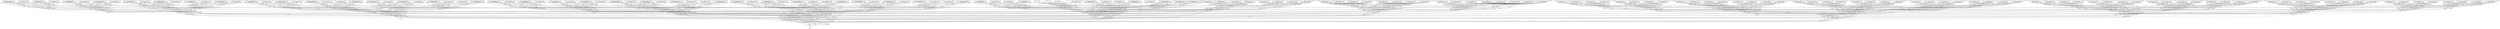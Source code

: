 digraph G {
    "new_n2540_" -> "maj";
    "new_n2538_" -> "maj";
    "new_n2542_" -> "maj";
    "new_n2549_" -> "maj";
    "new_n1005_" -> "maj";
    "new_n2537_" -> "new_n1005_";
    "new_n2530_" -> "new_n1005_";
    "new_n2529_" -> "new_n1005_";
    "new_n2536_" -> "new_n1005_";
    "new_n2515_" -> "new_n1005_";
    "new_n1006_" -> "new_n1005_";
    "new_n1007_" -> "new_n1006_";
    "new_n1948_" -> "new_n1006_";
    "new_n2508_" -> "new_n1006_";
    "new_n1008_" -> "new_n1007_";
    "new_n1581_" -> "new_n1007_";
    "new_n1947_" -> "new_n1007_";
    "new_n1908_" -> "new_n1007_";
    "new_n1929_" -> "new_n1007_";
    "new_n1946_" -> "new_n1007_";
    "new_n1554_" -> "new_n1008_";
    "new_n1555_" -> "new_n1008_";
    "new_n1009_" -> "new_n1008_";
    "new_n1563_" -> "new_n1008_";
    "new_n1572_" -> "new_n1008_";
    "new_n1010_" -> "new_n1009_";
    "new_n1269_" -> "new_n1009_";
    "new_n1282_" -> "new_n1009_";
    "new_n1541_" -> "new_n1009_";
    "new_n1011_" -> "new_n1010_";
    "new_n1128_" -> "new_n1010_";
    "new_n1140_" -> "new_n1010_";
    "new_n1257_" -> "new_n1010_";
    "new_n1012_" -> "new_n1011_";
    "new_n1059_" -> "new_n1011_";
    "new_n1070_" -> "new_n1011_";
    "new_n1117_" -> "new_n1011_";
    "new_n1013_" -> "new_n1012_";
    "new_n1036_" -> "new_n1012_";
    "new_n1023_" -> "new_n1013_";
    "new_n1024_" -> "new_n1013_";
    "new_n1033_" -> "new_n1013_";
    "new_n1034_" -> "new_n1013_";
    "new_n1035_" -> "new_n1013_";
    "new_n1014_" -> "new_n1013_";
    "new_n1015_" -> "new_n1014_";
    "new_n1021_" -> "new_n1014_";
    "new_n1022_" -> "new_n1014_";
    "new_n1016_" -> "new_n1015_";
    "new_n1018_" -> "new_n1015_";
    "new_n1019_" -> "new_n1015_";
    "new_n1017_" -> "new_n1015_";
    "new_n1020_" -> "new_n1015_";
    "A97" -> "new_n1016_";
    "A98" -> "new_n1016_";
    "A99" -> "new_n1016_";
    "A100" -> "new_n1016_";
    "A101" -> "new_n1016_";
    "A102" -> "new_n1016_";
    "A97" -> "new_n1017_";
    "A100" -> "new_n1017_";
    "A101" -> "new_n1017_";
    "A102" -> "new_n1017_";
    "A98" -> "new_n1017_";
    "A99" -> "new_n1017_";
    "A97" -> "new_n1018_";
    "A98" -> "new_n1018_";
    "A99" -> "new_n1018_";
    "A100" -> "new_n1018_";
    "A101" -> "new_n1018_";
    "A102" -> "new_n1018_";
    "A91" -> "new_n1019_";
    "A92" -> "new_n1019_";
    "A93" -> "new_n1019_";
    "A94" -> "new_n1019_";
    "A95" -> "new_n1019_";
    "A96" -> "new_n1019_";
    "A91" -> "new_n1020_";
    "A92" -> "new_n1020_";
    "A93" -> "new_n1020_";
    "A94" -> "new_n1020_";
    "A95" -> "new_n1020_";
    "A96" -> "new_n1020_";
    "A91" -> "new_n1021_";
    "A92" -> "new_n1021_";
    "A93" -> "new_n1021_";
    "A94" -> "new_n1021_";
    "A95" -> "new_n1021_";
    "A96" -> "new_n1021_";
    "A97" -> "new_n1022_";
    "A98" -> "new_n1022_";
    "A99" -> "new_n1022_";
    "A100" -> "new_n1022_";
    "A101" -> "new_n1022_";
    "A102" -> "new_n1022_";
    "new_n1015_" -> "new_n1023_";
    "new_n1021_" -> "new_n1023_";
    "new_n1022_" -> "new_n1023_";
    "new_n1025_" -> "new_n1024_";
    "new_n1028_" -> "new_n1024_";
    "new_n1029_" -> "new_n1024_";
    "new_n1018_" -> "new_n1025_";
    "new_n1026_" -> "new_n1025_";
    "new_n1027_" -> "new_n1025_";
    "new_n1019_" -> "new_n1025_";
    "A85" -> "new_n1026_";
    "A86" -> "new_n1026_";
    "A87" -> "new_n1026_";
    "A88" -> "new_n1026_";
    "A89" -> "new_n1026_";
    "A90" -> "new_n1026_";
    "A79" -> "new_n1027_";
    "A80" -> "new_n1027_";
    "A81" -> "new_n1027_";
    "A82" -> "new_n1027_";
    "A83" -> "new_n1027_";
    "A84" -> "new_n1027_";
    "new_n1018_" -> "new_n1028_";
    "new_n1019_" -> "new_n1028_";
    "new_n1016_" -> "new_n1028_";
    "new_n1017_" -> "new_n1028_";
    "new_n1020_" -> "new_n1028_";
    "new_n1026_" -> "new_n1029_";
    "new_n1027_" -> "new_n1029_";
    "new_n1030_" -> "new_n1029_";
    "new_n1031_" -> "new_n1029_";
    "new_n1032_" -> "new_n1029_";
    "A85" -> "new_n1030_";
    "A86" -> "new_n1030_";
    "A87" -> "new_n1030_";
    "A88" -> "new_n1030_";
    "A89" -> "new_n1030_";
    "A90" -> "new_n1030_";
    "A85" -> "new_n1031_";
    "A88" -> "new_n1031_";
    "A89" -> "new_n1031_";
    "A90" -> "new_n1031_";
    "A86" -> "new_n1031_";
    "A87" -> "new_n1031_";
    "A79" -> "new_n1032_";
    "A80" -> "new_n1032_";
    "A81" -> "new_n1032_";
    "A82" -> "new_n1032_";
    "A83" -> "new_n1032_";
    "A84" -> "new_n1032_";
    "new_n1030_" -> "new_n1033_";
    "new_n1026_" -> "new_n1033_";
    "new_n1027_" -> "new_n1033_";
    "new_n1031_" -> "new_n1033_";
    "new_n1032_" -> "new_n1033_";
    "A79" -> "new_n1034_";
    "A80" -> "new_n1034_";
    "A81" -> "new_n1034_";
    "A82" -> "new_n1034_";
    "A83" -> "new_n1034_";
    "A84" -> "new_n1034_";
    "A85" -> "new_n1035_";
    "A86" -> "new_n1035_";
    "A87" -> "new_n1035_";
    "A88" -> "new_n1035_";
    "A89" -> "new_n1035_";
    "A90" -> "new_n1035_";
    "new_n1046_" -> "new_n1036_";
    "new_n1047_" -> "new_n1036_";
    "new_n1056_" -> "new_n1036_";
    "new_n1057_" -> "new_n1036_";
    "new_n1058_" -> "new_n1036_";
    "new_n1037_" -> "new_n1036_";
    "new_n1038_" -> "new_n1037_";
    "new_n1044_" -> "new_n1037_";
    "new_n1045_" -> "new_n1037_";
    "new_n1039_" -> "new_n1038_";
    "new_n1041_" -> "new_n1038_";
    "new_n1042_" -> "new_n1038_";
    "new_n1040_" -> "new_n1038_";
    "new_n1043_" -> "new_n1038_";
    "A121" -> "new_n1039_";
    "A122" -> "new_n1039_";
    "A123" -> "new_n1039_";
    "A124" -> "new_n1039_";
    "A125" -> "new_n1039_";
    "A126" -> "new_n1039_";
    "A121" -> "new_n1040_";
    "A124" -> "new_n1040_";
    "A125" -> "new_n1040_";
    "A126" -> "new_n1040_";
    "A122" -> "new_n1040_";
    "A123" -> "new_n1040_";
    "A121" -> "new_n1041_";
    "A122" -> "new_n1041_";
    "A123" -> "new_n1041_";
    "A124" -> "new_n1041_";
    "A125" -> "new_n1041_";
    "A126" -> "new_n1041_";
    "A115" -> "new_n1042_";
    "A116" -> "new_n1042_";
    "A117" -> "new_n1042_";
    "A118" -> "new_n1042_";
    "A119" -> "new_n1042_";
    "A120" -> "new_n1042_";
    "A115" -> "new_n1043_";
    "A116" -> "new_n1043_";
    "A117" -> "new_n1043_";
    "A118" -> "new_n1043_";
    "A119" -> "new_n1043_";
    "A120" -> "new_n1043_";
    "A115" -> "new_n1044_";
    "A116" -> "new_n1044_";
    "A117" -> "new_n1044_";
    "A118" -> "new_n1044_";
    "A119" -> "new_n1044_";
    "A120" -> "new_n1044_";
    "A121" -> "new_n1045_";
    "A122" -> "new_n1045_";
    "A123" -> "new_n1045_";
    "A124" -> "new_n1045_";
    "A125" -> "new_n1045_";
    "A126" -> "new_n1045_";
    "new_n1038_" -> "new_n1046_";
    "new_n1044_" -> "new_n1046_";
    "new_n1045_" -> "new_n1046_";
    "new_n1048_" -> "new_n1047_";
    "new_n1051_" -> "new_n1047_";
    "new_n1052_" -> "new_n1047_";
    "new_n1041_" -> "new_n1048_";
    "new_n1049_" -> "new_n1048_";
    "new_n1050_" -> "new_n1048_";
    "new_n1042_" -> "new_n1048_";
    "A109" -> "new_n1049_";
    "A110" -> "new_n1049_";
    "A111" -> "new_n1049_";
    "A112" -> "new_n1049_";
    "A113" -> "new_n1049_";
    "A114" -> "new_n1049_";
    "A103" -> "new_n1050_";
    "A104" -> "new_n1050_";
    "A105" -> "new_n1050_";
    "A106" -> "new_n1050_";
    "A107" -> "new_n1050_";
    "A108" -> "new_n1050_";
    "new_n1041_" -> "new_n1051_";
    "new_n1042_" -> "new_n1051_";
    "new_n1039_" -> "new_n1051_";
    "new_n1040_" -> "new_n1051_";
    "new_n1043_" -> "new_n1051_";
    "new_n1049_" -> "new_n1052_";
    "new_n1050_" -> "new_n1052_";
    "new_n1053_" -> "new_n1052_";
    "new_n1054_" -> "new_n1052_";
    "new_n1055_" -> "new_n1052_";
    "A109" -> "new_n1053_";
    "A110" -> "new_n1053_";
    "A111" -> "new_n1053_";
    "A112" -> "new_n1053_";
    "A113" -> "new_n1053_";
    "A114" -> "new_n1053_";
    "A109" -> "new_n1054_";
    "A112" -> "new_n1054_";
    "A113" -> "new_n1054_";
    "A114" -> "new_n1054_";
    "A110" -> "new_n1054_";
    "A111" -> "new_n1054_";
    "A103" -> "new_n1055_";
    "A104" -> "new_n1055_";
    "A105" -> "new_n1055_";
    "A106" -> "new_n1055_";
    "A107" -> "new_n1055_";
    "A108" -> "new_n1055_";
    "new_n1053_" -> "new_n1056_";
    "new_n1049_" -> "new_n1056_";
    "new_n1050_" -> "new_n1056_";
    "new_n1054_" -> "new_n1056_";
    "new_n1055_" -> "new_n1056_";
    "A103" -> "new_n1057_";
    "A104" -> "new_n1057_";
    "A105" -> "new_n1057_";
    "A106" -> "new_n1057_";
    "A107" -> "new_n1057_";
    "A108" -> "new_n1057_";
    "A109" -> "new_n1058_";
    "A110" -> "new_n1058_";
    "A111" -> "new_n1058_";
    "A112" -> "new_n1058_";
    "A113" -> "new_n1058_";
    "A114" -> "new_n1058_";
    "new_n1060_" -> "new_n1059_";
    "new_n1062_" -> "new_n1059_";
    "new_n1064_" -> "new_n1059_";
    "new_n1066_" -> "new_n1059_";
    "new_n1061_" -> "new_n1059_";
    "new_n1046_" -> "new_n1060_";
    "new_n1047_" -> "new_n1060_";
    "new_n1056_" -> "new_n1060_";
    "new_n1057_" -> "new_n1060_";
    "new_n1058_" -> "new_n1060_";
    "new_n1037_" -> "new_n1060_";
    "new_n1023_" -> "new_n1061_";
    "new_n1024_" -> "new_n1061_";
    "new_n1033_" -> "new_n1061_";
    "new_n1034_" -> "new_n1061_";
    "new_n1035_" -> "new_n1061_";
    "new_n1014_" -> "new_n1061_";
    "new_n1063_" -> "new_n1062_";
    "new_n1047_" -> "new_n1062_";
    "new_n1038_" -> "new_n1063_";
    "new_n1056_" -> "new_n1063_";
    "new_n1044_" -> "new_n1063_";
    "new_n1045_" -> "new_n1063_";
    "new_n1057_" -> "new_n1063_";
    "new_n1058_" -> "new_n1063_";
    "new_n1024_" -> "new_n1064_";
    "new_n1065_" -> "new_n1064_";
    "new_n1015_" -> "new_n1065_";
    "new_n1033_" -> "new_n1065_";
    "new_n1021_" -> "new_n1065_";
    "new_n1022_" -> "new_n1065_";
    "new_n1034_" -> "new_n1065_";
    "new_n1035_" -> "new_n1065_";
    "new_n1067_" -> "new_n1066_";
    "new_n1068_" -> "new_n1066_";
    "new_n1069_" -> "new_n1066_";
    "new_n1048_" -> "new_n1066_";
    "new_n1051_" -> "new_n1066_";
    "new_n1052_" -> "new_n1066_";
    "new_n1025_" -> "new_n1067_";
    "new_n1028_" -> "new_n1067_";
    "new_n1029_" -> "new_n1067_";
    "new_n1041_" -> "new_n1068_";
    "new_n1042_" -> "new_n1068_";
    "new_n1049_" -> "new_n1068_";
    "new_n1050_" -> "new_n1068_";
    "new_n1018_" -> "new_n1069_";
    "new_n1019_" -> "new_n1069_";
    "new_n1026_" -> "new_n1069_";
    "new_n1027_" -> "new_n1069_";
    "new_n1071_" -> "new_n1070_";
    "new_n1094_" -> "new_n1070_";
    "new_n1081_" -> "new_n1071_";
    "new_n1082_" -> "new_n1071_";
    "new_n1091_" -> "new_n1071_";
    "new_n1092_" -> "new_n1071_";
    "new_n1093_" -> "new_n1071_";
    "new_n1072_" -> "new_n1071_";
    "new_n1073_" -> "new_n1072_";
    "new_n1079_" -> "new_n1072_";
    "new_n1080_" -> "new_n1072_";
    "new_n1074_" -> "new_n1073_";
    "new_n1076_" -> "new_n1073_";
    "new_n1077_" -> "new_n1073_";
    "new_n1075_" -> "new_n1073_";
    "new_n1078_" -> "new_n1073_";
    "A145" -> "new_n1074_";
    "A146" -> "new_n1074_";
    "A147" -> "new_n1074_";
    "A148" -> "new_n1074_";
    "A149" -> "new_n1074_";
    "A150" -> "new_n1074_";
    "A145" -> "new_n1075_";
    "A148" -> "new_n1075_";
    "A149" -> "new_n1075_";
    "A150" -> "new_n1075_";
    "A146" -> "new_n1075_";
    "A147" -> "new_n1075_";
    "A145" -> "new_n1076_";
    "A146" -> "new_n1076_";
    "A147" -> "new_n1076_";
    "A148" -> "new_n1076_";
    "A149" -> "new_n1076_";
    "A150" -> "new_n1076_";
    "A139" -> "new_n1077_";
    "A140" -> "new_n1077_";
    "A141" -> "new_n1077_";
    "A142" -> "new_n1077_";
    "A143" -> "new_n1077_";
    "A144" -> "new_n1077_";
    "A139" -> "new_n1078_";
    "A140" -> "new_n1078_";
    "A141" -> "new_n1078_";
    "A142" -> "new_n1078_";
    "A143" -> "new_n1078_";
    "A144" -> "new_n1078_";
    "A139" -> "new_n1079_";
    "A140" -> "new_n1079_";
    "A141" -> "new_n1079_";
    "A142" -> "new_n1079_";
    "A143" -> "new_n1079_";
    "A144" -> "new_n1079_";
    "A145" -> "new_n1080_";
    "A146" -> "new_n1080_";
    "A147" -> "new_n1080_";
    "A148" -> "new_n1080_";
    "A149" -> "new_n1080_";
    "A150" -> "new_n1080_";
    "new_n1073_" -> "new_n1081_";
    "new_n1079_" -> "new_n1081_";
    "new_n1080_" -> "new_n1081_";
    "new_n1083_" -> "new_n1082_";
    "new_n1086_" -> "new_n1082_";
    "new_n1087_" -> "new_n1082_";
    "new_n1076_" -> "new_n1083_";
    "new_n1084_" -> "new_n1083_";
    "new_n1085_" -> "new_n1083_";
    "new_n1077_" -> "new_n1083_";
    "A133" -> "new_n1084_";
    "A134" -> "new_n1084_";
    "A135" -> "new_n1084_";
    "A136" -> "new_n1084_";
    "A137" -> "new_n1084_";
    "A138" -> "new_n1084_";
    "A127" -> "new_n1085_";
    "A128" -> "new_n1085_";
    "A129" -> "new_n1085_";
    "A130" -> "new_n1085_";
    "A131" -> "new_n1085_";
    "A132" -> "new_n1085_";
    "new_n1076_" -> "new_n1086_";
    "new_n1077_" -> "new_n1086_";
    "new_n1074_" -> "new_n1086_";
    "new_n1075_" -> "new_n1086_";
    "new_n1078_" -> "new_n1086_";
    "new_n1084_" -> "new_n1087_";
    "new_n1085_" -> "new_n1087_";
    "new_n1088_" -> "new_n1087_";
    "new_n1089_" -> "new_n1087_";
    "new_n1090_" -> "new_n1087_";
    "A133" -> "new_n1088_";
    "A134" -> "new_n1088_";
    "A135" -> "new_n1088_";
    "A136" -> "new_n1088_";
    "A137" -> "new_n1088_";
    "A138" -> "new_n1088_";
    "A133" -> "new_n1089_";
    "A136" -> "new_n1089_";
    "A137" -> "new_n1089_";
    "A138" -> "new_n1089_";
    "A134" -> "new_n1089_";
    "A135" -> "new_n1089_";
    "A127" -> "new_n1090_";
    "A128" -> "new_n1090_";
    "A129" -> "new_n1090_";
    "A130" -> "new_n1090_";
    "A131" -> "new_n1090_";
    "A132" -> "new_n1090_";
    "new_n1088_" -> "new_n1091_";
    "new_n1084_" -> "new_n1091_";
    "new_n1085_" -> "new_n1091_";
    "new_n1089_" -> "new_n1091_";
    "new_n1090_" -> "new_n1091_";
    "A127" -> "new_n1092_";
    "A128" -> "new_n1092_";
    "A129" -> "new_n1092_";
    "A130" -> "new_n1092_";
    "A131" -> "new_n1092_";
    "A132" -> "new_n1092_";
    "A133" -> "new_n1093_";
    "A134" -> "new_n1093_";
    "A135" -> "new_n1093_";
    "A136" -> "new_n1093_";
    "A137" -> "new_n1093_";
    "A138" -> "new_n1093_";
    "new_n1104_" -> "new_n1094_";
    "new_n1105_" -> "new_n1094_";
    "new_n1114_" -> "new_n1094_";
    "new_n1115_" -> "new_n1094_";
    "new_n1116_" -> "new_n1094_";
    "new_n1095_" -> "new_n1094_";
    "new_n1096_" -> "new_n1095_";
    "new_n1102_" -> "new_n1095_";
    "new_n1103_" -> "new_n1095_";
    "new_n1097_" -> "new_n1096_";
    "new_n1099_" -> "new_n1096_";
    "new_n1100_" -> "new_n1096_";
    "new_n1098_" -> "new_n1096_";
    "new_n1101_" -> "new_n1096_";
    "A169" -> "new_n1097_";
    "A170" -> "new_n1097_";
    "A171" -> "new_n1097_";
    "A172" -> "new_n1097_";
    "A173" -> "new_n1097_";
    "A174" -> "new_n1097_";
    "A169" -> "new_n1098_";
    "A172" -> "new_n1098_";
    "A173" -> "new_n1098_";
    "A174" -> "new_n1098_";
    "A170" -> "new_n1098_";
    "A171" -> "new_n1098_";
    "A169" -> "new_n1099_";
    "A170" -> "new_n1099_";
    "A171" -> "new_n1099_";
    "A172" -> "new_n1099_";
    "A173" -> "new_n1099_";
    "A174" -> "new_n1099_";
    "A163" -> "new_n1100_";
    "A164" -> "new_n1100_";
    "A165" -> "new_n1100_";
    "A166" -> "new_n1100_";
    "A167" -> "new_n1100_";
    "A168" -> "new_n1100_";
    "A163" -> "new_n1101_";
    "A164" -> "new_n1101_";
    "A165" -> "new_n1101_";
    "A166" -> "new_n1101_";
    "A167" -> "new_n1101_";
    "A168" -> "new_n1101_";
    "A163" -> "new_n1102_";
    "A164" -> "new_n1102_";
    "A165" -> "new_n1102_";
    "A166" -> "new_n1102_";
    "A167" -> "new_n1102_";
    "A168" -> "new_n1102_";
    "A169" -> "new_n1103_";
    "A170" -> "new_n1103_";
    "A171" -> "new_n1103_";
    "A172" -> "new_n1103_";
    "A173" -> "new_n1103_";
    "A174" -> "new_n1103_";
    "new_n1096_" -> "new_n1104_";
    "new_n1102_" -> "new_n1104_";
    "new_n1103_" -> "new_n1104_";
    "new_n1106_" -> "new_n1105_";
    "new_n1109_" -> "new_n1105_";
    "new_n1110_" -> "new_n1105_";
    "new_n1099_" -> "new_n1106_";
    "new_n1107_" -> "new_n1106_";
    "new_n1108_" -> "new_n1106_";
    "new_n1100_" -> "new_n1106_";
    "A157" -> "new_n1107_";
    "A158" -> "new_n1107_";
    "A159" -> "new_n1107_";
    "A160" -> "new_n1107_";
    "A161" -> "new_n1107_";
    "A162" -> "new_n1107_";
    "A151" -> "new_n1108_";
    "A152" -> "new_n1108_";
    "A153" -> "new_n1108_";
    "A154" -> "new_n1108_";
    "A155" -> "new_n1108_";
    "A156" -> "new_n1108_";
    "new_n1099_" -> "new_n1109_";
    "new_n1100_" -> "new_n1109_";
    "new_n1097_" -> "new_n1109_";
    "new_n1098_" -> "new_n1109_";
    "new_n1101_" -> "new_n1109_";
    "new_n1107_" -> "new_n1110_";
    "new_n1108_" -> "new_n1110_";
    "new_n1111_" -> "new_n1110_";
    "new_n1112_" -> "new_n1110_";
    "new_n1113_" -> "new_n1110_";
    "A157" -> "new_n1111_";
    "A158" -> "new_n1111_";
    "A159" -> "new_n1111_";
    "A160" -> "new_n1111_";
    "A161" -> "new_n1111_";
    "A162" -> "new_n1111_";
    "A157" -> "new_n1112_";
    "A160" -> "new_n1112_";
    "A161" -> "new_n1112_";
    "A162" -> "new_n1112_";
    "A158" -> "new_n1112_";
    "A159" -> "new_n1112_";
    "A151" -> "new_n1113_";
    "A152" -> "new_n1113_";
    "A153" -> "new_n1113_";
    "A154" -> "new_n1113_";
    "A155" -> "new_n1113_";
    "A156" -> "new_n1113_";
    "new_n1111_" -> "new_n1114_";
    "new_n1107_" -> "new_n1114_";
    "new_n1108_" -> "new_n1114_";
    "new_n1112_" -> "new_n1114_";
    "new_n1113_" -> "new_n1114_";
    "A151" -> "new_n1115_";
    "A152" -> "new_n1115_";
    "A153" -> "new_n1115_";
    "A154" -> "new_n1115_";
    "A155" -> "new_n1115_";
    "A156" -> "new_n1115_";
    "A157" -> "new_n1116_";
    "A158" -> "new_n1116_";
    "A159" -> "new_n1116_";
    "A160" -> "new_n1116_";
    "A161" -> "new_n1116_";
    "A162" -> "new_n1116_";
    "new_n1118_" -> "new_n1117_";
    "new_n1120_" -> "new_n1117_";
    "new_n1122_" -> "new_n1117_";
    "new_n1124_" -> "new_n1117_";
    "new_n1119_" -> "new_n1117_";
    "new_n1104_" -> "new_n1118_";
    "new_n1105_" -> "new_n1118_";
    "new_n1114_" -> "new_n1118_";
    "new_n1115_" -> "new_n1118_";
    "new_n1116_" -> "new_n1118_";
    "new_n1095_" -> "new_n1118_";
    "new_n1081_" -> "new_n1119_";
    "new_n1082_" -> "new_n1119_";
    "new_n1091_" -> "new_n1119_";
    "new_n1092_" -> "new_n1119_";
    "new_n1093_" -> "new_n1119_";
    "new_n1072_" -> "new_n1119_";
    "new_n1121_" -> "new_n1120_";
    "new_n1105_" -> "new_n1120_";
    "new_n1096_" -> "new_n1121_";
    "new_n1114_" -> "new_n1121_";
    "new_n1102_" -> "new_n1121_";
    "new_n1103_" -> "new_n1121_";
    "new_n1115_" -> "new_n1121_";
    "new_n1116_" -> "new_n1121_";
    "new_n1082_" -> "new_n1122_";
    "new_n1123_" -> "new_n1122_";
    "new_n1073_" -> "new_n1123_";
    "new_n1091_" -> "new_n1123_";
    "new_n1079_" -> "new_n1123_";
    "new_n1080_" -> "new_n1123_";
    "new_n1092_" -> "new_n1123_";
    "new_n1093_" -> "new_n1123_";
    "new_n1125_" -> "new_n1124_";
    "new_n1126_" -> "new_n1124_";
    "new_n1127_" -> "new_n1124_";
    "new_n1106_" -> "new_n1124_";
    "new_n1109_" -> "new_n1124_";
    "new_n1110_" -> "new_n1124_";
    "new_n1083_" -> "new_n1125_";
    "new_n1086_" -> "new_n1125_";
    "new_n1087_" -> "new_n1125_";
    "new_n1099_" -> "new_n1126_";
    "new_n1100_" -> "new_n1126_";
    "new_n1107_" -> "new_n1126_";
    "new_n1108_" -> "new_n1126_";
    "new_n1076_" -> "new_n1127_";
    "new_n1077_" -> "new_n1127_";
    "new_n1084_" -> "new_n1127_";
    "new_n1085_" -> "new_n1127_";
    "new_n1133_" -> "new_n1128_";
    "new_n1132_" -> "new_n1128_";
    "new_n1129_" -> "new_n1128_";
    "new_n1130_" -> "new_n1128_";
    "new_n1131_" -> "new_n1128_";
    "new_n1062_" -> "new_n1129_";
    "new_n1064_" -> "new_n1129_";
    "new_n1066_" -> "new_n1129_";
    "new_n1120_" -> "new_n1130_";
    "new_n1122_" -> "new_n1130_";
    "new_n1124_" -> "new_n1130_";
    "new_n1118_" -> "new_n1131_";
    "new_n1119_" -> "new_n1131_";
    "new_n1060_" -> "new_n1132_";
    "new_n1061_" -> "new_n1132_";
    "new_n1136_" -> "new_n1133_";
    "new_n1134_" -> "new_n1133_";
    "new_n1135_" -> "new_n1133_";
    "new_n1124_" -> "new_n1133_";
    "new_n1066_" -> "new_n1133_";
    "new_n1024_" -> "new_n1134_";
    "new_n1063_" -> "new_n1134_";
    "new_n1047_" -> "new_n1134_";
    "new_n1065_" -> "new_n1134_";
    "new_n1082_" -> "new_n1135_";
    "new_n1121_" -> "new_n1135_";
    "new_n1105_" -> "new_n1135_";
    "new_n1123_" -> "new_n1135_";
    "new_n1137_" -> "new_n1136_";
    "new_n1067_" -> "new_n1136_";
    "new_n1139_" -> "new_n1136_";
    "new_n1138_" -> "new_n1136_";
    "new_n1125_" -> "new_n1136_";
    "new_n1068_" -> "new_n1137_";
    "new_n1126_" -> "new_n1137_";
    "new_n1127_" -> "new_n1137_";
    "new_n1069_" -> "new_n1137_";
    "new_n1126_" -> "new_n1138_";
    "new_n1127_" -> "new_n1138_";
    "new_n1106_" -> "new_n1138_";
    "new_n1109_" -> "new_n1138_";
    "new_n1110_" -> "new_n1138_";
    "new_n1068_" -> "new_n1139_";
    "new_n1069_" -> "new_n1139_";
    "new_n1048_" -> "new_n1139_";
    "new_n1051_" -> "new_n1139_";
    "new_n1052_" -> "new_n1139_";
    "new_n1141_" -> "new_n1140_";
    "new_n1188_" -> "new_n1140_";
    "new_n1199_" -> "new_n1140_";
    "new_n1246_" -> "new_n1140_";
    "new_n1142_" -> "new_n1141_";
    "new_n1165_" -> "new_n1141_";
    "new_n1152_" -> "new_n1142_";
    "new_n1153_" -> "new_n1142_";
    "new_n1162_" -> "new_n1142_";
    "new_n1163_" -> "new_n1142_";
    "new_n1164_" -> "new_n1142_";
    "new_n1143_" -> "new_n1142_";
    "new_n1144_" -> "new_n1143_";
    "new_n1150_" -> "new_n1143_";
    "new_n1151_" -> "new_n1143_";
    "new_n1145_" -> "new_n1144_";
    "new_n1147_" -> "new_n1144_";
    "new_n1148_" -> "new_n1144_";
    "new_n1146_" -> "new_n1144_";
    "new_n1149_" -> "new_n1144_";
    "A193" -> "new_n1145_";
    "A194" -> "new_n1145_";
    "A195" -> "new_n1145_";
    "A196" -> "new_n1145_";
    "A197" -> "new_n1145_";
    "A198" -> "new_n1145_";
    "A193" -> "new_n1146_";
    "A196" -> "new_n1146_";
    "A197" -> "new_n1146_";
    "A198" -> "new_n1146_";
    "A194" -> "new_n1146_";
    "A195" -> "new_n1146_";
    "A193" -> "new_n1147_";
    "A194" -> "new_n1147_";
    "A195" -> "new_n1147_";
    "A196" -> "new_n1147_";
    "A197" -> "new_n1147_";
    "A198" -> "new_n1147_";
    "A187" -> "new_n1148_";
    "A188" -> "new_n1148_";
    "A189" -> "new_n1148_";
    "A190" -> "new_n1148_";
    "A191" -> "new_n1148_";
    "A192" -> "new_n1148_";
    "A187" -> "new_n1149_";
    "A188" -> "new_n1149_";
    "A189" -> "new_n1149_";
    "A190" -> "new_n1149_";
    "A191" -> "new_n1149_";
    "A192" -> "new_n1149_";
    "A187" -> "new_n1150_";
    "A188" -> "new_n1150_";
    "A189" -> "new_n1150_";
    "A190" -> "new_n1150_";
    "A191" -> "new_n1150_";
    "A192" -> "new_n1150_";
    "A193" -> "new_n1151_";
    "A194" -> "new_n1151_";
    "A195" -> "new_n1151_";
    "A196" -> "new_n1151_";
    "A197" -> "new_n1151_";
    "A198" -> "new_n1151_";
    "new_n1144_" -> "new_n1152_";
    "new_n1150_" -> "new_n1152_";
    "new_n1151_" -> "new_n1152_";
    "new_n1154_" -> "new_n1153_";
    "new_n1157_" -> "new_n1153_";
    "new_n1158_" -> "new_n1153_";
    "new_n1147_" -> "new_n1154_";
    "new_n1155_" -> "new_n1154_";
    "new_n1156_" -> "new_n1154_";
    "new_n1148_" -> "new_n1154_";
    "A181" -> "new_n1155_";
    "A182" -> "new_n1155_";
    "A183" -> "new_n1155_";
    "A184" -> "new_n1155_";
    "A185" -> "new_n1155_";
    "A186" -> "new_n1155_";
    "A175" -> "new_n1156_";
    "A176" -> "new_n1156_";
    "A177" -> "new_n1156_";
    "A178" -> "new_n1156_";
    "A179" -> "new_n1156_";
    "A180" -> "new_n1156_";
    "new_n1147_" -> "new_n1157_";
    "new_n1148_" -> "new_n1157_";
    "new_n1145_" -> "new_n1157_";
    "new_n1146_" -> "new_n1157_";
    "new_n1149_" -> "new_n1157_";
    "new_n1155_" -> "new_n1158_";
    "new_n1156_" -> "new_n1158_";
    "new_n1159_" -> "new_n1158_";
    "new_n1160_" -> "new_n1158_";
    "new_n1161_" -> "new_n1158_";
    "A181" -> "new_n1159_";
    "A182" -> "new_n1159_";
    "A183" -> "new_n1159_";
    "A184" -> "new_n1159_";
    "A185" -> "new_n1159_";
    "A186" -> "new_n1159_";
    "A181" -> "new_n1160_";
    "A184" -> "new_n1160_";
    "A185" -> "new_n1160_";
    "A186" -> "new_n1160_";
    "A182" -> "new_n1160_";
    "A183" -> "new_n1160_";
    "A175" -> "new_n1161_";
    "A176" -> "new_n1161_";
    "A177" -> "new_n1161_";
    "A178" -> "new_n1161_";
    "A179" -> "new_n1161_";
    "A180" -> "new_n1161_";
    "new_n1159_" -> "new_n1162_";
    "new_n1155_" -> "new_n1162_";
    "new_n1156_" -> "new_n1162_";
    "new_n1160_" -> "new_n1162_";
    "new_n1161_" -> "new_n1162_";
    "A175" -> "new_n1163_";
    "A176" -> "new_n1163_";
    "A177" -> "new_n1163_";
    "A178" -> "new_n1163_";
    "A179" -> "new_n1163_";
    "A180" -> "new_n1163_";
    "A181" -> "new_n1164_";
    "A182" -> "new_n1164_";
    "A183" -> "new_n1164_";
    "A184" -> "new_n1164_";
    "A185" -> "new_n1164_";
    "A186" -> "new_n1164_";
    "new_n1175_" -> "new_n1165_";
    "new_n1176_" -> "new_n1165_";
    "new_n1185_" -> "new_n1165_";
    "new_n1186_" -> "new_n1165_";
    "new_n1187_" -> "new_n1165_";
    "new_n1166_" -> "new_n1165_";
    "new_n1167_" -> "new_n1166_";
    "new_n1173_" -> "new_n1166_";
    "new_n1174_" -> "new_n1166_";
    "new_n1168_" -> "new_n1167_";
    "new_n1170_" -> "new_n1167_";
    "new_n1171_" -> "new_n1167_";
    "new_n1169_" -> "new_n1167_";
    "new_n1172_" -> "new_n1167_";
    "A217" -> "new_n1168_";
    "A218" -> "new_n1168_";
    "A219" -> "new_n1168_";
    "A220" -> "new_n1168_";
    "A221" -> "new_n1168_";
    "A222" -> "new_n1168_";
    "A217" -> "new_n1169_";
    "A220" -> "new_n1169_";
    "A221" -> "new_n1169_";
    "A222" -> "new_n1169_";
    "A218" -> "new_n1169_";
    "A219" -> "new_n1169_";
    "A211" -> "new_n1170_";
    "A212" -> "new_n1170_";
    "A213" -> "new_n1170_";
    "A214" -> "new_n1170_";
    "A215" -> "new_n1170_";
    "A216" -> "new_n1170_";
    "A217" -> "new_n1171_";
    "A218" -> "new_n1171_";
    "A219" -> "new_n1171_";
    "A220" -> "new_n1171_";
    "A221" -> "new_n1171_";
    "A222" -> "new_n1171_";
    "A211" -> "new_n1172_";
    "A212" -> "new_n1172_";
    "A213" -> "new_n1172_";
    "A214" -> "new_n1172_";
    "A215" -> "new_n1172_";
    "A216" -> "new_n1172_";
    "A211" -> "new_n1173_";
    "A212" -> "new_n1173_";
    "A213" -> "new_n1173_";
    "A214" -> "new_n1173_";
    "A215" -> "new_n1173_";
    "A216" -> "new_n1173_";
    "A217" -> "new_n1174_";
    "A218" -> "new_n1174_";
    "A219" -> "new_n1174_";
    "A220" -> "new_n1174_";
    "A221" -> "new_n1174_";
    "A222" -> "new_n1174_";
    "new_n1167_" -> "new_n1175_";
    "new_n1173_" -> "new_n1175_";
    "new_n1174_" -> "new_n1175_";
    "new_n1177_" -> "new_n1176_";
    "new_n1180_" -> "new_n1176_";
    "new_n1181_" -> "new_n1176_";
    "new_n1170_" -> "new_n1177_";
    "new_n1178_" -> "new_n1177_";
    "new_n1179_" -> "new_n1177_";
    "new_n1171_" -> "new_n1177_";
    "A199" -> "new_n1178_";
    "A200" -> "new_n1178_";
    "A201" -> "new_n1178_";
    "A202" -> "new_n1178_";
    "A203" -> "new_n1178_";
    "A204" -> "new_n1178_";
    "A205" -> "new_n1179_";
    "A206" -> "new_n1179_";
    "A207" -> "new_n1179_";
    "A208" -> "new_n1179_";
    "A209" -> "new_n1179_";
    "A210" -> "new_n1179_";
    "new_n1170_" -> "new_n1180_";
    "new_n1171_" -> "new_n1180_";
    "new_n1168_" -> "new_n1180_";
    "new_n1169_" -> "new_n1180_";
    "new_n1172_" -> "new_n1180_";
    "new_n1178_" -> "new_n1181_";
    "new_n1179_" -> "new_n1181_";
    "new_n1182_" -> "new_n1181_";
    "new_n1183_" -> "new_n1181_";
    "new_n1184_" -> "new_n1181_";
    "A205" -> "new_n1182_";
    "A206" -> "new_n1182_";
    "A207" -> "new_n1182_";
    "A208" -> "new_n1182_";
    "A209" -> "new_n1182_";
    "A210" -> "new_n1182_";
    "A205" -> "new_n1183_";
    "A208" -> "new_n1183_";
    "A209" -> "new_n1183_";
    "A210" -> "new_n1183_";
    "A206" -> "new_n1183_";
    "A207" -> "new_n1183_";
    "A199" -> "new_n1184_";
    "A200" -> "new_n1184_";
    "A201" -> "new_n1184_";
    "A202" -> "new_n1184_";
    "A203" -> "new_n1184_";
    "A204" -> "new_n1184_";
    "new_n1182_" -> "new_n1185_";
    "new_n1178_" -> "new_n1185_";
    "new_n1179_" -> "new_n1185_";
    "new_n1183_" -> "new_n1185_";
    "new_n1184_" -> "new_n1185_";
    "A199" -> "new_n1186_";
    "A200" -> "new_n1186_";
    "A201" -> "new_n1186_";
    "A202" -> "new_n1186_";
    "A203" -> "new_n1186_";
    "A204" -> "new_n1186_";
    "A205" -> "new_n1187_";
    "A206" -> "new_n1187_";
    "A207" -> "new_n1187_";
    "A208" -> "new_n1187_";
    "A209" -> "new_n1187_";
    "A210" -> "new_n1187_";
    "new_n1189_" -> "new_n1188_";
    "new_n1191_" -> "new_n1188_";
    "new_n1193_" -> "new_n1188_";
    "new_n1195_" -> "new_n1188_";
    "new_n1190_" -> "new_n1188_";
    "new_n1175_" -> "new_n1189_";
    "new_n1176_" -> "new_n1189_";
    "new_n1185_" -> "new_n1189_";
    "new_n1186_" -> "new_n1189_";
    "new_n1187_" -> "new_n1189_";
    "new_n1166_" -> "new_n1189_";
    "new_n1152_" -> "new_n1190_";
    "new_n1153_" -> "new_n1190_";
    "new_n1162_" -> "new_n1190_";
    "new_n1163_" -> "new_n1190_";
    "new_n1164_" -> "new_n1190_";
    "new_n1143_" -> "new_n1190_";
    "new_n1192_" -> "new_n1191_";
    "new_n1176_" -> "new_n1191_";
    "new_n1167_" -> "new_n1192_";
    "new_n1185_" -> "new_n1192_";
    "new_n1173_" -> "new_n1192_";
    "new_n1174_" -> "new_n1192_";
    "new_n1186_" -> "new_n1192_";
    "new_n1187_" -> "new_n1192_";
    "new_n1153_" -> "new_n1193_";
    "new_n1194_" -> "new_n1193_";
    "new_n1144_" -> "new_n1194_";
    "new_n1162_" -> "new_n1194_";
    "new_n1150_" -> "new_n1194_";
    "new_n1151_" -> "new_n1194_";
    "new_n1163_" -> "new_n1194_";
    "new_n1164_" -> "new_n1194_";
    "new_n1196_" -> "new_n1195_";
    "new_n1197_" -> "new_n1195_";
    "new_n1198_" -> "new_n1195_";
    "new_n1177_" -> "new_n1195_";
    "new_n1180_" -> "new_n1195_";
    "new_n1181_" -> "new_n1195_";
    "new_n1154_" -> "new_n1196_";
    "new_n1157_" -> "new_n1196_";
    "new_n1158_" -> "new_n1196_";
    "new_n1170_" -> "new_n1197_";
    "new_n1171_" -> "new_n1197_";
    "new_n1178_" -> "new_n1197_";
    "new_n1179_" -> "new_n1197_";
    "new_n1147_" -> "new_n1198_";
    "new_n1148_" -> "new_n1198_";
    "new_n1155_" -> "new_n1198_";
    "new_n1156_" -> "new_n1198_";
    "new_n1200_" -> "new_n1199_";
    "new_n1223_" -> "new_n1199_";
    "new_n1210_" -> "new_n1200_";
    "new_n1211_" -> "new_n1200_";
    "new_n1220_" -> "new_n1200_";
    "new_n1221_" -> "new_n1200_";
    "new_n1222_" -> "new_n1200_";
    "new_n1201_" -> "new_n1200_";
    "new_n1202_" -> "new_n1201_";
    "new_n1208_" -> "new_n1201_";
    "new_n1209_" -> "new_n1201_";
    "new_n1203_" -> "new_n1202_";
    "new_n1205_" -> "new_n1202_";
    "new_n1206_" -> "new_n1202_";
    "new_n1204_" -> "new_n1202_";
    "new_n1207_" -> "new_n1202_";
    "A241" -> "new_n1203_";
    "A242" -> "new_n1203_";
    "A243" -> "new_n1203_";
    "A244" -> "new_n1203_";
    "A245" -> "new_n1203_";
    "A246" -> "new_n1203_";
    "A241" -> "new_n1204_";
    "A244" -> "new_n1204_";
    "A245" -> "new_n1204_";
    "A246" -> "new_n1204_";
    "A242" -> "new_n1204_";
    "A243" -> "new_n1204_";
    "A235" -> "new_n1205_";
    "A236" -> "new_n1205_";
    "A237" -> "new_n1205_";
    "A238" -> "new_n1205_";
    "A239" -> "new_n1205_";
    "A240" -> "new_n1205_";
    "A241" -> "new_n1206_";
    "A242" -> "new_n1206_";
    "A243" -> "new_n1206_";
    "A244" -> "new_n1206_";
    "A245" -> "new_n1206_";
    "A246" -> "new_n1206_";
    "A235" -> "new_n1207_";
    "A236" -> "new_n1207_";
    "A237" -> "new_n1207_";
    "A238" -> "new_n1207_";
    "A239" -> "new_n1207_";
    "A240" -> "new_n1207_";
    "A235" -> "new_n1208_";
    "A236" -> "new_n1208_";
    "A237" -> "new_n1208_";
    "A238" -> "new_n1208_";
    "A239" -> "new_n1208_";
    "A240" -> "new_n1208_";
    "A241" -> "new_n1209_";
    "A242" -> "new_n1209_";
    "A243" -> "new_n1209_";
    "A244" -> "new_n1209_";
    "A245" -> "new_n1209_";
    "A246" -> "new_n1209_";
    "new_n1202_" -> "new_n1210_";
    "new_n1208_" -> "new_n1210_";
    "new_n1209_" -> "new_n1210_";
    "new_n1212_" -> "new_n1211_";
    "new_n1215_" -> "new_n1211_";
    "new_n1216_" -> "new_n1211_";
    "new_n1205_" -> "new_n1212_";
    "new_n1213_" -> "new_n1212_";
    "new_n1214_" -> "new_n1212_";
    "new_n1206_" -> "new_n1212_";
    "A229" -> "new_n1213_";
    "A230" -> "new_n1213_";
    "A231" -> "new_n1213_";
    "A232" -> "new_n1213_";
    "A233" -> "new_n1213_";
    "A234" -> "new_n1213_";
    "A223" -> "new_n1214_";
    "A224" -> "new_n1214_";
    "A225" -> "new_n1214_";
    "A226" -> "new_n1214_";
    "A227" -> "new_n1214_";
    "A228" -> "new_n1214_";
    "new_n1205_" -> "new_n1215_";
    "new_n1206_" -> "new_n1215_";
    "new_n1203_" -> "new_n1215_";
    "new_n1204_" -> "new_n1215_";
    "new_n1207_" -> "new_n1215_";
    "new_n1213_" -> "new_n1216_";
    "new_n1214_" -> "new_n1216_";
    "new_n1217_" -> "new_n1216_";
    "new_n1218_" -> "new_n1216_";
    "new_n1219_" -> "new_n1216_";
    "A229" -> "new_n1217_";
    "A230" -> "new_n1217_";
    "A231" -> "new_n1217_";
    "A232" -> "new_n1217_";
    "A233" -> "new_n1217_";
    "A234" -> "new_n1217_";
    "A229" -> "new_n1218_";
    "A232" -> "new_n1218_";
    "A233" -> "new_n1218_";
    "A234" -> "new_n1218_";
    "A230" -> "new_n1218_";
    "A231" -> "new_n1218_";
    "A223" -> "new_n1219_";
    "A224" -> "new_n1219_";
    "A225" -> "new_n1219_";
    "A226" -> "new_n1219_";
    "A227" -> "new_n1219_";
    "A228" -> "new_n1219_";
    "new_n1217_" -> "new_n1220_";
    "new_n1213_" -> "new_n1220_";
    "new_n1214_" -> "new_n1220_";
    "new_n1218_" -> "new_n1220_";
    "new_n1219_" -> "new_n1220_";
    "A223" -> "new_n1221_";
    "A224" -> "new_n1221_";
    "A225" -> "new_n1221_";
    "A226" -> "new_n1221_";
    "A227" -> "new_n1221_";
    "A228" -> "new_n1221_";
    "A229" -> "new_n1222_";
    "A230" -> "new_n1222_";
    "A231" -> "new_n1222_";
    "A232" -> "new_n1222_";
    "A233" -> "new_n1222_";
    "A234" -> "new_n1222_";
    "new_n1233_" -> "new_n1223_";
    "new_n1234_" -> "new_n1223_";
    "new_n1243_" -> "new_n1223_";
    "new_n1244_" -> "new_n1223_";
    "new_n1245_" -> "new_n1223_";
    "new_n1224_" -> "new_n1223_";
    "new_n1225_" -> "new_n1224_";
    "new_n1231_" -> "new_n1224_";
    "new_n1232_" -> "new_n1224_";
    "new_n1226_" -> "new_n1225_";
    "new_n1228_" -> "new_n1225_";
    "new_n1229_" -> "new_n1225_";
    "new_n1227_" -> "new_n1225_";
    "new_n1230_" -> "new_n1225_";
    "A265" -> "new_n1226_";
    "A266" -> "new_n1226_";
    "A267" -> "new_n1226_";
    "A268" -> "new_n1226_";
    "A269" -> "new_n1226_";
    "A270" -> "new_n1226_";
    "A265" -> "new_n1227_";
    "A268" -> "new_n1227_";
    "A269" -> "new_n1227_";
    "A270" -> "new_n1227_";
    "A266" -> "new_n1227_";
    "A267" -> "new_n1227_";
    "A259" -> "new_n1228_";
    "A260" -> "new_n1228_";
    "A261" -> "new_n1228_";
    "A262" -> "new_n1228_";
    "A263" -> "new_n1228_";
    "A264" -> "new_n1228_";
    "A265" -> "new_n1229_";
    "A266" -> "new_n1229_";
    "A267" -> "new_n1229_";
    "A268" -> "new_n1229_";
    "A269" -> "new_n1229_";
    "A270" -> "new_n1229_";
    "A259" -> "new_n1230_";
    "A260" -> "new_n1230_";
    "A261" -> "new_n1230_";
    "A262" -> "new_n1230_";
    "A263" -> "new_n1230_";
    "A264" -> "new_n1230_";
    "A259" -> "new_n1231_";
    "A260" -> "new_n1231_";
    "A261" -> "new_n1231_";
    "A262" -> "new_n1231_";
    "A263" -> "new_n1231_";
    "A264" -> "new_n1231_";
    "A265" -> "new_n1232_";
    "A266" -> "new_n1232_";
    "A267" -> "new_n1232_";
    "A268" -> "new_n1232_";
    "A269" -> "new_n1232_";
    "A270" -> "new_n1232_";
    "new_n1225_" -> "new_n1233_";
    "new_n1231_" -> "new_n1233_";
    "new_n1232_" -> "new_n1233_";
    "new_n1235_" -> "new_n1234_";
    "new_n1238_" -> "new_n1234_";
    "new_n1239_" -> "new_n1234_";
    "new_n1228_" -> "new_n1235_";
    "new_n1236_" -> "new_n1235_";
    "new_n1237_" -> "new_n1235_";
    "new_n1229_" -> "new_n1235_";
    "A247" -> "new_n1236_";
    "A248" -> "new_n1236_";
    "A249" -> "new_n1236_";
    "A250" -> "new_n1236_";
    "A251" -> "new_n1236_";
    "A252" -> "new_n1236_";
    "A253" -> "new_n1237_";
    "A254" -> "new_n1237_";
    "A255" -> "new_n1237_";
    "A256" -> "new_n1237_";
    "A257" -> "new_n1237_";
    "A258" -> "new_n1237_";
    "new_n1228_" -> "new_n1238_";
    "new_n1229_" -> "new_n1238_";
    "new_n1226_" -> "new_n1238_";
    "new_n1227_" -> "new_n1238_";
    "new_n1230_" -> "new_n1238_";
    "new_n1236_" -> "new_n1239_";
    "new_n1237_" -> "new_n1239_";
    "new_n1240_" -> "new_n1239_";
    "new_n1241_" -> "new_n1239_";
    "new_n1242_" -> "new_n1239_";
    "A253" -> "new_n1240_";
    "A254" -> "new_n1240_";
    "A255" -> "new_n1240_";
    "A256" -> "new_n1240_";
    "A257" -> "new_n1240_";
    "A258" -> "new_n1240_";
    "A253" -> "new_n1241_";
    "A256" -> "new_n1241_";
    "A257" -> "new_n1241_";
    "A258" -> "new_n1241_";
    "A254" -> "new_n1241_";
    "A255" -> "new_n1241_";
    "A247" -> "new_n1242_";
    "A248" -> "new_n1242_";
    "A249" -> "new_n1242_";
    "A250" -> "new_n1242_";
    "A251" -> "new_n1242_";
    "A252" -> "new_n1242_";
    "new_n1240_" -> "new_n1243_";
    "new_n1236_" -> "new_n1243_";
    "new_n1237_" -> "new_n1243_";
    "new_n1241_" -> "new_n1243_";
    "new_n1242_" -> "new_n1243_";
    "A247" -> "new_n1244_";
    "A248" -> "new_n1244_";
    "A249" -> "new_n1244_";
    "A250" -> "new_n1244_";
    "A251" -> "new_n1244_";
    "A252" -> "new_n1244_";
    "A253" -> "new_n1245_";
    "A254" -> "new_n1245_";
    "A255" -> "new_n1245_";
    "A256" -> "new_n1245_";
    "A257" -> "new_n1245_";
    "A258" -> "new_n1245_";
    "new_n1247_" -> "new_n1246_";
    "new_n1249_" -> "new_n1246_";
    "new_n1251_" -> "new_n1246_";
    "new_n1253_" -> "new_n1246_";
    "new_n1248_" -> "new_n1246_";
    "new_n1233_" -> "new_n1247_";
    "new_n1234_" -> "new_n1247_";
    "new_n1243_" -> "new_n1247_";
    "new_n1244_" -> "new_n1247_";
    "new_n1245_" -> "new_n1247_";
    "new_n1224_" -> "new_n1247_";
    "new_n1210_" -> "new_n1248_";
    "new_n1211_" -> "new_n1248_";
    "new_n1220_" -> "new_n1248_";
    "new_n1221_" -> "new_n1248_";
    "new_n1222_" -> "new_n1248_";
    "new_n1201_" -> "new_n1248_";
    "new_n1250_" -> "new_n1249_";
    "new_n1234_" -> "new_n1249_";
    "new_n1225_" -> "new_n1250_";
    "new_n1243_" -> "new_n1250_";
    "new_n1231_" -> "new_n1250_";
    "new_n1232_" -> "new_n1250_";
    "new_n1244_" -> "new_n1250_";
    "new_n1245_" -> "new_n1250_";
    "new_n1211_" -> "new_n1251_";
    "new_n1252_" -> "new_n1251_";
    "new_n1202_" -> "new_n1252_";
    "new_n1220_" -> "new_n1252_";
    "new_n1208_" -> "new_n1252_";
    "new_n1209_" -> "new_n1252_";
    "new_n1221_" -> "new_n1252_";
    "new_n1222_" -> "new_n1252_";
    "new_n1254_" -> "new_n1253_";
    "new_n1255_" -> "new_n1253_";
    "new_n1256_" -> "new_n1253_";
    "new_n1235_" -> "new_n1253_";
    "new_n1238_" -> "new_n1253_";
    "new_n1239_" -> "new_n1253_";
    "new_n1212_" -> "new_n1254_";
    "new_n1215_" -> "new_n1254_";
    "new_n1216_" -> "new_n1254_";
    "new_n1228_" -> "new_n1255_";
    "new_n1229_" -> "new_n1255_";
    "new_n1236_" -> "new_n1255_";
    "new_n1237_" -> "new_n1255_";
    "new_n1205_" -> "new_n1256_";
    "new_n1206_" -> "new_n1256_";
    "new_n1213_" -> "new_n1256_";
    "new_n1214_" -> "new_n1256_";
    "new_n1262_" -> "new_n1257_";
    "new_n1261_" -> "new_n1257_";
    "new_n1258_" -> "new_n1257_";
    "new_n1259_" -> "new_n1257_";
    "new_n1260_" -> "new_n1257_";
    "new_n1191_" -> "new_n1258_";
    "new_n1193_" -> "new_n1258_";
    "new_n1195_" -> "new_n1258_";
    "new_n1249_" -> "new_n1259_";
    "new_n1251_" -> "new_n1259_";
    "new_n1253_" -> "new_n1259_";
    "new_n1247_" -> "new_n1260_";
    "new_n1248_" -> "new_n1260_";
    "new_n1189_" -> "new_n1261_";
    "new_n1190_" -> "new_n1261_";
    "new_n1265_" -> "new_n1262_";
    "new_n1263_" -> "new_n1262_";
    "new_n1264_" -> "new_n1262_";
    "new_n1253_" -> "new_n1262_";
    "new_n1195_" -> "new_n1262_";
    "new_n1153_" -> "new_n1263_";
    "new_n1192_" -> "new_n1263_";
    "new_n1176_" -> "new_n1263_";
    "new_n1194_" -> "new_n1263_";
    "new_n1211_" -> "new_n1264_";
    "new_n1250_" -> "new_n1264_";
    "new_n1234_" -> "new_n1264_";
    "new_n1252_" -> "new_n1264_";
    "new_n1266_" -> "new_n1265_";
    "new_n1196_" -> "new_n1265_";
    "new_n1268_" -> "new_n1265_";
    "new_n1267_" -> "new_n1265_";
    "new_n1254_" -> "new_n1265_";
    "new_n1197_" -> "new_n1266_";
    "new_n1255_" -> "new_n1266_";
    "new_n1256_" -> "new_n1266_";
    "new_n1198_" -> "new_n1266_";
    "new_n1255_" -> "new_n1267_";
    "new_n1256_" -> "new_n1267_";
    "new_n1235_" -> "new_n1267_";
    "new_n1238_" -> "new_n1267_";
    "new_n1239_" -> "new_n1267_";
    "new_n1197_" -> "new_n1268_";
    "new_n1198_" -> "new_n1268_";
    "new_n1177_" -> "new_n1268_";
    "new_n1180_" -> "new_n1268_";
    "new_n1181_" -> "new_n1268_";
    "new_n1270_" -> "new_n1269_";
    "new_n1271_" -> "new_n1269_";
    "new_n1272_" -> "new_n1269_";
    "new_n1258_" -> "new_n1270_";
    "new_n1259_" -> "new_n1270_";
    "new_n1260_" -> "new_n1270_";
    "new_n1261_" -> "new_n1270_";
    "new_n1262_" -> "new_n1270_";
    "new_n1129_" -> "new_n1271_";
    "new_n1130_" -> "new_n1271_";
    "new_n1131_" -> "new_n1271_";
    "new_n1132_" -> "new_n1271_";
    "new_n1133_" -> "new_n1271_";
    "new_n1273_" -> "new_n1272_";
    "new_n1274_" -> "new_n1272_";
    "new_n1275_" -> "new_n1272_";
    "new_n1134_" -> "new_n1273_";
    "new_n1066_" -> "new_n1273_";
    "new_n1135_" -> "new_n1273_";
    "new_n1124_" -> "new_n1273_";
    "new_n1136_" -> "new_n1273_";
    "new_n1263_" -> "new_n1274_";
    "new_n1195_" -> "new_n1274_";
    "new_n1264_" -> "new_n1274_";
    "new_n1253_" -> "new_n1274_";
    "new_n1265_" -> "new_n1274_";
    "new_n1277_" -> "new_n1275_";
    "new_n1281_" -> "new_n1275_";
    "new_n1280_" -> "new_n1275_";
    "new_n1276_" -> "new_n1275_";
    "new_n1196_" -> "new_n1276_";
    "new_n1268_" -> "new_n1276_";
    "new_n1278_" -> "new_n1277_";
    "new_n1279_" -> "new_n1277_";
    "new_n1197_" -> "new_n1278_";
    "new_n1198_" -> "new_n1278_";
    "new_n1255_" -> "new_n1278_";
    "new_n1256_" -> "new_n1278_";
    "new_n1068_" -> "new_n1279_";
    "new_n1069_" -> "new_n1279_";
    "new_n1126_" -> "new_n1279_";
    "new_n1127_" -> "new_n1279_";
    "new_n1254_" -> "new_n1280_";
    "new_n1266_" -> "new_n1280_";
    "new_n1267_" -> "new_n1280_";
    "new_n1067_" -> "new_n1281_";
    "new_n1125_" -> "new_n1281_";
    "new_n1137_" -> "new_n1281_";
    "new_n1138_" -> "new_n1281_";
    "new_n1139_" -> "new_n1281_";
    "new_n1283_" -> "new_n1282_";
    "new_n1400_" -> "new_n1282_";
    "new_n1412_" -> "new_n1282_";
    "new_n1529_" -> "new_n1282_";
    "new_n1284_" -> "new_n1283_";
    "new_n1331_" -> "new_n1283_";
    "new_n1342_" -> "new_n1283_";
    "new_n1389_" -> "new_n1283_";
    "new_n1285_" -> "new_n1284_";
    "new_n1308_" -> "new_n1284_";
    "new_n1295_" -> "new_n1285_";
    "new_n1296_" -> "new_n1285_";
    "new_n1305_" -> "new_n1285_";
    "new_n1306_" -> "new_n1285_";
    "new_n1307_" -> "new_n1285_";
    "new_n1286_" -> "new_n1285_";
    "new_n1287_" -> "new_n1286_";
    "new_n1293_" -> "new_n1286_";
    "new_n1294_" -> "new_n1286_";
    "new_n1288_" -> "new_n1287_";
    "new_n1290_" -> "new_n1287_";
    "new_n1291_" -> "new_n1287_";
    "new_n1289_" -> "new_n1287_";
    "new_n1292_" -> "new_n1287_";
    "A289" -> "new_n1288_";
    "A290" -> "new_n1288_";
    "A291" -> "new_n1288_";
    "A292" -> "new_n1288_";
    "A293" -> "new_n1288_";
    "A294" -> "new_n1288_";
    "A289" -> "new_n1289_";
    "A292" -> "new_n1289_";
    "A293" -> "new_n1289_";
    "A294" -> "new_n1289_";
    "A290" -> "new_n1289_";
    "A291" -> "new_n1289_";
    "A289" -> "new_n1290_";
    "A290" -> "new_n1290_";
    "A291" -> "new_n1290_";
    "A292" -> "new_n1290_";
    "A293" -> "new_n1290_";
    "A294" -> "new_n1290_";
    "A283" -> "new_n1291_";
    "A284" -> "new_n1291_";
    "A285" -> "new_n1291_";
    "A286" -> "new_n1291_";
    "A287" -> "new_n1291_";
    "A288" -> "new_n1291_";
    "A283" -> "new_n1292_";
    "A284" -> "new_n1292_";
    "A285" -> "new_n1292_";
    "A286" -> "new_n1292_";
    "A287" -> "new_n1292_";
    "A288" -> "new_n1292_";
    "A283" -> "new_n1293_";
    "A284" -> "new_n1293_";
    "A285" -> "new_n1293_";
    "A286" -> "new_n1293_";
    "A287" -> "new_n1293_";
    "A288" -> "new_n1293_";
    "A289" -> "new_n1294_";
    "A290" -> "new_n1294_";
    "A291" -> "new_n1294_";
    "A292" -> "new_n1294_";
    "A293" -> "new_n1294_";
    "A294" -> "new_n1294_";
    "new_n1287_" -> "new_n1295_";
    "new_n1293_" -> "new_n1295_";
    "new_n1294_" -> "new_n1295_";
    "new_n1297_" -> "new_n1296_";
    "new_n1300_" -> "new_n1296_";
    "new_n1301_" -> "new_n1296_";
    "new_n1290_" -> "new_n1297_";
    "new_n1298_" -> "new_n1297_";
    "new_n1299_" -> "new_n1297_";
    "new_n1291_" -> "new_n1297_";
    "A277" -> "new_n1298_";
    "A278" -> "new_n1298_";
    "A279" -> "new_n1298_";
    "A280" -> "new_n1298_";
    "A281" -> "new_n1298_";
    "A282" -> "new_n1298_";
    "A271" -> "new_n1299_";
    "A272" -> "new_n1299_";
    "A273" -> "new_n1299_";
    "A274" -> "new_n1299_";
    "A275" -> "new_n1299_";
    "A276" -> "new_n1299_";
    "new_n1290_" -> "new_n1300_";
    "new_n1291_" -> "new_n1300_";
    "new_n1288_" -> "new_n1300_";
    "new_n1289_" -> "new_n1300_";
    "new_n1292_" -> "new_n1300_";
    "new_n1298_" -> "new_n1301_";
    "new_n1299_" -> "new_n1301_";
    "new_n1302_" -> "new_n1301_";
    "new_n1303_" -> "new_n1301_";
    "new_n1304_" -> "new_n1301_";
    "A277" -> "new_n1302_";
    "A278" -> "new_n1302_";
    "A279" -> "new_n1302_";
    "A280" -> "new_n1302_";
    "A281" -> "new_n1302_";
    "A282" -> "new_n1302_";
    "A277" -> "new_n1303_";
    "A280" -> "new_n1303_";
    "A281" -> "new_n1303_";
    "A282" -> "new_n1303_";
    "A278" -> "new_n1303_";
    "A279" -> "new_n1303_";
    "A271" -> "new_n1304_";
    "A272" -> "new_n1304_";
    "A273" -> "new_n1304_";
    "A274" -> "new_n1304_";
    "A275" -> "new_n1304_";
    "A276" -> "new_n1304_";
    "new_n1302_" -> "new_n1305_";
    "new_n1298_" -> "new_n1305_";
    "new_n1299_" -> "new_n1305_";
    "new_n1303_" -> "new_n1305_";
    "new_n1304_" -> "new_n1305_";
    "A271" -> "new_n1306_";
    "A272" -> "new_n1306_";
    "A273" -> "new_n1306_";
    "A274" -> "new_n1306_";
    "A275" -> "new_n1306_";
    "A276" -> "new_n1306_";
    "A277" -> "new_n1307_";
    "A278" -> "new_n1307_";
    "A279" -> "new_n1307_";
    "A280" -> "new_n1307_";
    "A281" -> "new_n1307_";
    "A282" -> "new_n1307_";
    "new_n1318_" -> "new_n1308_";
    "new_n1319_" -> "new_n1308_";
    "new_n1328_" -> "new_n1308_";
    "new_n1329_" -> "new_n1308_";
    "new_n1330_" -> "new_n1308_";
    "new_n1309_" -> "new_n1308_";
    "new_n1310_" -> "new_n1309_";
    "new_n1316_" -> "new_n1309_";
    "new_n1317_" -> "new_n1309_";
    "new_n1311_" -> "new_n1310_";
    "new_n1313_" -> "new_n1310_";
    "new_n1314_" -> "new_n1310_";
    "new_n1312_" -> "new_n1310_";
    "new_n1315_" -> "new_n1310_";
    "A313" -> "new_n1311_";
    "A314" -> "new_n1311_";
    "A315" -> "new_n1311_";
    "A316" -> "new_n1311_";
    "A317" -> "new_n1311_";
    "A318" -> "new_n1311_";
    "A313" -> "new_n1312_";
    "A316" -> "new_n1312_";
    "A317" -> "new_n1312_";
    "A318" -> "new_n1312_";
    "A314" -> "new_n1312_";
    "A315" -> "new_n1312_";
    "A313" -> "new_n1313_";
    "A314" -> "new_n1313_";
    "A315" -> "new_n1313_";
    "A316" -> "new_n1313_";
    "A317" -> "new_n1313_";
    "A318" -> "new_n1313_";
    "A307" -> "new_n1314_";
    "A308" -> "new_n1314_";
    "A309" -> "new_n1314_";
    "A310" -> "new_n1314_";
    "A311" -> "new_n1314_";
    "A312" -> "new_n1314_";
    "A307" -> "new_n1315_";
    "A308" -> "new_n1315_";
    "A309" -> "new_n1315_";
    "A310" -> "new_n1315_";
    "A311" -> "new_n1315_";
    "A312" -> "new_n1315_";
    "A307" -> "new_n1316_";
    "A308" -> "new_n1316_";
    "A309" -> "new_n1316_";
    "A310" -> "new_n1316_";
    "A311" -> "new_n1316_";
    "A312" -> "new_n1316_";
    "A313" -> "new_n1317_";
    "A314" -> "new_n1317_";
    "A315" -> "new_n1317_";
    "A316" -> "new_n1317_";
    "A317" -> "new_n1317_";
    "A318" -> "new_n1317_";
    "new_n1310_" -> "new_n1318_";
    "new_n1316_" -> "new_n1318_";
    "new_n1317_" -> "new_n1318_";
    "new_n1320_" -> "new_n1319_";
    "new_n1323_" -> "new_n1319_";
    "new_n1324_" -> "new_n1319_";
    "new_n1313_" -> "new_n1320_";
    "new_n1321_" -> "new_n1320_";
    "new_n1322_" -> "new_n1320_";
    "new_n1314_" -> "new_n1320_";
    "A301" -> "new_n1321_";
    "A302" -> "new_n1321_";
    "A303" -> "new_n1321_";
    "A304" -> "new_n1321_";
    "A305" -> "new_n1321_";
    "A306" -> "new_n1321_";
    "A295" -> "new_n1322_";
    "A296" -> "new_n1322_";
    "A297" -> "new_n1322_";
    "A298" -> "new_n1322_";
    "A299" -> "new_n1322_";
    "A300" -> "new_n1322_";
    "new_n1313_" -> "new_n1323_";
    "new_n1314_" -> "new_n1323_";
    "new_n1311_" -> "new_n1323_";
    "new_n1312_" -> "new_n1323_";
    "new_n1315_" -> "new_n1323_";
    "new_n1321_" -> "new_n1324_";
    "new_n1322_" -> "new_n1324_";
    "new_n1325_" -> "new_n1324_";
    "new_n1326_" -> "new_n1324_";
    "new_n1327_" -> "new_n1324_";
    "A301" -> "new_n1325_";
    "A302" -> "new_n1325_";
    "A303" -> "new_n1325_";
    "A304" -> "new_n1325_";
    "A305" -> "new_n1325_";
    "A306" -> "new_n1325_";
    "A301" -> "new_n1326_";
    "A304" -> "new_n1326_";
    "A305" -> "new_n1326_";
    "A306" -> "new_n1326_";
    "A302" -> "new_n1326_";
    "A303" -> "new_n1326_";
    "A295" -> "new_n1327_";
    "A296" -> "new_n1327_";
    "A297" -> "new_n1327_";
    "A298" -> "new_n1327_";
    "A299" -> "new_n1327_";
    "A300" -> "new_n1327_";
    "new_n1325_" -> "new_n1328_";
    "new_n1321_" -> "new_n1328_";
    "new_n1322_" -> "new_n1328_";
    "new_n1326_" -> "new_n1328_";
    "new_n1327_" -> "new_n1328_";
    "A295" -> "new_n1329_";
    "A296" -> "new_n1329_";
    "A297" -> "new_n1329_";
    "A298" -> "new_n1329_";
    "A299" -> "new_n1329_";
    "A300" -> "new_n1329_";
    "A301" -> "new_n1330_";
    "A302" -> "new_n1330_";
    "A303" -> "new_n1330_";
    "A304" -> "new_n1330_";
    "A305" -> "new_n1330_";
    "A306" -> "new_n1330_";
    "new_n1332_" -> "new_n1331_";
    "new_n1334_" -> "new_n1331_";
    "new_n1336_" -> "new_n1331_";
    "new_n1338_" -> "new_n1331_";
    "new_n1333_" -> "new_n1331_";
    "new_n1318_" -> "new_n1332_";
    "new_n1319_" -> "new_n1332_";
    "new_n1328_" -> "new_n1332_";
    "new_n1329_" -> "new_n1332_";
    "new_n1330_" -> "new_n1332_";
    "new_n1309_" -> "new_n1332_";
    "new_n1295_" -> "new_n1333_";
    "new_n1296_" -> "new_n1333_";
    "new_n1305_" -> "new_n1333_";
    "new_n1306_" -> "new_n1333_";
    "new_n1307_" -> "new_n1333_";
    "new_n1286_" -> "new_n1333_";
    "new_n1335_" -> "new_n1334_";
    "new_n1319_" -> "new_n1334_";
    "new_n1310_" -> "new_n1335_";
    "new_n1328_" -> "new_n1335_";
    "new_n1316_" -> "new_n1335_";
    "new_n1317_" -> "new_n1335_";
    "new_n1329_" -> "new_n1335_";
    "new_n1330_" -> "new_n1335_";
    "new_n1296_" -> "new_n1336_";
    "new_n1337_" -> "new_n1336_";
    "new_n1287_" -> "new_n1337_";
    "new_n1305_" -> "new_n1337_";
    "new_n1293_" -> "new_n1337_";
    "new_n1294_" -> "new_n1337_";
    "new_n1306_" -> "new_n1337_";
    "new_n1307_" -> "new_n1337_";
    "new_n1339_" -> "new_n1338_";
    "new_n1340_" -> "new_n1338_";
    "new_n1341_" -> "new_n1338_";
    "new_n1320_" -> "new_n1338_";
    "new_n1323_" -> "new_n1338_";
    "new_n1324_" -> "new_n1338_";
    "new_n1297_" -> "new_n1339_";
    "new_n1300_" -> "new_n1339_";
    "new_n1301_" -> "new_n1339_";
    "new_n1313_" -> "new_n1340_";
    "new_n1314_" -> "new_n1340_";
    "new_n1321_" -> "new_n1340_";
    "new_n1322_" -> "new_n1340_";
    "new_n1290_" -> "new_n1341_";
    "new_n1291_" -> "new_n1341_";
    "new_n1298_" -> "new_n1341_";
    "new_n1299_" -> "new_n1341_";
    "new_n1343_" -> "new_n1342_";
    "new_n1366_" -> "new_n1342_";
    "new_n1353_" -> "new_n1343_";
    "new_n1354_" -> "new_n1343_";
    "new_n1363_" -> "new_n1343_";
    "new_n1364_" -> "new_n1343_";
    "new_n1365_" -> "new_n1343_";
    "new_n1344_" -> "new_n1343_";
    "new_n1345_" -> "new_n1344_";
    "new_n1351_" -> "new_n1344_";
    "new_n1352_" -> "new_n1344_";
    "new_n1346_" -> "new_n1345_";
    "new_n1348_" -> "new_n1345_";
    "new_n1349_" -> "new_n1345_";
    "new_n1347_" -> "new_n1345_";
    "new_n1350_" -> "new_n1345_";
    "A337" -> "new_n1346_";
    "A338" -> "new_n1346_";
    "A339" -> "new_n1346_";
    "A340" -> "new_n1346_";
    "A341" -> "new_n1346_";
    "A342" -> "new_n1346_";
    "A337" -> "new_n1347_";
    "A340" -> "new_n1347_";
    "A341" -> "new_n1347_";
    "A342" -> "new_n1347_";
    "A338" -> "new_n1347_";
    "A339" -> "new_n1347_";
    "A331" -> "new_n1348_";
    "A332" -> "new_n1348_";
    "A333" -> "new_n1348_";
    "A334" -> "new_n1348_";
    "A335" -> "new_n1348_";
    "A336" -> "new_n1348_";
    "A337" -> "new_n1349_";
    "A338" -> "new_n1349_";
    "A339" -> "new_n1349_";
    "A340" -> "new_n1349_";
    "A341" -> "new_n1349_";
    "A342" -> "new_n1349_";
    "A331" -> "new_n1350_";
    "A332" -> "new_n1350_";
    "A333" -> "new_n1350_";
    "A334" -> "new_n1350_";
    "A335" -> "new_n1350_";
    "A336" -> "new_n1350_";
    "A331" -> "new_n1351_";
    "A332" -> "new_n1351_";
    "A333" -> "new_n1351_";
    "A334" -> "new_n1351_";
    "A335" -> "new_n1351_";
    "A336" -> "new_n1351_";
    "A337" -> "new_n1352_";
    "A338" -> "new_n1352_";
    "A339" -> "new_n1352_";
    "A340" -> "new_n1352_";
    "A341" -> "new_n1352_";
    "A342" -> "new_n1352_";
    "new_n1345_" -> "new_n1353_";
    "new_n1351_" -> "new_n1353_";
    "new_n1352_" -> "new_n1353_";
    "new_n1355_" -> "new_n1354_";
    "new_n1358_" -> "new_n1354_";
    "new_n1359_" -> "new_n1354_";
    "new_n1348_" -> "new_n1355_";
    "new_n1356_" -> "new_n1355_";
    "new_n1357_" -> "new_n1355_";
    "new_n1349_" -> "new_n1355_";
    "A325" -> "new_n1356_";
    "A326" -> "new_n1356_";
    "A327" -> "new_n1356_";
    "A328" -> "new_n1356_";
    "A329" -> "new_n1356_";
    "A330" -> "new_n1356_";
    "A319" -> "new_n1357_";
    "A320" -> "new_n1357_";
    "A321" -> "new_n1357_";
    "A322" -> "new_n1357_";
    "A323" -> "new_n1357_";
    "A324" -> "new_n1357_";
    "new_n1348_" -> "new_n1358_";
    "new_n1349_" -> "new_n1358_";
    "new_n1346_" -> "new_n1358_";
    "new_n1347_" -> "new_n1358_";
    "new_n1350_" -> "new_n1358_";
    "new_n1356_" -> "new_n1359_";
    "new_n1357_" -> "new_n1359_";
    "new_n1360_" -> "new_n1359_";
    "new_n1361_" -> "new_n1359_";
    "new_n1362_" -> "new_n1359_";
    "A325" -> "new_n1360_";
    "A326" -> "new_n1360_";
    "A327" -> "new_n1360_";
    "A328" -> "new_n1360_";
    "A329" -> "new_n1360_";
    "A330" -> "new_n1360_";
    "A325" -> "new_n1361_";
    "A328" -> "new_n1361_";
    "A329" -> "new_n1361_";
    "A330" -> "new_n1361_";
    "A326" -> "new_n1361_";
    "A327" -> "new_n1361_";
    "A319" -> "new_n1362_";
    "A320" -> "new_n1362_";
    "A321" -> "new_n1362_";
    "A322" -> "new_n1362_";
    "A323" -> "new_n1362_";
    "A324" -> "new_n1362_";
    "new_n1360_" -> "new_n1363_";
    "new_n1356_" -> "new_n1363_";
    "new_n1357_" -> "new_n1363_";
    "new_n1361_" -> "new_n1363_";
    "new_n1362_" -> "new_n1363_";
    "A319" -> "new_n1364_";
    "A320" -> "new_n1364_";
    "A321" -> "new_n1364_";
    "A322" -> "new_n1364_";
    "A323" -> "new_n1364_";
    "A324" -> "new_n1364_";
    "A325" -> "new_n1365_";
    "A326" -> "new_n1365_";
    "A327" -> "new_n1365_";
    "A328" -> "new_n1365_";
    "A329" -> "new_n1365_";
    "A330" -> "new_n1365_";
    "new_n1376_" -> "new_n1366_";
    "new_n1377_" -> "new_n1366_";
    "new_n1386_" -> "new_n1366_";
    "new_n1387_" -> "new_n1366_";
    "new_n1388_" -> "new_n1366_";
    "new_n1367_" -> "new_n1366_";
    "new_n1368_" -> "new_n1367_";
    "new_n1374_" -> "new_n1367_";
    "new_n1375_" -> "new_n1367_";
    "new_n1369_" -> "new_n1368_";
    "new_n1371_" -> "new_n1368_";
    "new_n1372_" -> "new_n1368_";
    "new_n1370_" -> "new_n1368_";
    "new_n1373_" -> "new_n1368_";
    "A361" -> "new_n1369_";
    "A362" -> "new_n1369_";
    "A363" -> "new_n1369_";
    "A364" -> "new_n1369_";
    "A365" -> "new_n1369_";
    "A366" -> "new_n1369_";
    "A361" -> "new_n1370_";
    "A364" -> "new_n1370_";
    "A365" -> "new_n1370_";
    "A366" -> "new_n1370_";
    "A362" -> "new_n1370_";
    "A363" -> "new_n1370_";
    "A355" -> "new_n1371_";
    "A356" -> "new_n1371_";
    "A357" -> "new_n1371_";
    "A358" -> "new_n1371_";
    "A359" -> "new_n1371_";
    "A360" -> "new_n1371_";
    "A361" -> "new_n1372_";
    "A362" -> "new_n1372_";
    "A363" -> "new_n1372_";
    "A364" -> "new_n1372_";
    "A365" -> "new_n1372_";
    "A366" -> "new_n1372_";
    "A355" -> "new_n1373_";
    "A356" -> "new_n1373_";
    "A357" -> "new_n1373_";
    "A358" -> "new_n1373_";
    "A359" -> "new_n1373_";
    "A360" -> "new_n1373_";
    "A355" -> "new_n1374_";
    "A356" -> "new_n1374_";
    "A357" -> "new_n1374_";
    "A358" -> "new_n1374_";
    "A359" -> "new_n1374_";
    "A360" -> "new_n1374_";
    "A361" -> "new_n1375_";
    "A362" -> "new_n1375_";
    "A363" -> "new_n1375_";
    "A364" -> "new_n1375_";
    "A365" -> "new_n1375_";
    "A366" -> "new_n1375_";
    "new_n1368_" -> "new_n1376_";
    "new_n1374_" -> "new_n1376_";
    "new_n1375_" -> "new_n1376_";
    "new_n1378_" -> "new_n1377_";
    "new_n1381_" -> "new_n1377_";
    "new_n1382_" -> "new_n1377_";
    "new_n1371_" -> "new_n1378_";
    "new_n1379_" -> "new_n1378_";
    "new_n1380_" -> "new_n1378_";
    "new_n1372_" -> "new_n1378_";
    "A343" -> "new_n1379_";
    "A344" -> "new_n1379_";
    "A345" -> "new_n1379_";
    "A346" -> "new_n1379_";
    "A347" -> "new_n1379_";
    "A348" -> "new_n1379_";
    "A349" -> "new_n1380_";
    "A350" -> "new_n1380_";
    "A351" -> "new_n1380_";
    "A352" -> "new_n1380_";
    "A353" -> "new_n1380_";
    "A354" -> "new_n1380_";
    "new_n1371_" -> "new_n1381_";
    "new_n1372_" -> "new_n1381_";
    "new_n1369_" -> "new_n1381_";
    "new_n1370_" -> "new_n1381_";
    "new_n1373_" -> "new_n1381_";
    "new_n1379_" -> "new_n1382_";
    "new_n1380_" -> "new_n1382_";
    "new_n1383_" -> "new_n1382_";
    "new_n1384_" -> "new_n1382_";
    "new_n1385_" -> "new_n1382_";
    "A349" -> "new_n1383_";
    "A350" -> "new_n1383_";
    "A351" -> "new_n1383_";
    "A352" -> "new_n1383_";
    "A353" -> "new_n1383_";
    "A354" -> "new_n1383_";
    "A349" -> "new_n1384_";
    "A352" -> "new_n1384_";
    "A353" -> "new_n1384_";
    "A354" -> "new_n1384_";
    "A350" -> "new_n1384_";
    "A351" -> "new_n1384_";
    "A343" -> "new_n1385_";
    "A344" -> "new_n1385_";
    "A345" -> "new_n1385_";
    "A346" -> "new_n1385_";
    "A347" -> "new_n1385_";
    "A348" -> "new_n1385_";
    "new_n1383_" -> "new_n1386_";
    "new_n1379_" -> "new_n1386_";
    "new_n1380_" -> "new_n1386_";
    "new_n1384_" -> "new_n1386_";
    "new_n1385_" -> "new_n1386_";
    "A343" -> "new_n1387_";
    "A344" -> "new_n1387_";
    "A345" -> "new_n1387_";
    "A346" -> "new_n1387_";
    "A347" -> "new_n1387_";
    "A348" -> "new_n1387_";
    "A349" -> "new_n1388_";
    "A350" -> "new_n1388_";
    "A351" -> "new_n1388_";
    "A352" -> "new_n1388_";
    "A353" -> "new_n1388_";
    "A354" -> "new_n1388_";
    "new_n1390_" -> "new_n1389_";
    "new_n1392_" -> "new_n1389_";
    "new_n1394_" -> "new_n1389_";
    "new_n1396_" -> "new_n1389_";
    "new_n1391_" -> "new_n1389_";
    "new_n1376_" -> "new_n1390_";
    "new_n1377_" -> "new_n1390_";
    "new_n1386_" -> "new_n1390_";
    "new_n1387_" -> "new_n1390_";
    "new_n1388_" -> "new_n1390_";
    "new_n1367_" -> "new_n1390_";
    "new_n1353_" -> "new_n1391_";
    "new_n1354_" -> "new_n1391_";
    "new_n1363_" -> "new_n1391_";
    "new_n1364_" -> "new_n1391_";
    "new_n1365_" -> "new_n1391_";
    "new_n1344_" -> "new_n1391_";
    "new_n1393_" -> "new_n1392_";
    "new_n1377_" -> "new_n1392_";
    "new_n1368_" -> "new_n1393_";
    "new_n1386_" -> "new_n1393_";
    "new_n1374_" -> "new_n1393_";
    "new_n1375_" -> "new_n1393_";
    "new_n1387_" -> "new_n1393_";
    "new_n1388_" -> "new_n1393_";
    "new_n1354_" -> "new_n1394_";
    "new_n1395_" -> "new_n1394_";
    "new_n1345_" -> "new_n1395_";
    "new_n1363_" -> "new_n1395_";
    "new_n1351_" -> "new_n1395_";
    "new_n1352_" -> "new_n1395_";
    "new_n1364_" -> "new_n1395_";
    "new_n1365_" -> "new_n1395_";
    "new_n1397_" -> "new_n1396_";
    "new_n1398_" -> "new_n1396_";
    "new_n1399_" -> "new_n1396_";
    "new_n1378_" -> "new_n1396_";
    "new_n1381_" -> "new_n1396_";
    "new_n1382_" -> "new_n1396_";
    "new_n1355_" -> "new_n1397_";
    "new_n1358_" -> "new_n1397_";
    "new_n1359_" -> "new_n1397_";
    "new_n1371_" -> "new_n1398_";
    "new_n1372_" -> "new_n1398_";
    "new_n1379_" -> "new_n1398_";
    "new_n1380_" -> "new_n1398_";
    "new_n1348_" -> "new_n1399_";
    "new_n1349_" -> "new_n1399_";
    "new_n1356_" -> "new_n1399_";
    "new_n1357_" -> "new_n1399_";
    "new_n1405_" -> "new_n1400_";
    "new_n1404_" -> "new_n1400_";
    "new_n1401_" -> "new_n1400_";
    "new_n1402_" -> "new_n1400_";
    "new_n1403_" -> "new_n1400_";
    "new_n1334_" -> "new_n1401_";
    "new_n1336_" -> "new_n1401_";
    "new_n1338_" -> "new_n1401_";
    "new_n1392_" -> "new_n1402_";
    "new_n1394_" -> "new_n1402_";
    "new_n1396_" -> "new_n1402_";
    "new_n1390_" -> "new_n1403_";
    "new_n1391_" -> "new_n1403_";
    "new_n1332_" -> "new_n1404_";
    "new_n1333_" -> "new_n1404_";
    "new_n1408_" -> "new_n1405_";
    "new_n1406_" -> "new_n1405_";
    "new_n1407_" -> "new_n1405_";
    "new_n1396_" -> "new_n1405_";
    "new_n1338_" -> "new_n1405_";
    "new_n1296_" -> "new_n1406_";
    "new_n1335_" -> "new_n1406_";
    "new_n1319_" -> "new_n1406_";
    "new_n1337_" -> "new_n1406_";
    "new_n1354_" -> "new_n1407_";
    "new_n1393_" -> "new_n1407_";
    "new_n1377_" -> "new_n1407_";
    "new_n1395_" -> "new_n1407_";
    "new_n1409_" -> "new_n1408_";
    "new_n1339_" -> "new_n1408_";
    "new_n1411_" -> "new_n1408_";
    "new_n1410_" -> "new_n1408_";
    "new_n1397_" -> "new_n1408_";
    "new_n1340_" -> "new_n1409_";
    "new_n1398_" -> "new_n1409_";
    "new_n1399_" -> "new_n1409_";
    "new_n1341_" -> "new_n1409_";
    "new_n1398_" -> "new_n1410_";
    "new_n1399_" -> "new_n1410_";
    "new_n1378_" -> "new_n1410_";
    "new_n1381_" -> "new_n1410_";
    "new_n1382_" -> "new_n1410_";
    "new_n1340_" -> "new_n1411_";
    "new_n1341_" -> "new_n1411_";
    "new_n1320_" -> "new_n1411_";
    "new_n1323_" -> "new_n1411_";
    "new_n1324_" -> "new_n1411_";
    "new_n1413_" -> "new_n1412_";
    "new_n1460_" -> "new_n1412_";
    "new_n1471_" -> "new_n1412_";
    "new_n1518_" -> "new_n1412_";
    "new_n1414_" -> "new_n1413_";
    "new_n1437_" -> "new_n1413_";
    "new_n1424_" -> "new_n1414_";
    "new_n1425_" -> "new_n1414_";
    "new_n1434_" -> "new_n1414_";
    "new_n1435_" -> "new_n1414_";
    "new_n1436_" -> "new_n1414_";
    "new_n1415_" -> "new_n1414_";
    "new_n1416_" -> "new_n1415_";
    "new_n1422_" -> "new_n1415_";
    "new_n1423_" -> "new_n1415_";
    "new_n1417_" -> "new_n1416_";
    "new_n1419_" -> "new_n1416_";
    "new_n1420_" -> "new_n1416_";
    "new_n1418_" -> "new_n1416_";
    "new_n1421_" -> "new_n1416_";
    "A385" -> "new_n1417_";
    "A386" -> "new_n1417_";
    "A387" -> "new_n1417_";
    "A388" -> "new_n1417_";
    "A389" -> "new_n1417_";
    "A390" -> "new_n1417_";
    "A385" -> "new_n1418_";
    "A388" -> "new_n1418_";
    "A389" -> "new_n1418_";
    "A390" -> "new_n1418_";
    "A386" -> "new_n1418_";
    "A387" -> "new_n1418_";
    "A385" -> "new_n1419_";
    "A386" -> "new_n1419_";
    "A387" -> "new_n1419_";
    "A388" -> "new_n1419_";
    "A389" -> "new_n1419_";
    "A390" -> "new_n1419_";
    "A379" -> "new_n1420_";
    "A380" -> "new_n1420_";
    "A381" -> "new_n1420_";
    "A382" -> "new_n1420_";
    "A383" -> "new_n1420_";
    "A384" -> "new_n1420_";
    "A379" -> "new_n1421_";
    "A380" -> "new_n1421_";
    "A381" -> "new_n1421_";
    "A382" -> "new_n1421_";
    "A383" -> "new_n1421_";
    "A384" -> "new_n1421_";
    "A379" -> "new_n1422_";
    "A380" -> "new_n1422_";
    "A381" -> "new_n1422_";
    "A382" -> "new_n1422_";
    "A383" -> "new_n1422_";
    "A384" -> "new_n1422_";
    "A385" -> "new_n1423_";
    "A386" -> "new_n1423_";
    "A387" -> "new_n1423_";
    "A388" -> "new_n1423_";
    "A389" -> "new_n1423_";
    "A390" -> "new_n1423_";
    "new_n1416_" -> "new_n1424_";
    "new_n1422_" -> "new_n1424_";
    "new_n1423_" -> "new_n1424_";
    "new_n1426_" -> "new_n1425_";
    "new_n1429_" -> "new_n1425_";
    "new_n1430_" -> "new_n1425_";
    "new_n1419_" -> "new_n1426_";
    "new_n1427_" -> "new_n1426_";
    "new_n1428_" -> "new_n1426_";
    "new_n1420_" -> "new_n1426_";
    "A373" -> "new_n1427_";
    "A374" -> "new_n1427_";
    "A375" -> "new_n1427_";
    "A376" -> "new_n1427_";
    "A377" -> "new_n1427_";
    "A378" -> "new_n1427_";
    "A367" -> "new_n1428_";
    "A368" -> "new_n1428_";
    "A369" -> "new_n1428_";
    "A370" -> "new_n1428_";
    "A371" -> "new_n1428_";
    "A372" -> "new_n1428_";
    "new_n1419_" -> "new_n1429_";
    "new_n1420_" -> "new_n1429_";
    "new_n1417_" -> "new_n1429_";
    "new_n1418_" -> "new_n1429_";
    "new_n1421_" -> "new_n1429_";
    "new_n1427_" -> "new_n1430_";
    "new_n1428_" -> "new_n1430_";
    "new_n1431_" -> "new_n1430_";
    "new_n1432_" -> "new_n1430_";
    "new_n1433_" -> "new_n1430_";
    "A373" -> "new_n1431_";
    "A374" -> "new_n1431_";
    "A375" -> "new_n1431_";
    "A376" -> "new_n1431_";
    "A377" -> "new_n1431_";
    "A378" -> "new_n1431_";
    "A373" -> "new_n1432_";
    "A376" -> "new_n1432_";
    "A377" -> "new_n1432_";
    "A378" -> "new_n1432_";
    "A374" -> "new_n1432_";
    "A375" -> "new_n1432_";
    "A367" -> "new_n1433_";
    "A368" -> "new_n1433_";
    "A369" -> "new_n1433_";
    "A370" -> "new_n1433_";
    "A371" -> "new_n1433_";
    "A372" -> "new_n1433_";
    "new_n1431_" -> "new_n1434_";
    "new_n1427_" -> "new_n1434_";
    "new_n1428_" -> "new_n1434_";
    "new_n1432_" -> "new_n1434_";
    "new_n1433_" -> "new_n1434_";
    "A367" -> "new_n1435_";
    "A368" -> "new_n1435_";
    "A369" -> "new_n1435_";
    "A370" -> "new_n1435_";
    "A371" -> "new_n1435_";
    "A372" -> "new_n1435_";
    "A373" -> "new_n1436_";
    "A374" -> "new_n1436_";
    "A375" -> "new_n1436_";
    "A376" -> "new_n1436_";
    "A377" -> "new_n1436_";
    "A378" -> "new_n1436_";
    "new_n1447_" -> "new_n1437_";
    "new_n1448_" -> "new_n1437_";
    "new_n1457_" -> "new_n1437_";
    "new_n1458_" -> "new_n1437_";
    "new_n1459_" -> "new_n1437_";
    "new_n1438_" -> "new_n1437_";
    "new_n1439_" -> "new_n1438_";
    "new_n1445_" -> "new_n1438_";
    "new_n1446_" -> "new_n1438_";
    "new_n1440_" -> "new_n1439_";
    "new_n1442_" -> "new_n1439_";
    "new_n1443_" -> "new_n1439_";
    "new_n1441_" -> "new_n1439_";
    "new_n1444_" -> "new_n1439_";
    "A409" -> "new_n1440_";
    "A410" -> "new_n1440_";
    "A411" -> "new_n1440_";
    "A412" -> "new_n1440_";
    "A413" -> "new_n1440_";
    "A414" -> "new_n1440_";
    "A409" -> "new_n1441_";
    "A412" -> "new_n1441_";
    "A413" -> "new_n1441_";
    "A414" -> "new_n1441_";
    "A410" -> "new_n1441_";
    "A411" -> "new_n1441_";
    "A403" -> "new_n1442_";
    "A404" -> "new_n1442_";
    "A405" -> "new_n1442_";
    "A406" -> "new_n1442_";
    "A407" -> "new_n1442_";
    "A408" -> "new_n1442_";
    "A409" -> "new_n1443_";
    "A410" -> "new_n1443_";
    "A411" -> "new_n1443_";
    "A412" -> "new_n1443_";
    "A413" -> "new_n1443_";
    "A414" -> "new_n1443_";
    "A403" -> "new_n1444_";
    "A404" -> "new_n1444_";
    "A405" -> "new_n1444_";
    "A406" -> "new_n1444_";
    "A407" -> "new_n1444_";
    "A408" -> "new_n1444_";
    "A403" -> "new_n1445_";
    "A404" -> "new_n1445_";
    "A405" -> "new_n1445_";
    "A406" -> "new_n1445_";
    "A407" -> "new_n1445_";
    "A408" -> "new_n1445_";
    "A409" -> "new_n1446_";
    "A410" -> "new_n1446_";
    "A411" -> "new_n1446_";
    "A412" -> "new_n1446_";
    "A413" -> "new_n1446_";
    "A414" -> "new_n1446_";
    "new_n1439_" -> "new_n1447_";
    "new_n1445_" -> "new_n1447_";
    "new_n1446_" -> "new_n1447_";
    "new_n1449_" -> "new_n1448_";
    "new_n1452_" -> "new_n1448_";
    "new_n1453_" -> "new_n1448_";
    "new_n1442_" -> "new_n1449_";
    "new_n1450_" -> "new_n1449_";
    "new_n1451_" -> "new_n1449_";
    "new_n1443_" -> "new_n1449_";
    "A391" -> "new_n1450_";
    "A392" -> "new_n1450_";
    "A393" -> "new_n1450_";
    "A394" -> "new_n1450_";
    "A395" -> "new_n1450_";
    "A396" -> "new_n1450_";
    "A397" -> "new_n1451_";
    "A398" -> "new_n1451_";
    "A399" -> "new_n1451_";
    "A400" -> "new_n1451_";
    "A401" -> "new_n1451_";
    "A402" -> "new_n1451_";
    "new_n1442_" -> "new_n1452_";
    "new_n1443_" -> "new_n1452_";
    "new_n1440_" -> "new_n1452_";
    "new_n1441_" -> "new_n1452_";
    "new_n1444_" -> "new_n1452_";
    "new_n1450_" -> "new_n1453_";
    "new_n1451_" -> "new_n1453_";
    "new_n1454_" -> "new_n1453_";
    "new_n1455_" -> "new_n1453_";
    "new_n1456_" -> "new_n1453_";
    "A397" -> "new_n1454_";
    "A398" -> "new_n1454_";
    "A399" -> "new_n1454_";
    "A400" -> "new_n1454_";
    "A401" -> "new_n1454_";
    "A402" -> "new_n1454_";
    "A397" -> "new_n1455_";
    "A400" -> "new_n1455_";
    "A401" -> "new_n1455_";
    "A402" -> "new_n1455_";
    "A398" -> "new_n1455_";
    "A399" -> "new_n1455_";
    "A391" -> "new_n1456_";
    "A392" -> "new_n1456_";
    "A393" -> "new_n1456_";
    "A394" -> "new_n1456_";
    "A395" -> "new_n1456_";
    "A396" -> "new_n1456_";
    "new_n1454_" -> "new_n1457_";
    "new_n1450_" -> "new_n1457_";
    "new_n1451_" -> "new_n1457_";
    "new_n1455_" -> "new_n1457_";
    "new_n1456_" -> "new_n1457_";
    "A391" -> "new_n1458_";
    "A392" -> "new_n1458_";
    "A393" -> "new_n1458_";
    "A394" -> "new_n1458_";
    "A395" -> "new_n1458_";
    "A396" -> "new_n1458_";
    "A397" -> "new_n1459_";
    "A398" -> "new_n1459_";
    "A399" -> "new_n1459_";
    "A400" -> "new_n1459_";
    "A401" -> "new_n1459_";
    "A402" -> "new_n1459_";
    "new_n1461_" -> "new_n1460_";
    "new_n1463_" -> "new_n1460_";
    "new_n1465_" -> "new_n1460_";
    "new_n1467_" -> "new_n1460_";
    "new_n1462_" -> "new_n1460_";
    "new_n1447_" -> "new_n1461_";
    "new_n1448_" -> "new_n1461_";
    "new_n1457_" -> "new_n1461_";
    "new_n1458_" -> "new_n1461_";
    "new_n1459_" -> "new_n1461_";
    "new_n1438_" -> "new_n1461_";
    "new_n1424_" -> "new_n1462_";
    "new_n1425_" -> "new_n1462_";
    "new_n1434_" -> "new_n1462_";
    "new_n1435_" -> "new_n1462_";
    "new_n1436_" -> "new_n1462_";
    "new_n1415_" -> "new_n1462_";
    "new_n1464_" -> "new_n1463_";
    "new_n1448_" -> "new_n1463_";
    "new_n1439_" -> "new_n1464_";
    "new_n1457_" -> "new_n1464_";
    "new_n1445_" -> "new_n1464_";
    "new_n1446_" -> "new_n1464_";
    "new_n1458_" -> "new_n1464_";
    "new_n1459_" -> "new_n1464_";
    "new_n1425_" -> "new_n1465_";
    "new_n1466_" -> "new_n1465_";
    "new_n1416_" -> "new_n1466_";
    "new_n1434_" -> "new_n1466_";
    "new_n1422_" -> "new_n1466_";
    "new_n1423_" -> "new_n1466_";
    "new_n1435_" -> "new_n1466_";
    "new_n1436_" -> "new_n1466_";
    "new_n1468_" -> "new_n1467_";
    "new_n1469_" -> "new_n1467_";
    "new_n1470_" -> "new_n1467_";
    "new_n1449_" -> "new_n1467_";
    "new_n1452_" -> "new_n1467_";
    "new_n1453_" -> "new_n1467_";
    "new_n1426_" -> "new_n1468_";
    "new_n1429_" -> "new_n1468_";
    "new_n1430_" -> "new_n1468_";
    "new_n1442_" -> "new_n1469_";
    "new_n1443_" -> "new_n1469_";
    "new_n1450_" -> "new_n1469_";
    "new_n1451_" -> "new_n1469_";
    "new_n1419_" -> "new_n1470_";
    "new_n1420_" -> "new_n1470_";
    "new_n1427_" -> "new_n1470_";
    "new_n1428_" -> "new_n1470_";
    "new_n1472_" -> "new_n1471_";
    "new_n1495_" -> "new_n1471_";
    "new_n1482_" -> "new_n1472_";
    "new_n1483_" -> "new_n1472_";
    "new_n1492_" -> "new_n1472_";
    "new_n1493_" -> "new_n1472_";
    "new_n1494_" -> "new_n1472_";
    "new_n1473_" -> "new_n1472_";
    "new_n1474_" -> "new_n1473_";
    "new_n1480_" -> "new_n1473_";
    "new_n1481_" -> "new_n1473_";
    "new_n1475_" -> "new_n1474_";
    "new_n1477_" -> "new_n1474_";
    "new_n1478_" -> "new_n1474_";
    "new_n1476_" -> "new_n1474_";
    "new_n1479_" -> "new_n1474_";
    "A433" -> "new_n1475_";
    "A434" -> "new_n1475_";
    "A435" -> "new_n1475_";
    "A436" -> "new_n1475_";
    "A437" -> "new_n1475_";
    "A438" -> "new_n1475_";
    "A433" -> "new_n1476_";
    "A436" -> "new_n1476_";
    "A437" -> "new_n1476_";
    "A438" -> "new_n1476_";
    "A434" -> "new_n1476_";
    "A435" -> "new_n1476_";
    "A427" -> "new_n1477_";
    "A428" -> "new_n1477_";
    "A429" -> "new_n1477_";
    "A430" -> "new_n1477_";
    "A431" -> "new_n1477_";
    "A432" -> "new_n1477_";
    "A433" -> "new_n1478_";
    "A434" -> "new_n1478_";
    "A435" -> "new_n1478_";
    "A436" -> "new_n1478_";
    "A437" -> "new_n1478_";
    "A438" -> "new_n1478_";
    "A427" -> "new_n1479_";
    "A428" -> "new_n1479_";
    "A429" -> "new_n1479_";
    "A430" -> "new_n1479_";
    "A431" -> "new_n1479_";
    "A432" -> "new_n1479_";
    "A427" -> "new_n1480_";
    "A428" -> "new_n1480_";
    "A429" -> "new_n1480_";
    "A430" -> "new_n1480_";
    "A431" -> "new_n1480_";
    "A432" -> "new_n1480_";
    "A433" -> "new_n1481_";
    "A434" -> "new_n1481_";
    "A435" -> "new_n1481_";
    "A436" -> "new_n1481_";
    "A437" -> "new_n1481_";
    "A438" -> "new_n1481_";
    "new_n1474_" -> "new_n1482_";
    "new_n1480_" -> "new_n1482_";
    "new_n1481_" -> "new_n1482_";
    "new_n1484_" -> "new_n1483_";
    "new_n1487_" -> "new_n1483_";
    "new_n1488_" -> "new_n1483_";
    "new_n1477_" -> "new_n1484_";
    "new_n1485_" -> "new_n1484_";
    "new_n1486_" -> "new_n1484_";
    "new_n1478_" -> "new_n1484_";
    "A421" -> "new_n1485_";
    "A422" -> "new_n1485_";
    "A423" -> "new_n1485_";
    "A424" -> "new_n1485_";
    "A425" -> "new_n1485_";
    "A426" -> "new_n1485_";
    "A415" -> "new_n1486_";
    "A416" -> "new_n1486_";
    "A417" -> "new_n1486_";
    "A418" -> "new_n1486_";
    "A419" -> "new_n1486_";
    "A420" -> "new_n1486_";
    "new_n1477_" -> "new_n1487_";
    "new_n1478_" -> "new_n1487_";
    "new_n1475_" -> "new_n1487_";
    "new_n1476_" -> "new_n1487_";
    "new_n1479_" -> "new_n1487_";
    "new_n1485_" -> "new_n1488_";
    "new_n1486_" -> "new_n1488_";
    "new_n1489_" -> "new_n1488_";
    "new_n1490_" -> "new_n1488_";
    "new_n1491_" -> "new_n1488_";
    "A421" -> "new_n1489_";
    "A422" -> "new_n1489_";
    "A423" -> "new_n1489_";
    "A424" -> "new_n1489_";
    "A425" -> "new_n1489_";
    "A426" -> "new_n1489_";
    "A421" -> "new_n1490_";
    "A424" -> "new_n1490_";
    "A425" -> "new_n1490_";
    "A426" -> "new_n1490_";
    "A422" -> "new_n1490_";
    "A423" -> "new_n1490_";
    "A415" -> "new_n1491_";
    "A416" -> "new_n1491_";
    "A417" -> "new_n1491_";
    "A418" -> "new_n1491_";
    "A419" -> "new_n1491_";
    "A420" -> "new_n1491_";
    "new_n1489_" -> "new_n1492_";
    "new_n1485_" -> "new_n1492_";
    "new_n1486_" -> "new_n1492_";
    "new_n1490_" -> "new_n1492_";
    "new_n1491_" -> "new_n1492_";
    "A415" -> "new_n1493_";
    "A416" -> "new_n1493_";
    "A417" -> "new_n1493_";
    "A418" -> "new_n1493_";
    "A419" -> "new_n1493_";
    "A420" -> "new_n1493_";
    "A421" -> "new_n1494_";
    "A422" -> "new_n1494_";
    "A423" -> "new_n1494_";
    "A424" -> "new_n1494_";
    "A425" -> "new_n1494_";
    "A426" -> "new_n1494_";
    "new_n1505_" -> "new_n1495_";
    "new_n1506_" -> "new_n1495_";
    "new_n1515_" -> "new_n1495_";
    "new_n1516_" -> "new_n1495_";
    "new_n1517_" -> "new_n1495_";
    "new_n1496_" -> "new_n1495_";
    "new_n1497_" -> "new_n1496_";
    "new_n1503_" -> "new_n1496_";
    "new_n1504_" -> "new_n1496_";
    "new_n1498_" -> "new_n1497_";
    "new_n1500_" -> "new_n1497_";
    "new_n1501_" -> "new_n1497_";
    "new_n1499_" -> "new_n1497_";
    "new_n1502_" -> "new_n1497_";
    "A457" -> "new_n1498_";
    "A458" -> "new_n1498_";
    "A459" -> "new_n1498_";
    "A460" -> "new_n1498_";
    "A461" -> "new_n1498_";
    "A462" -> "new_n1498_";
    "A457" -> "new_n1499_";
    "A460" -> "new_n1499_";
    "A461" -> "new_n1499_";
    "A462" -> "new_n1499_";
    "A458" -> "new_n1499_";
    "A459" -> "new_n1499_";
    "A451" -> "new_n1500_";
    "A452" -> "new_n1500_";
    "A453" -> "new_n1500_";
    "A454" -> "new_n1500_";
    "A455" -> "new_n1500_";
    "A456" -> "new_n1500_";
    "A457" -> "new_n1501_";
    "A458" -> "new_n1501_";
    "A459" -> "new_n1501_";
    "A460" -> "new_n1501_";
    "A461" -> "new_n1501_";
    "A462" -> "new_n1501_";
    "A451" -> "new_n1502_";
    "A452" -> "new_n1502_";
    "A453" -> "new_n1502_";
    "A454" -> "new_n1502_";
    "A455" -> "new_n1502_";
    "A456" -> "new_n1502_";
    "A451" -> "new_n1503_";
    "A452" -> "new_n1503_";
    "A453" -> "new_n1503_";
    "A454" -> "new_n1503_";
    "A455" -> "new_n1503_";
    "A456" -> "new_n1503_";
    "A457" -> "new_n1504_";
    "A458" -> "new_n1504_";
    "A459" -> "new_n1504_";
    "A460" -> "new_n1504_";
    "A461" -> "new_n1504_";
    "A462" -> "new_n1504_";
    "new_n1497_" -> "new_n1505_";
    "new_n1503_" -> "new_n1505_";
    "new_n1504_" -> "new_n1505_";
    "new_n1507_" -> "new_n1506_";
    "new_n1510_" -> "new_n1506_";
    "new_n1511_" -> "new_n1506_";
    "new_n1500_" -> "new_n1507_";
    "new_n1508_" -> "new_n1507_";
    "new_n1509_" -> "new_n1507_";
    "new_n1501_" -> "new_n1507_";
    "A439" -> "new_n1508_";
    "A440" -> "new_n1508_";
    "A441" -> "new_n1508_";
    "A442" -> "new_n1508_";
    "A443" -> "new_n1508_";
    "A444" -> "new_n1508_";
    "A445" -> "new_n1509_";
    "A446" -> "new_n1509_";
    "A447" -> "new_n1509_";
    "A448" -> "new_n1509_";
    "A449" -> "new_n1509_";
    "A450" -> "new_n1509_";
    "new_n1500_" -> "new_n1510_";
    "new_n1501_" -> "new_n1510_";
    "new_n1498_" -> "new_n1510_";
    "new_n1499_" -> "new_n1510_";
    "new_n1502_" -> "new_n1510_";
    "new_n1508_" -> "new_n1511_";
    "new_n1509_" -> "new_n1511_";
    "new_n1512_" -> "new_n1511_";
    "new_n1513_" -> "new_n1511_";
    "new_n1514_" -> "new_n1511_";
    "A445" -> "new_n1512_";
    "A446" -> "new_n1512_";
    "A447" -> "new_n1512_";
    "A448" -> "new_n1512_";
    "A449" -> "new_n1512_";
    "A450" -> "new_n1512_";
    "A445" -> "new_n1513_";
    "A448" -> "new_n1513_";
    "A449" -> "new_n1513_";
    "A450" -> "new_n1513_";
    "A446" -> "new_n1513_";
    "A447" -> "new_n1513_";
    "A439" -> "new_n1514_";
    "A440" -> "new_n1514_";
    "A441" -> "new_n1514_";
    "A442" -> "new_n1514_";
    "A443" -> "new_n1514_";
    "A444" -> "new_n1514_";
    "new_n1512_" -> "new_n1515_";
    "new_n1508_" -> "new_n1515_";
    "new_n1509_" -> "new_n1515_";
    "new_n1513_" -> "new_n1515_";
    "new_n1514_" -> "new_n1515_";
    "A439" -> "new_n1516_";
    "A440" -> "new_n1516_";
    "A441" -> "new_n1516_";
    "A442" -> "new_n1516_";
    "A443" -> "new_n1516_";
    "A444" -> "new_n1516_";
    "A445" -> "new_n1517_";
    "A446" -> "new_n1517_";
    "A447" -> "new_n1517_";
    "A448" -> "new_n1517_";
    "A449" -> "new_n1517_";
    "A450" -> "new_n1517_";
    "new_n1519_" -> "new_n1518_";
    "new_n1521_" -> "new_n1518_";
    "new_n1523_" -> "new_n1518_";
    "new_n1525_" -> "new_n1518_";
    "new_n1520_" -> "new_n1518_";
    "new_n1505_" -> "new_n1519_";
    "new_n1506_" -> "new_n1519_";
    "new_n1515_" -> "new_n1519_";
    "new_n1516_" -> "new_n1519_";
    "new_n1517_" -> "new_n1519_";
    "new_n1496_" -> "new_n1519_";
    "new_n1482_" -> "new_n1520_";
    "new_n1483_" -> "new_n1520_";
    "new_n1492_" -> "new_n1520_";
    "new_n1493_" -> "new_n1520_";
    "new_n1494_" -> "new_n1520_";
    "new_n1473_" -> "new_n1520_";
    "new_n1522_" -> "new_n1521_";
    "new_n1506_" -> "new_n1521_";
    "new_n1497_" -> "new_n1522_";
    "new_n1515_" -> "new_n1522_";
    "new_n1503_" -> "new_n1522_";
    "new_n1504_" -> "new_n1522_";
    "new_n1516_" -> "new_n1522_";
    "new_n1517_" -> "new_n1522_";
    "new_n1483_" -> "new_n1523_";
    "new_n1524_" -> "new_n1523_";
    "new_n1474_" -> "new_n1524_";
    "new_n1492_" -> "new_n1524_";
    "new_n1480_" -> "new_n1524_";
    "new_n1481_" -> "new_n1524_";
    "new_n1493_" -> "new_n1524_";
    "new_n1494_" -> "new_n1524_";
    "new_n1526_" -> "new_n1525_";
    "new_n1527_" -> "new_n1525_";
    "new_n1528_" -> "new_n1525_";
    "new_n1507_" -> "new_n1525_";
    "new_n1510_" -> "new_n1525_";
    "new_n1511_" -> "new_n1525_";
    "new_n1484_" -> "new_n1526_";
    "new_n1487_" -> "new_n1526_";
    "new_n1488_" -> "new_n1526_";
    "new_n1500_" -> "new_n1527_";
    "new_n1501_" -> "new_n1527_";
    "new_n1508_" -> "new_n1527_";
    "new_n1509_" -> "new_n1527_";
    "new_n1477_" -> "new_n1528_";
    "new_n1478_" -> "new_n1528_";
    "new_n1485_" -> "new_n1528_";
    "new_n1486_" -> "new_n1528_";
    "new_n1534_" -> "new_n1529_";
    "new_n1533_" -> "new_n1529_";
    "new_n1530_" -> "new_n1529_";
    "new_n1531_" -> "new_n1529_";
    "new_n1532_" -> "new_n1529_";
    "new_n1463_" -> "new_n1530_";
    "new_n1465_" -> "new_n1530_";
    "new_n1467_" -> "new_n1530_";
    "new_n1521_" -> "new_n1531_";
    "new_n1523_" -> "new_n1531_";
    "new_n1525_" -> "new_n1531_";
    "new_n1519_" -> "new_n1532_";
    "new_n1520_" -> "new_n1532_";
    "new_n1461_" -> "new_n1533_";
    "new_n1462_" -> "new_n1533_";
    "new_n1537_" -> "new_n1534_";
    "new_n1535_" -> "new_n1534_";
    "new_n1536_" -> "new_n1534_";
    "new_n1525_" -> "new_n1534_";
    "new_n1467_" -> "new_n1534_";
    "new_n1425_" -> "new_n1535_";
    "new_n1464_" -> "new_n1535_";
    "new_n1448_" -> "new_n1535_";
    "new_n1466_" -> "new_n1535_";
    "new_n1483_" -> "new_n1536_";
    "new_n1522_" -> "new_n1536_";
    "new_n1506_" -> "new_n1536_";
    "new_n1524_" -> "new_n1536_";
    "new_n1538_" -> "new_n1537_";
    "new_n1468_" -> "new_n1537_";
    "new_n1540_" -> "new_n1537_";
    "new_n1539_" -> "new_n1537_";
    "new_n1526_" -> "new_n1537_";
    "new_n1469_" -> "new_n1538_";
    "new_n1527_" -> "new_n1538_";
    "new_n1528_" -> "new_n1538_";
    "new_n1470_" -> "new_n1538_";
    "new_n1527_" -> "new_n1539_";
    "new_n1528_" -> "new_n1539_";
    "new_n1507_" -> "new_n1539_";
    "new_n1510_" -> "new_n1539_";
    "new_n1511_" -> "new_n1539_";
    "new_n1469_" -> "new_n1540_";
    "new_n1470_" -> "new_n1540_";
    "new_n1449_" -> "new_n1540_";
    "new_n1452_" -> "new_n1540_";
    "new_n1453_" -> "new_n1540_";
    "new_n1542_" -> "new_n1541_";
    "new_n1543_" -> "new_n1541_";
    "new_n1544_" -> "new_n1541_";
    "new_n1530_" -> "new_n1542_";
    "new_n1531_" -> "new_n1542_";
    "new_n1532_" -> "new_n1542_";
    "new_n1533_" -> "new_n1542_";
    "new_n1534_" -> "new_n1542_";
    "new_n1401_" -> "new_n1543_";
    "new_n1402_" -> "new_n1543_";
    "new_n1403_" -> "new_n1543_";
    "new_n1404_" -> "new_n1543_";
    "new_n1405_" -> "new_n1543_";
    "new_n1545_" -> "new_n1544_";
    "new_n1546_" -> "new_n1544_";
    "new_n1547_" -> "new_n1544_";
    "new_n1406_" -> "new_n1545_";
    "new_n1338_" -> "new_n1545_";
    "new_n1407_" -> "new_n1545_";
    "new_n1396_" -> "new_n1545_";
    "new_n1408_" -> "new_n1545_";
    "new_n1535_" -> "new_n1546_";
    "new_n1467_" -> "new_n1546_";
    "new_n1536_" -> "new_n1546_";
    "new_n1525_" -> "new_n1546_";
    "new_n1537_" -> "new_n1546_";
    "new_n1549_" -> "new_n1547_";
    "new_n1553_" -> "new_n1547_";
    "new_n1552_" -> "new_n1547_";
    "new_n1548_" -> "new_n1547_";
    "new_n1468_" -> "new_n1548_";
    "new_n1540_" -> "new_n1548_";
    "new_n1550_" -> "new_n1549_";
    "new_n1551_" -> "new_n1549_";
    "new_n1469_" -> "new_n1550_";
    "new_n1470_" -> "new_n1550_";
    "new_n1527_" -> "new_n1550_";
    "new_n1528_" -> "new_n1550_";
    "new_n1340_" -> "new_n1551_";
    "new_n1341_" -> "new_n1551_";
    "new_n1398_" -> "new_n1551_";
    "new_n1399_" -> "new_n1551_";
    "new_n1526_" -> "new_n1552_";
    "new_n1538_" -> "new_n1552_";
    "new_n1539_" -> "new_n1552_";
    "new_n1339_" -> "new_n1553_";
    "new_n1397_" -> "new_n1553_";
    "new_n1409_" -> "new_n1553_";
    "new_n1410_" -> "new_n1553_";
    "new_n1411_" -> "new_n1553_";
    "new_n1010_" -> "new_n1554_";
    "new_n1269_" -> "new_n1554_";
    "new_n1282_" -> "new_n1554_";
    "new_n1541_" -> "new_n1554_";
    "new_n1556_" -> "new_n1555_";
    "new_n1557_" -> "new_n1555_";
    "new_n1542_" -> "new_n1555_";
    "new_n1543_" -> "new_n1555_";
    "new_n1544_" -> "new_n1555_";
    "new_n1270_" -> "new_n1556_";
    "new_n1271_" -> "new_n1556_";
    "new_n1272_" -> "new_n1556_";
    "new_n1560_" -> "new_n1557_";
    "new_n1559_" -> "new_n1557_";
    "new_n1273_" -> "new_n1557_";
    "new_n1274_" -> "new_n1557_";
    "new_n1275_" -> "new_n1557_";
    "new_n1558_" -> "new_n1557_";
    "new_n1545_" -> "new_n1558_";
    "new_n1546_" -> "new_n1558_";
    "new_n1547_" -> "new_n1558_";
    "new_n1273_" -> "new_n1559_";
    "new_n1274_" -> "new_n1559_";
    "new_n1275_" -> "new_n1559_";
    "new_n1545_" -> "new_n1559_";
    "new_n1546_" -> "new_n1559_";
    "new_n1547_" -> "new_n1559_";
    "new_n1561_" -> "new_n1560_";
    "new_n1562_" -> "new_n1560_";
    "new_n1548_" -> "new_n1560_";
    "new_n1549_" -> "new_n1560_";
    "new_n1552_" -> "new_n1560_";
    "new_n1553_" -> "new_n1560_";
    "new_n1276_" -> "new_n1561_";
    "new_n1277_" -> "new_n1561_";
    "new_n1280_" -> "new_n1561_";
    "new_n1281_" -> "new_n1561_";
    "new_n1278_" -> "new_n1562_";
    "new_n1550_" -> "new_n1562_";
    "new_n1551_" -> "new_n1562_";
    "new_n1279_" -> "new_n1562_";
    "new_n1564_" -> "new_n1563_";
    "new_n1565_" -> "new_n1563_";
    "new_n1541_" -> "new_n1563_";
    "new_n1566_" -> "new_n1563_";
    "new_n1569_" -> "new_n1563_";
    "new_n1283_" -> "new_n1564_";
    "new_n1400_" -> "new_n1564_";
    "new_n1412_" -> "new_n1565_";
    "new_n1529_" -> "new_n1565_";
    "new_n1412_" -> "new_n1566_";
    "new_n1529_" -> "new_n1566_";
    "new_n1567_" -> "new_n1566_";
    "new_n1568_" -> "new_n1566_";
    "new_n1413_" -> "new_n1567_";
    "new_n1460_" -> "new_n1567_";
    "new_n1471_" -> "new_n1567_";
    "new_n1518_" -> "new_n1567_";
    "new_n1460_" -> "new_n1568_";
    "new_n1518_" -> "new_n1568_";
    "new_n1414_" -> "new_n1568_";
    "new_n1437_" -> "new_n1568_";
    "new_n1472_" -> "new_n1568_";
    "new_n1495_" -> "new_n1568_";
    "new_n1283_" -> "new_n1569_";
    "new_n1400_" -> "new_n1569_";
    "new_n1570_" -> "new_n1569_";
    "new_n1571_" -> "new_n1569_";
    "new_n1284_" -> "new_n1570_";
    "new_n1331_" -> "new_n1570_";
    "new_n1342_" -> "new_n1570_";
    "new_n1389_" -> "new_n1570_";
    "new_n1331_" -> "new_n1571_";
    "new_n1389_" -> "new_n1571_";
    "new_n1285_" -> "new_n1571_";
    "new_n1308_" -> "new_n1571_";
    "new_n1343_" -> "new_n1571_";
    "new_n1366_" -> "new_n1571_";
    "new_n1573_" -> "new_n1572_";
    "new_n1574_" -> "new_n1572_";
    "new_n1269_" -> "new_n1572_";
    "new_n1575_" -> "new_n1572_";
    "new_n1578_" -> "new_n1572_";
    "new_n1011_" -> "new_n1573_";
    "new_n1128_" -> "new_n1573_";
    "new_n1140_" -> "new_n1574_";
    "new_n1257_" -> "new_n1574_";
    "new_n1140_" -> "new_n1575_";
    "new_n1257_" -> "new_n1575_";
    "new_n1576_" -> "new_n1575_";
    "new_n1577_" -> "new_n1575_";
    "new_n1141_" -> "new_n1576_";
    "new_n1188_" -> "new_n1576_";
    "new_n1199_" -> "new_n1576_";
    "new_n1246_" -> "new_n1576_";
    "new_n1188_" -> "new_n1577_";
    "new_n1246_" -> "new_n1577_";
    "new_n1142_" -> "new_n1577_";
    "new_n1165_" -> "new_n1577_";
    "new_n1200_" -> "new_n1577_";
    "new_n1223_" -> "new_n1577_";
    "new_n1011_" -> "new_n1578_";
    "new_n1128_" -> "new_n1578_";
    "new_n1579_" -> "new_n1578_";
    "new_n1580_" -> "new_n1578_";
    "new_n1012_" -> "new_n1579_";
    "new_n1059_" -> "new_n1579_";
    "new_n1070_" -> "new_n1579_";
    "new_n1117_" -> "new_n1579_";
    "new_n1059_" -> "new_n1580_";
    "new_n1117_" -> "new_n1580_";
    "new_n1013_" -> "new_n1580_";
    "new_n1036_" -> "new_n1580_";
    "new_n1071_" -> "new_n1580_";
    "new_n1094_" -> "new_n1580_";
    "new_n1582_" -> "new_n1581_";
    "new_n1899_" -> "new_n1581_";
    "new_n1554_" -> "new_n1581_";
    "new_n1555_" -> "new_n1581_";
    "new_n1583_" -> "new_n1582_";
    "new_n1887_" -> "new_n1582_";
    "new_n1876_" -> "new_n1583_";
    "new_n1877_" -> "new_n1583_";
    "new_n1824_" -> "new_n1583_";
    "new_n1584_" -> "new_n1583_";
    "new_n1704_" -> "new_n1583_";
    "new_n1884_" -> "new_n1583_";
    "new_n1689_" -> "new_n1584_";
    "new_n1688_" -> "new_n1584_";
    "new_n1585_" -> "new_n1584_";
    "new_n1696_" -> "new_n1584_";
    "new_n1700_" -> "new_n1584_";
    "new_n1586_" -> "new_n1585_";
    "new_n1628_" -> "new_n1585_";
    "new_n1637_" -> "new_n1585_";
    "new_n1679_" -> "new_n1585_";
    "new_n1587_" -> "new_n1586_";
    "new_n1605_" -> "new_n1586_";
    "new_n1623_" -> "new_n1586_";
    "new_n1588_" -> "new_n1587_";
    "new_n1593_" -> "new_n1587_";
    "new_n1596_" -> "new_n1587_";
    "new_n1599_" -> "new_n1587_";
    "new_n1602_" -> "new_n1587_";
    "new_n1589_" -> "new_n1588_";
    "new_n1591_" -> "new_n1588_";
    "new_n1592_" -> "new_n1588_";
    "new_n1590_" -> "new_n1588_";
    "A913" -> "new_n1589_";
    "A914" -> "new_n1589_";
    "A915" -> "new_n1589_";
    "A916" -> "new_n1589_";
    "A917" -> "new_n1589_";
    "A918" -> "new_n1589_";
    "A907" -> "new_n1590_";
    "A908" -> "new_n1590_";
    "A909" -> "new_n1590_";
    "A910" -> "new_n1590_";
    "A911" -> "new_n1590_";
    "A912" -> "new_n1590_";
    "A901" -> "new_n1591_";
    "A902" -> "new_n1591_";
    "A903" -> "new_n1591_";
    "A904" -> "new_n1591_";
    "A905" -> "new_n1591_";
    "A906" -> "new_n1591_";
    "A895" -> "new_n1592_";
    "A896" -> "new_n1592_";
    "A897" -> "new_n1592_";
    "A898" -> "new_n1592_";
    "A899" -> "new_n1592_";
    "A900" -> "new_n1592_";
    "new_n1589_" -> "new_n1593_";
    "new_n1590_" -> "new_n1593_";
    "new_n1594_" -> "new_n1593_";
    "new_n1595_" -> "new_n1593_";
    "A907" -> "new_n1594_";
    "A908" -> "new_n1594_";
    "A909" -> "new_n1594_";
    "A910" -> "new_n1594_";
    "A911" -> "new_n1594_";
    "A912" -> "new_n1594_";
    "A913" -> "new_n1595_";
    "A914" -> "new_n1595_";
    "A915" -> "new_n1595_";
    "A916" -> "new_n1595_";
    "A917" -> "new_n1595_";
    "A918" -> "new_n1595_";
    "new_n1591_" -> "new_n1596_";
    "new_n1592_" -> "new_n1596_";
    "new_n1597_" -> "new_n1596_";
    "new_n1598_" -> "new_n1596_";
    "A895" -> "new_n1597_";
    "A896" -> "new_n1597_";
    "A897" -> "new_n1597_";
    "A898" -> "new_n1597_";
    "A899" -> "new_n1597_";
    "A900" -> "new_n1597_";
    "A901" -> "new_n1598_";
    "A902" -> "new_n1598_";
    "A903" -> "new_n1598_";
    "A904" -> "new_n1598_";
    "A905" -> "new_n1598_";
    "A906" -> "new_n1598_";
    "new_n1591_" -> "new_n1599_";
    "new_n1592_" -> "new_n1599_";
    "new_n1597_" -> "new_n1599_";
    "new_n1598_" -> "new_n1599_";
    "new_n1600_" -> "new_n1599_";
    "new_n1601_" -> "new_n1599_";
    "A895" -> "new_n1600_";
    "A896" -> "new_n1600_";
    "A897" -> "new_n1600_";
    "A898" -> "new_n1600_";
    "A899" -> "new_n1600_";
    "A900" -> "new_n1600_";
    "A901" -> "new_n1601_";
    "A902" -> "new_n1601_";
    "A903" -> "new_n1601_";
    "A904" -> "new_n1601_";
    "A905" -> "new_n1601_";
    "A906" -> "new_n1601_";
    "new_n1589_" -> "new_n1602_";
    "new_n1590_" -> "new_n1602_";
    "new_n1594_" -> "new_n1602_";
    "new_n1595_" -> "new_n1602_";
    "new_n1603_" -> "new_n1602_";
    "new_n1604_" -> "new_n1602_";
    "A907" -> "new_n1603_";
    "A908" -> "new_n1603_";
    "A909" -> "new_n1603_";
    "A910" -> "new_n1603_";
    "A911" -> "new_n1603_";
    "A912" -> "new_n1603_";
    "A913" -> "new_n1604_";
    "A914" -> "new_n1604_";
    "A915" -> "new_n1604_";
    "A916" -> "new_n1604_";
    "A917" -> "new_n1604_";
    "A918" -> "new_n1604_";
    "new_n1606_" -> "new_n1605_";
    "new_n1611_" -> "new_n1605_";
    "new_n1614_" -> "new_n1605_";
    "new_n1617_" -> "new_n1605_";
    "new_n1620_" -> "new_n1605_";
    "new_n1607_" -> "new_n1606_";
    "new_n1609_" -> "new_n1606_";
    "new_n1610_" -> "new_n1606_";
    "new_n1608_" -> "new_n1606_";
    "A937" -> "new_n1607_";
    "A938" -> "new_n1607_";
    "A939" -> "new_n1607_";
    "A940" -> "new_n1607_";
    "A941" -> "new_n1607_";
    "A942" -> "new_n1607_";
    "A931" -> "new_n1608_";
    "A932" -> "new_n1608_";
    "A933" -> "new_n1608_";
    "A934" -> "new_n1608_";
    "A935" -> "new_n1608_";
    "A936" -> "new_n1608_";
    "A925" -> "new_n1609_";
    "A926" -> "new_n1609_";
    "A927" -> "new_n1609_";
    "A928" -> "new_n1609_";
    "A929" -> "new_n1609_";
    "A930" -> "new_n1609_";
    "A919" -> "new_n1610_";
    "A920" -> "new_n1610_";
    "A921" -> "new_n1610_";
    "A922" -> "new_n1610_";
    "A923" -> "new_n1610_";
    "A924" -> "new_n1610_";
    "new_n1607_" -> "new_n1611_";
    "new_n1608_" -> "new_n1611_";
    "new_n1612_" -> "new_n1611_";
    "new_n1613_" -> "new_n1611_";
    "A931" -> "new_n1612_";
    "A932" -> "new_n1612_";
    "A933" -> "new_n1612_";
    "A934" -> "new_n1612_";
    "A935" -> "new_n1612_";
    "A936" -> "new_n1612_";
    "A937" -> "new_n1613_";
    "A938" -> "new_n1613_";
    "A939" -> "new_n1613_";
    "A940" -> "new_n1613_";
    "A941" -> "new_n1613_";
    "A942" -> "new_n1613_";
    "new_n1609_" -> "new_n1614_";
    "new_n1610_" -> "new_n1614_";
    "new_n1615_" -> "new_n1614_";
    "new_n1616_" -> "new_n1614_";
    "A919" -> "new_n1615_";
    "A920" -> "new_n1615_";
    "A921" -> "new_n1615_";
    "A922" -> "new_n1615_";
    "A923" -> "new_n1615_";
    "A924" -> "new_n1615_";
    "A925" -> "new_n1616_";
    "A926" -> "new_n1616_";
    "A927" -> "new_n1616_";
    "A928" -> "new_n1616_";
    "A929" -> "new_n1616_";
    "A930" -> "new_n1616_";
    "new_n1609_" -> "new_n1617_";
    "new_n1610_" -> "new_n1617_";
    "new_n1615_" -> "new_n1617_";
    "new_n1616_" -> "new_n1617_";
    "new_n1618_" -> "new_n1617_";
    "new_n1619_" -> "new_n1617_";
    "A919" -> "new_n1618_";
    "A920" -> "new_n1618_";
    "A921" -> "new_n1618_";
    "A922" -> "new_n1618_";
    "A923" -> "new_n1618_";
    "A924" -> "new_n1618_";
    "A925" -> "new_n1619_";
    "A926" -> "new_n1619_";
    "A927" -> "new_n1619_";
    "A928" -> "new_n1619_";
    "A929" -> "new_n1619_";
    "A930" -> "new_n1619_";
    "new_n1607_" -> "new_n1620_";
    "new_n1608_" -> "new_n1620_";
    "new_n1612_" -> "new_n1620_";
    "new_n1613_" -> "new_n1620_";
    "new_n1621_" -> "new_n1620_";
    "new_n1622_" -> "new_n1620_";
    "A931" -> "new_n1621_";
    "A932" -> "new_n1621_";
    "A933" -> "new_n1621_";
    "A934" -> "new_n1621_";
    "A935" -> "new_n1621_";
    "A936" -> "new_n1621_";
    "A937" -> "new_n1622_";
    "A938" -> "new_n1622_";
    "A939" -> "new_n1622_";
    "A940" -> "new_n1622_";
    "A941" -> "new_n1622_";
    "A942" -> "new_n1622_";
    "new_n1626_" -> "new_n1623_";
    "new_n1627_" -> "new_n1623_";
    "new_n1596_" -> "new_n1623_";
    "new_n1624_" -> "new_n1623_";
    "new_n1614_" -> "new_n1623_";
    "new_n1625_" -> "new_n1623_";
    "new_n1589_" -> "new_n1624_";
    "new_n1590_" -> "new_n1624_";
    "new_n1591_" -> "new_n1624_";
    "new_n1592_" -> "new_n1624_";
    "new_n1594_" -> "new_n1624_";
    "new_n1595_" -> "new_n1624_";
    "new_n1607_" -> "new_n1625_";
    "new_n1608_" -> "new_n1625_";
    "new_n1609_" -> "new_n1625_";
    "new_n1610_" -> "new_n1625_";
    "new_n1612_" -> "new_n1625_";
    "new_n1613_" -> "new_n1625_";
    "new_n1607_" -> "new_n1626_";
    "new_n1608_" -> "new_n1626_";
    "new_n1609_" -> "new_n1626_";
    "new_n1610_" -> "new_n1626_";
    "new_n1589_" -> "new_n1627_";
    "new_n1590_" -> "new_n1627_";
    "new_n1591_" -> "new_n1627_";
    "new_n1592_" -> "new_n1627_";
    "new_n1629_" -> "new_n1628_";
    "new_n1630_" -> "new_n1628_";
    "new_n1633_" -> "new_n1628_";
    "new_n1634_" -> "new_n1628_";
    "new_n1606_" -> "new_n1629_";
    "new_n1617_" -> "new_n1629_";
    "new_n1620_" -> "new_n1629_";
    "new_n1611_" -> "new_n1629_";
    "new_n1614_" -> "new_n1629_";
    "new_n1631_" -> "new_n1630_";
    "new_n1632_" -> "new_n1630_";
    "new_n1612_" -> "new_n1631_";
    "new_n1621_" -> "new_n1631_";
    "new_n1622_" -> "new_n1631_";
    "new_n1613_" -> "new_n1631_";
    "new_n1608_" -> "new_n1631_";
    "new_n1607_" -> "new_n1631_";
    "new_n1615_" -> "new_n1632_";
    "new_n1618_" -> "new_n1632_";
    "new_n1619_" -> "new_n1632_";
    "new_n1616_" -> "new_n1632_";
    "new_n1610_" -> "new_n1632_";
    "new_n1609_" -> "new_n1632_";
    "new_n1588_" -> "new_n1633_";
    "new_n1599_" -> "new_n1633_";
    "new_n1602_" -> "new_n1633_";
    "new_n1593_" -> "new_n1633_";
    "new_n1596_" -> "new_n1633_";
    "new_n1635_" -> "new_n1634_";
    "new_n1636_" -> "new_n1634_";
    "new_n1594_" -> "new_n1635_";
    "new_n1603_" -> "new_n1635_";
    "new_n1604_" -> "new_n1635_";
    "new_n1595_" -> "new_n1635_";
    "new_n1590_" -> "new_n1635_";
    "new_n1589_" -> "new_n1635_";
    "new_n1597_" -> "new_n1636_";
    "new_n1600_" -> "new_n1636_";
    "new_n1601_" -> "new_n1636_";
    "new_n1598_" -> "new_n1636_";
    "new_n1592_" -> "new_n1636_";
    "new_n1591_" -> "new_n1636_";
    "new_n1638_" -> "new_n1637_";
    "new_n1656_" -> "new_n1637_";
    "new_n1674_" -> "new_n1637_";
    "new_n1639_" -> "new_n1638_";
    "new_n1644_" -> "new_n1638_";
    "new_n1647_" -> "new_n1638_";
    "new_n1650_" -> "new_n1638_";
    "new_n1653_" -> "new_n1638_";
    "new_n1640_" -> "new_n1639_";
    "new_n1642_" -> "new_n1639_";
    "new_n1643_" -> "new_n1639_";
    "new_n1641_" -> "new_n1639_";
    "A865" -> "new_n1640_";
    "A866" -> "new_n1640_";
    "A867" -> "new_n1640_";
    "A868" -> "new_n1640_";
    "A869" -> "new_n1640_";
    "A870" -> "new_n1640_";
    "A859" -> "new_n1641_";
    "A860" -> "new_n1641_";
    "A861" -> "new_n1641_";
    "A862" -> "new_n1641_";
    "A863" -> "new_n1641_";
    "A864" -> "new_n1641_";
    "A853" -> "new_n1642_";
    "A854" -> "new_n1642_";
    "A855" -> "new_n1642_";
    "A856" -> "new_n1642_";
    "A857" -> "new_n1642_";
    "A858" -> "new_n1642_";
    "A847" -> "new_n1643_";
    "A848" -> "new_n1643_";
    "A849" -> "new_n1643_";
    "A850" -> "new_n1643_";
    "A851" -> "new_n1643_";
    "A852" -> "new_n1643_";
    "new_n1640_" -> "new_n1644_";
    "new_n1641_" -> "new_n1644_";
    "new_n1645_" -> "new_n1644_";
    "new_n1646_" -> "new_n1644_";
    "A859" -> "new_n1645_";
    "A860" -> "new_n1645_";
    "A861" -> "new_n1645_";
    "A862" -> "new_n1645_";
    "A863" -> "new_n1645_";
    "A864" -> "new_n1645_";
    "A865" -> "new_n1646_";
    "A866" -> "new_n1646_";
    "A867" -> "new_n1646_";
    "A868" -> "new_n1646_";
    "A869" -> "new_n1646_";
    "A870" -> "new_n1646_";
    "new_n1642_" -> "new_n1647_";
    "new_n1643_" -> "new_n1647_";
    "new_n1648_" -> "new_n1647_";
    "new_n1649_" -> "new_n1647_";
    "A847" -> "new_n1648_";
    "A848" -> "new_n1648_";
    "A849" -> "new_n1648_";
    "A850" -> "new_n1648_";
    "A851" -> "new_n1648_";
    "A852" -> "new_n1648_";
    "A853" -> "new_n1649_";
    "A854" -> "new_n1649_";
    "A855" -> "new_n1649_";
    "A856" -> "new_n1649_";
    "A857" -> "new_n1649_";
    "A858" -> "new_n1649_";
    "new_n1642_" -> "new_n1650_";
    "new_n1643_" -> "new_n1650_";
    "new_n1648_" -> "new_n1650_";
    "new_n1649_" -> "new_n1650_";
    "new_n1651_" -> "new_n1650_";
    "new_n1652_" -> "new_n1650_";
    "A847" -> "new_n1651_";
    "A848" -> "new_n1651_";
    "A849" -> "new_n1651_";
    "A850" -> "new_n1651_";
    "A851" -> "new_n1651_";
    "A852" -> "new_n1651_";
    "A853" -> "new_n1652_";
    "A854" -> "new_n1652_";
    "A855" -> "new_n1652_";
    "A856" -> "new_n1652_";
    "A857" -> "new_n1652_";
    "A858" -> "new_n1652_";
    "new_n1640_" -> "new_n1653_";
    "new_n1641_" -> "new_n1653_";
    "new_n1645_" -> "new_n1653_";
    "new_n1646_" -> "new_n1653_";
    "new_n1654_" -> "new_n1653_";
    "new_n1655_" -> "new_n1653_";
    "A859" -> "new_n1654_";
    "A860" -> "new_n1654_";
    "A861" -> "new_n1654_";
    "A862" -> "new_n1654_";
    "A863" -> "new_n1654_";
    "A864" -> "new_n1654_";
    "A865" -> "new_n1655_";
    "A866" -> "new_n1655_";
    "A867" -> "new_n1655_";
    "A868" -> "new_n1655_";
    "A869" -> "new_n1655_";
    "A870" -> "new_n1655_";
    "new_n1657_" -> "new_n1656_";
    "new_n1662_" -> "new_n1656_";
    "new_n1665_" -> "new_n1656_";
    "new_n1668_" -> "new_n1656_";
    "new_n1671_" -> "new_n1656_";
    "new_n1658_" -> "new_n1657_";
    "new_n1660_" -> "new_n1657_";
    "new_n1661_" -> "new_n1657_";
    "new_n1659_" -> "new_n1657_";
    "A889" -> "new_n1658_";
    "A890" -> "new_n1658_";
    "A891" -> "new_n1658_";
    "A892" -> "new_n1658_";
    "A893" -> "new_n1658_";
    "A894" -> "new_n1658_";
    "A883" -> "new_n1659_";
    "A884" -> "new_n1659_";
    "A885" -> "new_n1659_";
    "A886" -> "new_n1659_";
    "A887" -> "new_n1659_";
    "A888" -> "new_n1659_";
    "A877" -> "new_n1660_";
    "A878" -> "new_n1660_";
    "A879" -> "new_n1660_";
    "A880" -> "new_n1660_";
    "A881" -> "new_n1660_";
    "A882" -> "new_n1660_";
    "A871" -> "new_n1661_";
    "A872" -> "new_n1661_";
    "A873" -> "new_n1661_";
    "A874" -> "new_n1661_";
    "A875" -> "new_n1661_";
    "A876" -> "new_n1661_";
    "new_n1658_" -> "new_n1662_";
    "new_n1659_" -> "new_n1662_";
    "new_n1663_" -> "new_n1662_";
    "new_n1664_" -> "new_n1662_";
    "A883" -> "new_n1663_";
    "A884" -> "new_n1663_";
    "A885" -> "new_n1663_";
    "A886" -> "new_n1663_";
    "A887" -> "new_n1663_";
    "A888" -> "new_n1663_";
    "A889" -> "new_n1664_";
    "A890" -> "new_n1664_";
    "A891" -> "new_n1664_";
    "A892" -> "new_n1664_";
    "A893" -> "new_n1664_";
    "A894" -> "new_n1664_";
    "new_n1660_" -> "new_n1665_";
    "new_n1661_" -> "new_n1665_";
    "new_n1666_" -> "new_n1665_";
    "new_n1667_" -> "new_n1665_";
    "A871" -> "new_n1666_";
    "A872" -> "new_n1666_";
    "A873" -> "new_n1666_";
    "A874" -> "new_n1666_";
    "A875" -> "new_n1666_";
    "A876" -> "new_n1666_";
    "A877" -> "new_n1667_";
    "A878" -> "new_n1667_";
    "A879" -> "new_n1667_";
    "A880" -> "new_n1667_";
    "A881" -> "new_n1667_";
    "A882" -> "new_n1667_";
    "new_n1660_" -> "new_n1668_";
    "new_n1661_" -> "new_n1668_";
    "new_n1666_" -> "new_n1668_";
    "new_n1667_" -> "new_n1668_";
    "new_n1669_" -> "new_n1668_";
    "new_n1670_" -> "new_n1668_";
    "A871" -> "new_n1669_";
    "A872" -> "new_n1669_";
    "A873" -> "new_n1669_";
    "A874" -> "new_n1669_";
    "A875" -> "new_n1669_";
    "A876" -> "new_n1669_";
    "A877" -> "new_n1670_";
    "A878" -> "new_n1670_";
    "A879" -> "new_n1670_";
    "A880" -> "new_n1670_";
    "A881" -> "new_n1670_";
    "A882" -> "new_n1670_";
    "new_n1658_" -> "new_n1671_";
    "new_n1659_" -> "new_n1671_";
    "new_n1663_" -> "new_n1671_";
    "new_n1664_" -> "new_n1671_";
    "new_n1672_" -> "new_n1671_";
    "new_n1673_" -> "new_n1671_";
    "A883" -> "new_n1672_";
    "A884" -> "new_n1672_";
    "A885" -> "new_n1672_";
    "A886" -> "new_n1672_";
    "A887" -> "new_n1672_";
    "A888" -> "new_n1672_";
    "A889" -> "new_n1673_";
    "A890" -> "new_n1673_";
    "A891" -> "new_n1673_";
    "A892" -> "new_n1673_";
    "A893" -> "new_n1673_";
    "A894" -> "new_n1673_";
    "new_n1677_" -> "new_n1674_";
    "new_n1678_" -> "new_n1674_";
    "new_n1647_" -> "new_n1674_";
    "new_n1675_" -> "new_n1674_";
    "new_n1665_" -> "new_n1674_";
    "new_n1676_" -> "new_n1674_";
    "new_n1640_" -> "new_n1675_";
    "new_n1641_" -> "new_n1675_";
    "new_n1642_" -> "new_n1675_";
    "new_n1643_" -> "new_n1675_";
    "new_n1645_" -> "new_n1675_";
    "new_n1646_" -> "new_n1675_";
    "new_n1658_" -> "new_n1676_";
    "new_n1659_" -> "new_n1676_";
    "new_n1660_" -> "new_n1676_";
    "new_n1661_" -> "new_n1676_";
    "new_n1663_" -> "new_n1676_";
    "new_n1664_" -> "new_n1676_";
    "new_n1658_" -> "new_n1677_";
    "new_n1659_" -> "new_n1677_";
    "new_n1660_" -> "new_n1677_";
    "new_n1661_" -> "new_n1677_";
    "new_n1640_" -> "new_n1678_";
    "new_n1641_" -> "new_n1678_";
    "new_n1642_" -> "new_n1678_";
    "new_n1643_" -> "new_n1678_";
    "new_n1680_" -> "new_n1679_";
    "new_n1681_" -> "new_n1679_";
    "new_n1684_" -> "new_n1679_";
    "new_n1685_" -> "new_n1679_";
    "new_n1657_" -> "new_n1680_";
    "new_n1668_" -> "new_n1680_";
    "new_n1671_" -> "new_n1680_";
    "new_n1662_" -> "new_n1680_";
    "new_n1665_" -> "new_n1680_";
    "new_n1682_" -> "new_n1681_";
    "new_n1683_" -> "new_n1681_";
    "new_n1663_" -> "new_n1682_";
    "new_n1672_" -> "new_n1682_";
    "new_n1673_" -> "new_n1682_";
    "new_n1664_" -> "new_n1682_";
    "new_n1659_" -> "new_n1682_";
    "new_n1658_" -> "new_n1682_";
    "new_n1666_" -> "new_n1683_";
    "new_n1669_" -> "new_n1683_";
    "new_n1670_" -> "new_n1683_";
    "new_n1667_" -> "new_n1683_";
    "new_n1661_" -> "new_n1683_";
    "new_n1660_" -> "new_n1683_";
    "new_n1639_" -> "new_n1684_";
    "new_n1650_" -> "new_n1684_";
    "new_n1653_" -> "new_n1684_";
    "new_n1644_" -> "new_n1684_";
    "new_n1647_" -> "new_n1684_";
    "new_n1686_" -> "new_n1685_";
    "new_n1687_" -> "new_n1685_";
    "new_n1645_" -> "new_n1686_";
    "new_n1654_" -> "new_n1686_";
    "new_n1655_" -> "new_n1686_";
    "new_n1646_" -> "new_n1686_";
    "new_n1641_" -> "new_n1686_";
    "new_n1640_" -> "new_n1686_";
    "new_n1648_" -> "new_n1687_";
    "new_n1651_" -> "new_n1687_";
    "new_n1652_" -> "new_n1687_";
    "new_n1649_" -> "new_n1687_";
    "new_n1643_" -> "new_n1687_";
    "new_n1642_" -> "new_n1687_";
    "new_n1586_" -> "new_n1688_";
    "new_n1628_" -> "new_n1688_";
    "new_n1637_" -> "new_n1688_";
    "new_n1679_" -> "new_n1688_";
    "new_n1691_" -> "new_n1689_";
    "new_n1695_" -> "new_n1689_";
    "new_n1638_" -> "new_n1689_";
    "new_n1656_" -> "new_n1689_";
    "new_n1674_" -> "new_n1689_";
    "new_n1690_" -> "new_n1689_";
    "new_n1587_" -> "new_n1690_";
    "new_n1605_" -> "new_n1690_";
    "new_n1623_" -> "new_n1690_";
    "new_n1692_" -> "new_n1691_";
    "new_n1693_" -> "new_n1691_";
    "new_n1694_" -> "new_n1691_";
    "new_n1626_" -> "new_n1692_";
    "new_n1677_" -> "new_n1692_";
    "new_n1678_" -> "new_n1692_";
    "new_n1627_" -> "new_n1692_";
    "new_n1626_" -> "new_n1693_";
    "new_n1627_" -> "new_n1693_";
    "new_n1596_" -> "new_n1693_";
    "new_n1624_" -> "new_n1693_";
    "new_n1614_" -> "new_n1693_";
    "new_n1625_" -> "new_n1693_";
    "new_n1677_" -> "new_n1694_";
    "new_n1678_" -> "new_n1694_";
    "new_n1647_" -> "new_n1694_";
    "new_n1675_" -> "new_n1694_";
    "new_n1665_" -> "new_n1694_";
    "new_n1676_" -> "new_n1694_";
    "new_n1587_" -> "new_n1695_";
    "new_n1605_" -> "new_n1695_";
    "new_n1623_" -> "new_n1695_";
    "new_n1638_" -> "new_n1695_";
    "new_n1656_" -> "new_n1695_";
    "new_n1674_" -> "new_n1695_";
    "new_n1637_" -> "new_n1696_";
    "new_n1697_" -> "new_n1696_";
    "new_n1698_" -> "new_n1696_";
    "new_n1699_" -> "new_n1696_";
    "new_n1680_" -> "new_n1697_";
    "new_n1681_" -> "new_n1697_";
    "new_n1684_" -> "new_n1698_";
    "new_n1685_" -> "new_n1698_";
    "new_n1680_" -> "new_n1699_";
    "new_n1684_" -> "new_n1699_";
    "new_n1682_" -> "new_n1699_";
    "new_n1683_" -> "new_n1699_";
    "new_n1686_" -> "new_n1699_";
    "new_n1687_" -> "new_n1699_";
    "new_n1586_" -> "new_n1700_";
    "new_n1701_" -> "new_n1700_";
    "new_n1702_" -> "new_n1700_";
    "new_n1703_" -> "new_n1700_";
    "new_n1629_" -> "new_n1701_";
    "new_n1630_" -> "new_n1701_";
    "new_n1633_" -> "new_n1702_";
    "new_n1634_" -> "new_n1702_";
    "new_n1629_" -> "new_n1703_";
    "new_n1633_" -> "new_n1703_";
    "new_n1631_" -> "new_n1703_";
    "new_n1632_" -> "new_n1703_";
    "new_n1635_" -> "new_n1703_";
    "new_n1636_" -> "new_n1703_";
    "new_n1814_" -> "new_n1704_";
    "new_n1815_" -> "new_n1704_";
    "new_n1816_" -> "new_n1704_";
    "new_n1705_" -> "new_n1704_";
    "new_n1756_" -> "new_n1704_";
    "new_n1803_" -> "new_n1704_";
    "new_n1746_" -> "new_n1705_";
    "new_n1747_" -> "new_n1705_";
    "new_n1755_" -> "new_n1705_";
    "new_n1706_" -> "new_n1705_";
    "new_n1722_" -> "new_n1706_";
    "new_n1740_" -> "new_n1706_";
    "new_n1742_" -> "new_n1706_";
    "new_n1731_" -> "new_n1706_";
    "new_n1741_" -> "new_n1706_";
    "new_n1707_" -> "new_n1706_";
    "new_n1716_" -> "new_n1707_";
    "new_n1719_" -> "new_n1707_";
    "new_n1720_" -> "new_n1707_";
    "new_n1708_" -> "new_n1707_";
    "new_n1721_" -> "new_n1707_";
    "new_n1711_" -> "new_n1707_";
    "new_n1710_" -> "new_n1708_";
    "A3" -> "new_n1708_";
    "A4" -> "new_n1708_";
    "A5" -> "new_n1708_";
    "A6" -> "new_n1708_";
    "new_n1709_" -> "new_n1708_";
    "A0" -> "new_n1709_";
    "A1" -> "new_n1709_";
    "A2" -> "new_n1709_";
    "A0" -> "new_n1710_";
    "A1" -> "new_n1710_";
    "A2" -> "new_n1710_";
    "new_n1714_" -> "new_n1711_";
    "new_n1712_" -> "new_n1711_";
    "new_n1715_" -> "new_n1711_";
    "new_n1713_" -> "new_n1711_";
    "new_n1710_" -> "new_n1711_";
    "A6" -> "new_n1711_";
    "A0" -> "new_n1712_";
    "A3" -> "new_n1712_";
    "A4" -> "new_n1712_";
    "A5" -> "new_n1712_";
    "A1" -> "new_n1712_";
    "A2" -> "new_n1712_";
    "A3" -> "new_n1713_";
    "A4" -> "new_n1713_";
    "A5" -> "new_n1713_";
    "A997" -> "new_n1714_";
    "A998" -> "new_n1714_";
    "A999" -> "new_n1714_";
    "A997" -> "new_n1715_";
    "A998" -> "new_n1715_";
    "A999" -> "new_n1715_";
    "new_n1713_" -> "new_n1716_";
    "new_n1717_" -> "new_n1716_";
    "new_n1714_" -> "new_n1716_";
    "new_n1718_" -> "new_n1716_";
    "A0" -> "new_n1717_";
    "A1" -> "new_n1717_";
    "A2" -> "new_n1717_";
    "A6" -> "new_n1717_";
    "A991" -> "new_n1718_";
    "A992" -> "new_n1718_";
    "A993" -> "new_n1718_";
    "A994" -> "new_n1718_";
    "A995" -> "new_n1718_";
    "A996" -> "new_n1718_";
    "new_n1713_" -> "new_n1719_";
    "new_n1710_" -> "new_n1719_";
    "new_n1714_" -> "new_n1719_";
    "A6" -> "new_n1719_";
    "new_n1712_" -> "new_n1719_";
    "new_n1715_" -> "new_n1719_";
    "A991" -> "new_n1720_";
    "A992" -> "new_n1720_";
    "A993" -> "new_n1720_";
    "A994" -> "new_n1720_";
    "A995" -> "new_n1720_";
    "A996" -> "new_n1720_";
    "A991" -> "new_n1721_";
    "A992" -> "new_n1721_";
    "A993" -> "new_n1721_";
    "A994" -> "new_n1721_";
    "A995" -> "new_n1721_";
    "A996" -> "new_n1721_";
    "new_n1723_" -> "new_n1722_";
    "new_n1729_" -> "new_n1722_";
    "new_n1730_" -> "new_n1722_";
    "new_n1724_" -> "new_n1723_";
    "new_n1726_" -> "new_n1723_";
    "new_n1727_" -> "new_n1723_";
    "new_n1725_" -> "new_n1723_";
    "new_n1728_" -> "new_n1723_";
    "A25" -> "new_n1724_";
    "A26" -> "new_n1724_";
    "A27" -> "new_n1724_";
    "A28" -> "new_n1724_";
    "A29" -> "new_n1724_";
    "A30" -> "new_n1724_";
    "A25" -> "new_n1725_";
    "A28" -> "new_n1725_";
    "A29" -> "new_n1725_";
    "A30" -> "new_n1725_";
    "A26" -> "new_n1725_";
    "A27" -> "new_n1725_";
    "A19" -> "new_n1726_";
    "A20" -> "new_n1726_";
    "A21" -> "new_n1726_";
    "A22" -> "new_n1726_";
    "A23" -> "new_n1726_";
    "A24" -> "new_n1726_";
    "A25" -> "new_n1727_";
    "A26" -> "new_n1727_";
    "A27" -> "new_n1727_";
    "A28" -> "new_n1727_";
    "A29" -> "new_n1727_";
    "A30" -> "new_n1727_";
    "A19" -> "new_n1728_";
    "A20" -> "new_n1728_";
    "A21" -> "new_n1728_";
    "A22" -> "new_n1728_";
    "A23" -> "new_n1728_";
    "A24" -> "new_n1728_";
    "A19" -> "new_n1729_";
    "A20" -> "new_n1729_";
    "A21" -> "new_n1729_";
    "A22" -> "new_n1729_";
    "A23" -> "new_n1729_";
    "A24" -> "new_n1729_";
    "A25" -> "new_n1730_";
    "A26" -> "new_n1730_";
    "A27" -> "new_n1730_";
    "A28" -> "new_n1730_";
    "A29" -> "new_n1730_";
    "A30" -> "new_n1730_";
    "new_n1732_" -> "new_n1731_";
    "new_n1738_" -> "new_n1731_";
    "new_n1739_" -> "new_n1731_";
    "new_n1733_" -> "new_n1732_";
    "new_n1735_" -> "new_n1732_";
    "new_n1736_" -> "new_n1732_";
    "new_n1734_" -> "new_n1732_";
    "new_n1737_" -> "new_n1732_";
    "A13" -> "new_n1733_";
    "A14" -> "new_n1733_";
    "A15" -> "new_n1733_";
    "A16" -> "new_n1733_";
    "A17" -> "new_n1733_";
    "A18" -> "new_n1733_";
    "A13" -> "new_n1734_";
    "A16" -> "new_n1734_";
    "A17" -> "new_n1734_";
    "A18" -> "new_n1734_";
    "A14" -> "new_n1734_";
    "A15" -> "new_n1734_";
    "A7" -> "new_n1735_";
    "A8" -> "new_n1735_";
    "A9" -> "new_n1735_";
    "A10" -> "new_n1735_";
    "A11" -> "new_n1735_";
    "A12" -> "new_n1735_";
    "A13" -> "new_n1736_";
    "A14" -> "new_n1736_";
    "A15" -> "new_n1736_";
    "A16" -> "new_n1736_";
    "A17" -> "new_n1736_";
    "A18" -> "new_n1736_";
    "A7" -> "new_n1737_";
    "A8" -> "new_n1737_";
    "A9" -> "new_n1737_";
    "A10" -> "new_n1737_";
    "A11" -> "new_n1737_";
    "A12" -> "new_n1737_";
    "A7" -> "new_n1738_";
    "A8" -> "new_n1738_";
    "A9" -> "new_n1738_";
    "A10" -> "new_n1738_";
    "A11" -> "new_n1738_";
    "A12" -> "new_n1738_";
    "A13" -> "new_n1739_";
    "A14" -> "new_n1739_";
    "A15" -> "new_n1739_";
    "A16" -> "new_n1739_";
    "A17" -> "new_n1739_";
    "A18" -> "new_n1739_";
    "new_n1732_" -> "new_n1740_";
    "new_n1738_" -> "new_n1740_";
    "new_n1739_" -> "new_n1740_";
    "new_n1723_" -> "new_n1741_";
    "new_n1729_" -> "new_n1741_";
    "new_n1730_" -> "new_n1741_";
    "new_n1743_" -> "new_n1742_";
    "new_n1744_" -> "new_n1742_";
    "new_n1745_" -> "new_n1742_";
    "new_n1726_" -> "new_n1743_";
    "new_n1735_" -> "new_n1743_";
    "new_n1736_" -> "new_n1743_";
    "new_n1727_" -> "new_n1743_";
    "new_n1726_" -> "new_n1744_";
    "new_n1727_" -> "new_n1744_";
    "new_n1724_" -> "new_n1744_";
    "new_n1725_" -> "new_n1744_";
    "new_n1728_" -> "new_n1744_";
    "new_n1735_" -> "new_n1745_";
    "new_n1736_" -> "new_n1745_";
    "new_n1733_" -> "new_n1745_";
    "new_n1734_" -> "new_n1745_";
    "new_n1737_" -> "new_n1745_";
    "new_n1741_" -> "new_n1746_";
    "new_n1742_" -> "new_n1746_";
    "new_n1732_" -> "new_n1746_";
    "new_n1738_" -> "new_n1746_";
    "new_n1739_" -> "new_n1746_";
    "new_n1722_" -> "new_n1746_";
    "new_n1749_" -> "new_n1747_";
    "new_n1750_" -> "new_n1747_";
    "new_n1753_" -> "new_n1747_";
    "new_n1754_" -> "new_n1747_";
    "new_n1748_" -> "new_n1747_";
    "new_n1742_" -> "new_n1747_";
    "new_n1723_" -> "new_n1748_";
    "new_n1732_" -> "new_n1748_";
    "new_n1729_" -> "new_n1748_";
    "new_n1730_" -> "new_n1748_";
    "new_n1738_" -> "new_n1748_";
    "new_n1739_" -> "new_n1748_";
    "new_n1716_" -> "new_n1749_";
    "new_n1719_" -> "new_n1749_";
    "new_n1720_" -> "new_n1749_";
    "new_n1708_" -> "new_n1749_";
    "new_n1711_" -> "new_n1749_";
    "new_n1721_" -> "new_n1749_";
    "new_n1751_" -> "new_n1750_";
    "new_n1752_" -> "new_n1750_";
    "new_n1713_" -> "new_n1751_";
    "new_n1717_" -> "new_n1751_";
    "new_n1714_" -> "new_n1751_";
    "new_n1718_" -> "new_n1751_";
    "new_n1726_" -> "new_n1752_";
    "new_n1727_" -> "new_n1752_";
    "new_n1735_" -> "new_n1752_";
    "new_n1736_" -> "new_n1752_";
    "new_n1743_" -> "new_n1753_";
    "new_n1744_" -> "new_n1753_";
    "new_n1745_" -> "new_n1753_";
    "new_n1716_" -> "new_n1754_";
    "new_n1719_" -> "new_n1754_";
    "new_n1720_" -> "new_n1754_";
    "new_n1716_" -> "new_n1755_";
    "new_n1719_" -> "new_n1755_";
    "new_n1720_" -> "new_n1755_";
    "new_n1708_" -> "new_n1755_";
    "new_n1721_" -> "new_n1755_";
    "new_n1711_" -> "new_n1755_";
    "new_n1757_" -> "new_n1756_";
    "new_n1780_" -> "new_n1756_";
    "new_n1767_" -> "new_n1757_";
    "new_n1768_" -> "new_n1757_";
    "new_n1777_" -> "new_n1757_";
    "new_n1778_" -> "new_n1757_";
    "new_n1779_" -> "new_n1757_";
    "new_n1758_" -> "new_n1757_";
    "new_n1759_" -> "new_n1758_";
    "new_n1765_" -> "new_n1758_";
    "new_n1766_" -> "new_n1758_";
    "new_n1760_" -> "new_n1759_";
    "new_n1762_" -> "new_n1759_";
    "new_n1763_" -> "new_n1759_";
    "new_n1761_" -> "new_n1759_";
    "new_n1764_" -> "new_n1759_";
    "A49" -> "new_n1760_";
    "A50" -> "new_n1760_";
    "A51" -> "new_n1760_";
    "A52" -> "new_n1760_";
    "A53" -> "new_n1760_";
    "A54" -> "new_n1760_";
    "A49" -> "new_n1761_";
    "A52" -> "new_n1761_";
    "A53" -> "new_n1761_";
    "A54" -> "new_n1761_";
    "A50" -> "new_n1761_";
    "A51" -> "new_n1761_";
    "A43" -> "new_n1762_";
    "A44" -> "new_n1762_";
    "A45" -> "new_n1762_";
    "A46" -> "new_n1762_";
    "A47" -> "new_n1762_";
    "A48" -> "new_n1762_";
    "A49" -> "new_n1763_";
    "A50" -> "new_n1763_";
    "A51" -> "new_n1763_";
    "A52" -> "new_n1763_";
    "A53" -> "new_n1763_";
    "A54" -> "new_n1763_";
    "A43" -> "new_n1764_";
    "A44" -> "new_n1764_";
    "A45" -> "new_n1764_";
    "A46" -> "new_n1764_";
    "A47" -> "new_n1764_";
    "A48" -> "new_n1764_";
    "A43" -> "new_n1765_";
    "A44" -> "new_n1765_";
    "A45" -> "new_n1765_";
    "A46" -> "new_n1765_";
    "A47" -> "new_n1765_";
    "A48" -> "new_n1765_";
    "A49" -> "new_n1766_";
    "A50" -> "new_n1766_";
    "A51" -> "new_n1766_";
    "A52" -> "new_n1766_";
    "A53" -> "new_n1766_";
    "A54" -> "new_n1766_";
    "new_n1759_" -> "new_n1767_";
    "new_n1765_" -> "new_n1767_";
    "new_n1766_" -> "new_n1767_";
    "new_n1769_" -> "new_n1768_";
    "new_n1772_" -> "new_n1768_";
    "new_n1773_" -> "new_n1768_";
    "new_n1762_" -> "new_n1769_";
    "new_n1770_" -> "new_n1769_";
    "new_n1771_" -> "new_n1769_";
    "new_n1763_" -> "new_n1769_";
    "A37" -> "new_n1770_";
    "A38" -> "new_n1770_";
    "A39" -> "new_n1770_";
    "A40" -> "new_n1770_";
    "A41" -> "new_n1770_";
    "A42" -> "new_n1770_";
    "A31" -> "new_n1771_";
    "A32" -> "new_n1771_";
    "A33" -> "new_n1771_";
    "A34" -> "new_n1771_";
    "A35" -> "new_n1771_";
    "A36" -> "new_n1771_";
    "new_n1762_" -> "new_n1772_";
    "new_n1763_" -> "new_n1772_";
    "new_n1760_" -> "new_n1772_";
    "new_n1761_" -> "new_n1772_";
    "new_n1764_" -> "new_n1772_";
    "new_n1770_" -> "new_n1773_";
    "new_n1771_" -> "new_n1773_";
    "new_n1774_" -> "new_n1773_";
    "new_n1775_" -> "new_n1773_";
    "new_n1776_" -> "new_n1773_";
    "A37" -> "new_n1774_";
    "A38" -> "new_n1774_";
    "A39" -> "new_n1774_";
    "A40" -> "new_n1774_";
    "A41" -> "new_n1774_";
    "A42" -> "new_n1774_";
    "A37" -> "new_n1775_";
    "A40" -> "new_n1775_";
    "A41" -> "new_n1775_";
    "A42" -> "new_n1775_";
    "A38" -> "new_n1775_";
    "A39" -> "new_n1775_";
    "A31" -> "new_n1776_";
    "A32" -> "new_n1776_";
    "A33" -> "new_n1776_";
    "A34" -> "new_n1776_";
    "A35" -> "new_n1776_";
    "A36" -> "new_n1776_";
    "new_n1774_" -> "new_n1777_";
    "new_n1770_" -> "new_n1777_";
    "new_n1771_" -> "new_n1777_";
    "new_n1775_" -> "new_n1777_";
    "new_n1776_" -> "new_n1777_";
    "A31" -> "new_n1778_";
    "A32" -> "new_n1778_";
    "A33" -> "new_n1778_";
    "A34" -> "new_n1778_";
    "A35" -> "new_n1778_";
    "A36" -> "new_n1778_";
    "A37" -> "new_n1779_";
    "A38" -> "new_n1779_";
    "A39" -> "new_n1779_";
    "A40" -> "new_n1779_";
    "A41" -> "new_n1779_";
    "A42" -> "new_n1779_";
    "new_n1790_" -> "new_n1780_";
    "new_n1791_" -> "new_n1780_";
    "new_n1800_" -> "new_n1780_";
    "new_n1801_" -> "new_n1780_";
    "new_n1802_" -> "new_n1780_";
    "new_n1781_" -> "new_n1780_";
    "new_n1782_" -> "new_n1781_";
    "new_n1788_" -> "new_n1781_";
    "new_n1789_" -> "new_n1781_";
    "new_n1783_" -> "new_n1782_";
    "new_n1785_" -> "new_n1782_";
    "new_n1786_" -> "new_n1782_";
    "new_n1784_" -> "new_n1782_";
    "new_n1787_" -> "new_n1782_";
    "A73" -> "new_n1783_";
    "A74" -> "new_n1783_";
    "A75" -> "new_n1783_";
    "A76" -> "new_n1783_";
    "A77" -> "new_n1783_";
    "A78" -> "new_n1783_";
    "A73" -> "new_n1784_";
    "A76" -> "new_n1784_";
    "A77" -> "new_n1784_";
    "A78" -> "new_n1784_";
    "A74" -> "new_n1784_";
    "A75" -> "new_n1784_";
    "A67" -> "new_n1785_";
    "A68" -> "new_n1785_";
    "A69" -> "new_n1785_";
    "A70" -> "new_n1785_";
    "A71" -> "new_n1785_";
    "A72" -> "new_n1785_";
    "A73" -> "new_n1786_";
    "A74" -> "new_n1786_";
    "A75" -> "new_n1786_";
    "A76" -> "new_n1786_";
    "A77" -> "new_n1786_";
    "A78" -> "new_n1786_";
    "A67" -> "new_n1787_";
    "A68" -> "new_n1787_";
    "A69" -> "new_n1787_";
    "A70" -> "new_n1787_";
    "A71" -> "new_n1787_";
    "A72" -> "new_n1787_";
    "A67" -> "new_n1788_";
    "A68" -> "new_n1788_";
    "A69" -> "new_n1788_";
    "A70" -> "new_n1788_";
    "A71" -> "new_n1788_";
    "A72" -> "new_n1788_";
    "A73" -> "new_n1789_";
    "A74" -> "new_n1789_";
    "A75" -> "new_n1789_";
    "A76" -> "new_n1789_";
    "A77" -> "new_n1789_";
    "A78" -> "new_n1789_";
    "new_n1782_" -> "new_n1790_";
    "new_n1788_" -> "new_n1790_";
    "new_n1789_" -> "new_n1790_";
    "new_n1792_" -> "new_n1791_";
    "new_n1795_" -> "new_n1791_";
    "new_n1796_" -> "new_n1791_";
    "new_n1785_" -> "new_n1792_";
    "new_n1793_" -> "new_n1792_";
    "new_n1794_" -> "new_n1792_";
    "new_n1786_" -> "new_n1792_";
    "A55" -> "new_n1793_";
    "A56" -> "new_n1793_";
    "A57" -> "new_n1793_";
    "A58" -> "new_n1793_";
    "A59" -> "new_n1793_";
    "A60" -> "new_n1793_";
    "A61" -> "new_n1794_";
    "A62" -> "new_n1794_";
    "A63" -> "new_n1794_";
    "A64" -> "new_n1794_";
    "A65" -> "new_n1794_";
    "A66" -> "new_n1794_";
    "new_n1785_" -> "new_n1795_";
    "new_n1786_" -> "new_n1795_";
    "new_n1783_" -> "new_n1795_";
    "new_n1784_" -> "new_n1795_";
    "new_n1787_" -> "new_n1795_";
    "new_n1793_" -> "new_n1796_";
    "new_n1794_" -> "new_n1796_";
    "new_n1797_" -> "new_n1796_";
    "new_n1798_" -> "new_n1796_";
    "new_n1799_" -> "new_n1796_";
    "A61" -> "new_n1797_";
    "A62" -> "new_n1797_";
    "A63" -> "new_n1797_";
    "A64" -> "new_n1797_";
    "A65" -> "new_n1797_";
    "A66" -> "new_n1797_";
    "A61" -> "new_n1798_";
    "A64" -> "new_n1798_";
    "A65" -> "new_n1798_";
    "A66" -> "new_n1798_";
    "A62" -> "new_n1798_";
    "A63" -> "new_n1798_";
    "A55" -> "new_n1799_";
    "A56" -> "new_n1799_";
    "A57" -> "new_n1799_";
    "A58" -> "new_n1799_";
    "A59" -> "new_n1799_";
    "A60" -> "new_n1799_";
    "new_n1797_" -> "new_n1800_";
    "new_n1793_" -> "new_n1800_";
    "new_n1794_" -> "new_n1800_";
    "new_n1798_" -> "new_n1800_";
    "new_n1799_" -> "new_n1800_";
    "A55" -> "new_n1801_";
    "A56" -> "new_n1801_";
    "A57" -> "new_n1801_";
    "A58" -> "new_n1801_";
    "A59" -> "new_n1801_";
    "A60" -> "new_n1801_";
    "A61" -> "new_n1802_";
    "A62" -> "new_n1802_";
    "A63" -> "new_n1802_";
    "A64" -> "new_n1802_";
    "A65" -> "new_n1802_";
    "A66" -> "new_n1802_";
    "new_n1804_" -> "new_n1803_";
    "new_n1806_" -> "new_n1803_";
    "new_n1808_" -> "new_n1803_";
    "new_n1810_" -> "new_n1803_";
    "new_n1805_" -> "new_n1803_";
    "new_n1790_" -> "new_n1804_";
    "new_n1791_" -> "new_n1804_";
    "new_n1800_" -> "new_n1804_";
    "new_n1801_" -> "new_n1804_";
    "new_n1802_" -> "new_n1804_";
    "new_n1781_" -> "new_n1804_";
    "new_n1767_" -> "new_n1805_";
    "new_n1768_" -> "new_n1805_";
    "new_n1777_" -> "new_n1805_";
    "new_n1778_" -> "new_n1805_";
    "new_n1779_" -> "new_n1805_";
    "new_n1758_" -> "new_n1805_";
    "new_n1807_" -> "new_n1806_";
    "new_n1791_" -> "new_n1806_";
    "new_n1782_" -> "new_n1807_";
    "new_n1800_" -> "new_n1807_";
    "new_n1788_" -> "new_n1807_";
    "new_n1789_" -> "new_n1807_";
    "new_n1801_" -> "new_n1807_";
    "new_n1802_" -> "new_n1807_";
    "new_n1768_" -> "new_n1808_";
    "new_n1809_" -> "new_n1808_";
    "new_n1759_" -> "new_n1809_";
    "new_n1777_" -> "new_n1809_";
    "new_n1765_" -> "new_n1809_";
    "new_n1766_" -> "new_n1809_";
    "new_n1778_" -> "new_n1809_";
    "new_n1779_" -> "new_n1809_";
    "new_n1811_" -> "new_n1810_";
    "new_n1812_" -> "new_n1810_";
    "new_n1813_" -> "new_n1810_";
    "new_n1792_" -> "new_n1810_";
    "new_n1795_" -> "new_n1810_";
    "new_n1796_" -> "new_n1810_";
    "new_n1769_" -> "new_n1811_";
    "new_n1772_" -> "new_n1811_";
    "new_n1773_" -> "new_n1811_";
    "new_n1785_" -> "new_n1812_";
    "new_n1786_" -> "new_n1812_";
    "new_n1793_" -> "new_n1812_";
    "new_n1794_" -> "new_n1812_";
    "new_n1762_" -> "new_n1813_";
    "new_n1763_" -> "new_n1813_";
    "new_n1770_" -> "new_n1813_";
    "new_n1771_" -> "new_n1813_";
    "new_n1746_" -> "new_n1814_";
    "new_n1747_" -> "new_n1814_";
    "new_n1755_" -> "new_n1814_";
    "new_n1806_" -> "new_n1815_";
    "new_n1808_" -> "new_n1815_";
    "new_n1810_" -> "new_n1815_";
    "new_n1804_" -> "new_n1815_";
    "new_n1805_" -> "new_n1815_";
    "new_n1820_" -> "new_n1816_";
    "new_n1817_" -> "new_n1816_";
    "new_n1819_" -> "new_n1816_";
    "new_n1810_" -> "new_n1816_";
    "new_n1818_" -> "new_n1816_";
    "new_n1748_" -> "new_n1817_";
    "new_n1742_" -> "new_n1817_";
    "new_n1749_" -> "new_n1817_";
    "new_n1750_" -> "new_n1818_";
    "new_n1753_" -> "new_n1818_";
    "new_n1754_" -> "new_n1818_";
    "new_n1768_" -> "new_n1819_";
    "new_n1807_" -> "new_n1819_";
    "new_n1791_" -> "new_n1819_";
    "new_n1809_" -> "new_n1819_";
    "new_n1821_" -> "new_n1820_";
    "new_n1754_" -> "new_n1820_";
    "new_n1811_" -> "new_n1820_";
    "new_n1822_" -> "new_n1820_";
    "new_n1823_" -> "new_n1820_";
    "new_n1751_" -> "new_n1821_";
    "new_n1752_" -> "new_n1821_";
    "new_n1812_" -> "new_n1821_";
    "new_n1813_" -> "new_n1821_";
    "new_n1812_" -> "new_n1822_";
    "new_n1813_" -> "new_n1822_";
    "new_n1792_" -> "new_n1822_";
    "new_n1795_" -> "new_n1822_";
    "new_n1796_" -> "new_n1822_";
    "new_n1751_" -> "new_n1823_";
    "new_n1752_" -> "new_n1823_";
    "new_n1743_" -> "new_n1823_";
    "new_n1744_" -> "new_n1823_";
    "new_n1745_" -> "new_n1823_";
    "new_n1814_" -> "new_n1824_";
    "new_n1815_" -> "new_n1824_";
    "new_n1816_" -> "new_n1824_";
    "new_n1825_" -> "new_n1824_";
    "new_n1826_" -> "new_n1825_";
    "new_n1847_" -> "new_n1825_";
    "new_n1868_" -> "new_n1825_";
    "new_n1827_" -> "new_n1826_";
    "new_n1845_" -> "new_n1826_";
    "new_n1846_" -> "new_n1826_";
    "new_n1828_" -> "new_n1827_";
    "new_n1842_" -> "new_n1827_";
    "new_n1843_" -> "new_n1827_";
    "new_n1844_" -> "new_n1827_";
    "new_n1835_" -> "new_n1827_";
    "new_n1831_" -> "new_n1828_";
    "new_n1832_" -> "new_n1828_";
    "new_n1830_" -> "new_n1828_";
    "new_n1833_" -> "new_n1828_";
    "new_n1829_" -> "new_n1828_";
    "new_n1834_" -> "new_n1828_";
    "A973" -> "new_n1829_";
    "A974" -> "new_n1829_";
    "A975" -> "new_n1829_";
    "A976" -> "new_n1829_";
    "A977" -> "new_n1829_";
    "A978" -> "new_n1829_";
    "A973" -> "new_n1830_";
    "A974" -> "new_n1830_";
    "A975" -> "new_n1830_";
    "A976" -> "new_n1830_";
    "A977" -> "new_n1830_";
    "A978" -> "new_n1830_";
    "A967" -> "new_n1831_";
    "A968" -> "new_n1831_";
    "A969" -> "new_n1831_";
    "A970" -> "new_n1831_";
    "A971" -> "new_n1831_";
    "A972" -> "new_n1831_";
    "A973" -> "new_n1832_";
    "A974" -> "new_n1832_";
    "A975" -> "new_n1832_";
    "A976" -> "new_n1832_";
    "A977" -> "new_n1832_";
    "A978" -> "new_n1832_";
    "A967" -> "new_n1833_";
    "A968" -> "new_n1833_";
    "A969" -> "new_n1833_";
    "A970" -> "new_n1833_";
    "A971" -> "new_n1833_";
    "A972" -> "new_n1833_";
    "A967" -> "new_n1834_";
    "A968" -> "new_n1834_";
    "A969" -> "new_n1834_";
    "A970" -> "new_n1834_";
    "A971" -> "new_n1834_";
    "A972" -> "new_n1834_";
    "new_n1838_" -> "new_n1835_";
    "new_n1839_" -> "new_n1835_";
    "new_n1837_" -> "new_n1835_";
    "new_n1840_" -> "new_n1835_";
    "new_n1836_" -> "new_n1835_";
    "new_n1841_" -> "new_n1835_";
    "A985" -> "new_n1836_";
    "A986" -> "new_n1836_";
    "A987" -> "new_n1836_";
    "A988" -> "new_n1836_";
    "A989" -> "new_n1836_";
    "A990" -> "new_n1836_";
    "A985" -> "new_n1837_";
    "A986" -> "new_n1837_";
    "A987" -> "new_n1837_";
    "A988" -> "new_n1837_";
    "A989" -> "new_n1837_";
    "A990" -> "new_n1837_";
    "A979" -> "new_n1838_";
    "A980" -> "new_n1838_";
    "A981" -> "new_n1838_";
    "A982" -> "new_n1838_";
    "A983" -> "new_n1838_";
    "A984" -> "new_n1838_";
    "A985" -> "new_n1839_";
    "A986" -> "new_n1839_";
    "A987" -> "new_n1839_";
    "A988" -> "new_n1839_";
    "A989" -> "new_n1839_";
    "A990" -> "new_n1839_";
    "A979" -> "new_n1840_";
    "A980" -> "new_n1840_";
    "A981" -> "new_n1840_";
    "A982" -> "new_n1840_";
    "A983" -> "new_n1840_";
    "A984" -> "new_n1840_";
    "A979" -> "new_n1841_";
    "A980" -> "new_n1841_";
    "A981" -> "new_n1841_";
    "A982" -> "new_n1841_";
    "A983" -> "new_n1841_";
    "A984" -> "new_n1841_";
    "new_n1838_" -> "new_n1842_";
    "new_n1831_" -> "new_n1842_";
    "new_n1832_" -> "new_n1842_";
    "new_n1839_" -> "new_n1842_";
    "new_n1838_" -> "new_n1843_";
    "new_n1839_" -> "new_n1843_";
    "new_n1837_" -> "new_n1843_";
    "new_n1840_" -> "new_n1843_";
    "new_n1831_" -> "new_n1844_";
    "new_n1832_" -> "new_n1844_";
    "new_n1830_" -> "new_n1844_";
    "new_n1833_" -> "new_n1844_";
    "new_n1836_" -> "new_n1845_";
    "new_n1837_" -> "new_n1845_";
    "new_n1841_" -> "new_n1845_";
    "new_n1840_" -> "new_n1845_";
    "new_n1839_" -> "new_n1845_";
    "new_n1838_" -> "new_n1845_";
    "new_n1829_" -> "new_n1846_";
    "new_n1830_" -> "new_n1846_";
    "new_n1834_" -> "new_n1846_";
    "new_n1833_" -> "new_n1846_";
    "new_n1832_" -> "new_n1846_";
    "new_n1831_" -> "new_n1846_";
    "new_n1848_" -> "new_n1847_";
    "new_n1866_" -> "new_n1847_";
    "new_n1867_" -> "new_n1847_";
    "new_n1849_" -> "new_n1848_";
    "new_n1863_" -> "new_n1848_";
    "new_n1864_" -> "new_n1848_";
    "new_n1865_" -> "new_n1848_";
    "new_n1856_" -> "new_n1848_";
    "new_n1852_" -> "new_n1849_";
    "new_n1853_" -> "new_n1849_";
    "new_n1851_" -> "new_n1849_";
    "new_n1854_" -> "new_n1849_";
    "new_n1850_" -> "new_n1849_";
    "new_n1855_" -> "new_n1849_";
    "A949" -> "new_n1850_";
    "A950" -> "new_n1850_";
    "A951" -> "new_n1850_";
    "A952" -> "new_n1850_";
    "A953" -> "new_n1850_";
    "A954" -> "new_n1850_";
    "A949" -> "new_n1851_";
    "A950" -> "new_n1851_";
    "A951" -> "new_n1851_";
    "A952" -> "new_n1851_";
    "A953" -> "new_n1851_";
    "A954" -> "new_n1851_";
    "A949" -> "new_n1852_";
    "A950" -> "new_n1852_";
    "A951" -> "new_n1852_";
    "A952" -> "new_n1852_";
    "A953" -> "new_n1852_";
    "A954" -> "new_n1852_";
    "A943" -> "new_n1853_";
    "A944" -> "new_n1853_";
    "A945" -> "new_n1853_";
    "A946" -> "new_n1853_";
    "A947" -> "new_n1853_";
    "A948" -> "new_n1853_";
    "A943" -> "new_n1854_";
    "A944" -> "new_n1854_";
    "A945" -> "new_n1854_";
    "A946" -> "new_n1854_";
    "A947" -> "new_n1854_";
    "A948" -> "new_n1854_";
    "A943" -> "new_n1855_";
    "A944" -> "new_n1855_";
    "A945" -> "new_n1855_";
    "A946" -> "new_n1855_";
    "A947" -> "new_n1855_";
    "A948" -> "new_n1855_";
    "new_n1859_" -> "new_n1856_";
    "new_n1860_" -> "new_n1856_";
    "new_n1858_" -> "new_n1856_";
    "new_n1861_" -> "new_n1856_";
    "new_n1857_" -> "new_n1856_";
    "new_n1862_" -> "new_n1856_";
    "A961" -> "new_n1857_";
    "A962" -> "new_n1857_";
    "A963" -> "new_n1857_";
    "A964" -> "new_n1857_";
    "A965" -> "new_n1857_";
    "A966" -> "new_n1857_";
    "A961" -> "new_n1858_";
    "A962" -> "new_n1858_";
    "A963" -> "new_n1858_";
    "A964" -> "new_n1858_";
    "A965" -> "new_n1858_";
    "A966" -> "new_n1858_";
    "A961" -> "new_n1859_";
    "A962" -> "new_n1859_";
    "A963" -> "new_n1859_";
    "A964" -> "new_n1859_";
    "A965" -> "new_n1859_";
    "A966" -> "new_n1859_";
    "A955" -> "new_n1860_";
    "A956" -> "new_n1860_";
    "A957" -> "new_n1860_";
    "A958" -> "new_n1860_";
    "A959" -> "new_n1860_";
    "A960" -> "new_n1860_";
    "A955" -> "new_n1861_";
    "A956" -> "new_n1861_";
    "A957" -> "new_n1861_";
    "A958" -> "new_n1861_";
    "A959" -> "new_n1861_";
    "A960" -> "new_n1861_";
    "A955" -> "new_n1862_";
    "A956" -> "new_n1862_";
    "A957" -> "new_n1862_";
    "A958" -> "new_n1862_";
    "A959" -> "new_n1862_";
    "A960" -> "new_n1862_";
    "new_n1859_" -> "new_n1863_";
    "new_n1852_" -> "new_n1863_";
    "new_n1853_" -> "new_n1863_";
    "new_n1860_" -> "new_n1863_";
    "new_n1859_" -> "new_n1864_";
    "new_n1860_" -> "new_n1864_";
    "new_n1858_" -> "new_n1864_";
    "new_n1861_" -> "new_n1864_";
    "new_n1852_" -> "new_n1865_";
    "new_n1853_" -> "new_n1865_";
    "new_n1851_" -> "new_n1865_";
    "new_n1854_" -> "new_n1865_";
    "new_n1857_" -> "new_n1866_";
    "new_n1858_" -> "new_n1866_";
    "new_n1862_" -> "new_n1866_";
    "new_n1861_" -> "new_n1866_";
    "new_n1860_" -> "new_n1866_";
    "new_n1859_" -> "new_n1866_";
    "new_n1850_" -> "new_n1867_";
    "new_n1851_" -> "new_n1867_";
    "new_n1855_" -> "new_n1867_";
    "new_n1854_" -> "new_n1867_";
    "new_n1853_" -> "new_n1867_";
    "new_n1852_" -> "new_n1867_";
    "new_n1869_" -> "new_n1868_";
    "new_n1870_" -> "new_n1868_";
    "new_n1871_" -> "new_n1868_";
    "new_n1863_" -> "new_n1869_";
    "new_n1864_" -> "new_n1869_";
    "new_n1865_" -> "new_n1869_";
    "new_n1849_" -> "new_n1869_";
    "new_n1856_" -> "new_n1869_";
    "new_n1842_" -> "new_n1870_";
    "new_n1843_" -> "new_n1870_";
    "new_n1844_" -> "new_n1870_";
    "new_n1828_" -> "new_n1870_";
    "new_n1835_" -> "new_n1870_";
    "new_n1874_" -> "new_n1871_";
    "new_n1875_" -> "new_n1871_";
    "new_n1844_" -> "new_n1871_";
    "new_n1872_" -> "new_n1871_";
    "new_n1865_" -> "new_n1871_";
    "new_n1873_" -> "new_n1871_";
    "new_n1838_" -> "new_n1872_";
    "new_n1839_" -> "new_n1872_";
    "new_n1831_" -> "new_n1872_";
    "new_n1832_" -> "new_n1872_";
    "new_n1837_" -> "new_n1872_";
    "new_n1840_" -> "new_n1872_";
    "new_n1859_" -> "new_n1873_";
    "new_n1860_" -> "new_n1873_";
    "new_n1852_" -> "new_n1873_";
    "new_n1853_" -> "new_n1873_";
    "new_n1858_" -> "new_n1873_";
    "new_n1861_" -> "new_n1873_";
    "new_n1838_" -> "new_n1874_";
    "new_n1839_" -> "new_n1874_";
    "new_n1831_" -> "new_n1874_";
    "new_n1832_" -> "new_n1874_";
    "new_n1859_" -> "new_n1875_";
    "new_n1860_" -> "new_n1875_";
    "new_n1852_" -> "new_n1875_";
    "new_n1853_" -> "new_n1875_";
    "new_n1825_" -> "new_n1876_";
    "new_n1814_" -> "new_n1876_";
    "new_n1815_" -> "new_n1876_";
    "new_n1816_" -> "new_n1876_";
    "new_n1878_" -> "new_n1877_";
    "new_n1883_" -> "new_n1877_";
    "new_n1879_" -> "new_n1877_";
    "new_n1817_" -> "new_n1878_";
    "new_n1818_" -> "new_n1878_";
    "new_n1819_" -> "new_n1878_";
    "new_n1810_" -> "new_n1878_";
    "new_n1820_" -> "new_n1878_";
    "new_n1881_" -> "new_n1879_";
    "new_n1882_" -> "new_n1879_";
    "new_n1880_" -> "new_n1879_";
    "new_n1754_" -> "new_n1879_";
    "new_n1823_" -> "new_n1879_";
    "new_n1811_" -> "new_n1880_";
    "new_n1821_" -> "new_n1880_";
    "new_n1822_" -> "new_n1880_";
    "new_n1874_" -> "new_n1881_";
    "new_n1875_" -> "new_n1881_";
    "new_n1751_" -> "new_n1881_";
    "new_n1752_" -> "new_n1881_";
    "new_n1812_" -> "new_n1881_";
    "new_n1813_" -> "new_n1881_";
    "new_n1874_" -> "new_n1882_";
    "new_n1875_" -> "new_n1882_";
    "new_n1844_" -> "new_n1882_";
    "new_n1872_" -> "new_n1882_";
    "new_n1865_" -> "new_n1882_";
    "new_n1873_" -> "new_n1882_";
    "new_n1869_" -> "new_n1883_";
    "new_n1870_" -> "new_n1883_";
    "new_n1871_" -> "new_n1883_";
    "new_n1826_" -> "new_n1884_";
    "new_n1868_" -> "new_n1884_";
    "new_n1847_" -> "new_n1884_";
    "new_n1885_" -> "new_n1884_";
    "new_n1886_" -> "new_n1884_";
    "new_n1827_" -> "new_n1885_";
    "new_n1845_" -> "new_n1885_";
    "new_n1846_" -> "new_n1885_";
    "new_n1848_" -> "new_n1886_";
    "new_n1866_" -> "new_n1886_";
    "new_n1867_" -> "new_n1886_";
    "new_n1888_" -> "new_n1887_";
    "new_n1890_" -> "new_n1887_";
    "new_n1877_" -> "new_n1887_";
    "new_n1889_" -> "new_n1887_";
    "new_n1688_" -> "new_n1888_";
    "new_n1689_" -> "new_n1888_";
    "new_n1814_" -> "new_n1889_";
    "new_n1815_" -> "new_n1889_";
    "new_n1816_" -> "new_n1889_";
    "new_n1825_" -> "new_n1889_";
    "new_n1892_" -> "new_n1890_";
    "new_n1893_" -> "new_n1890_";
    "new_n1891_" -> "new_n1890_";
    "new_n1879_" -> "new_n1890_";
    "new_n1817_" -> "new_n1891_";
    "new_n1818_" -> "new_n1891_";
    "new_n1819_" -> "new_n1891_";
    "new_n1810_" -> "new_n1891_";
    "new_n1820_" -> "new_n1891_";
    "new_n1883_" -> "new_n1891_";
    "new_n1691_" -> "new_n1892_";
    "new_n1695_" -> "new_n1892_";
    "new_n1894_" -> "new_n1893_";
    "new_n1898_" -> "new_n1893_";
    "new_n1897_" -> "new_n1893_";
    "new_n1882_" -> "new_n1893_";
    "new_n1895_" -> "new_n1894_";
    "new_n1896_" -> "new_n1894_";
    "new_n1874_" -> "new_n1895_";
    "new_n1875_" -> "new_n1895_";
    "new_n1751_" -> "new_n1895_";
    "new_n1752_" -> "new_n1895_";
    "new_n1812_" -> "new_n1895_";
    "new_n1813_" -> "new_n1895_";
    "new_n1626_" -> "new_n1896_";
    "new_n1627_" -> "new_n1896_";
    "new_n1677_" -> "new_n1896_";
    "new_n1678_" -> "new_n1896_";
    "new_n1754_" -> "new_n1897_";
    "new_n1811_" -> "new_n1897_";
    "new_n1821_" -> "new_n1897_";
    "new_n1822_" -> "new_n1897_";
    "new_n1823_" -> "new_n1897_";
    "new_n1881_" -> "new_n1897_";
    "new_n1692_" -> "new_n1898_";
    "new_n1693_" -> "new_n1898_";
    "new_n1694_" -> "new_n1898_";
    "new_n1901_" -> "new_n1899_";
    "new_n1902_" -> "new_n1899_";
    "new_n1557_" -> "new_n1899_";
    "new_n1900_" -> "new_n1899_";
    "new_n1270_" -> "new_n1900_";
    "new_n1271_" -> "new_n1900_";
    "new_n1272_" -> "new_n1900_";
    "new_n1542_" -> "new_n1900_";
    "new_n1543_" -> "new_n1900_";
    "new_n1544_" -> "new_n1900_";
    "new_n1877_" -> "new_n1901_";
    "new_n1888_" -> "new_n1901_";
    "new_n1889_" -> "new_n1901_";
    "new_n1890_" -> "new_n1901_";
    "new_n1903_" -> "new_n1902_";
    "new_n1904_" -> "new_n1902_";
    "new_n1559_" -> "new_n1902_";
    "new_n1560_" -> "new_n1902_";
    "new_n1891_" -> "new_n1903_";
    "new_n1879_" -> "new_n1903_";
    "new_n1892_" -> "new_n1903_";
    "new_n1893_" -> "new_n1903_";
    "new_n1906_" -> "new_n1904_";
    "new_n1907_" -> "new_n1904_";
    "new_n1561_" -> "new_n1904_";
    "new_n1905_" -> "new_n1904_";
    "new_n1548_" -> "new_n1905_";
    "new_n1549_" -> "new_n1905_";
    "new_n1552_" -> "new_n1905_";
    "new_n1553_" -> "new_n1905_";
    "new_n1562_" -> "new_n1905_";
    "new_n1894_" -> "new_n1906_";
    "new_n1897_" -> "new_n1906_";
    "new_n1898_" -> "new_n1906_";
    "new_n1882_" -> "new_n1906_";
    "new_n1895_" -> "new_n1907_";
    "new_n1896_" -> "new_n1907_";
    "new_n1278_" -> "new_n1907_";
    "new_n1279_" -> "new_n1907_";
    "new_n1550_" -> "new_n1907_";
    "new_n1551_" -> "new_n1907_";
    "new_n1911_" -> "new_n1908_";
    "new_n1926_" -> "new_n1908_";
    "new_n1917_" -> "new_n1908_";
    "new_n1909_" -> "new_n1908_";
    "new_n1927_" -> "new_n1908_";
    "new_n1928_" -> "new_n1908_";
    "new_n1918_" -> "new_n1909_";
    "new_n1910_" -> "new_n1909_";
    "new_n1584_" -> "new_n1909_";
    "new_n1887_" -> "new_n1909_";
    "new_n1911_" -> "new_n1909_";
    "new_n1912_" -> "new_n1909_";
    "new_n1876_" -> "new_n1910_";
    "new_n1877_" -> "new_n1910_";
    "new_n1824_" -> "new_n1910_";
    "new_n1704_" -> "new_n1910_";
    "new_n1884_" -> "new_n1910_";
    "new_n1876_" -> "new_n1911_";
    "new_n1877_" -> "new_n1911_";
    "new_n1704_" -> "new_n1911_";
    "new_n1884_" -> "new_n1911_";
    "new_n1824_" -> "new_n1911_";
    "new_n1913_" -> "new_n1912_";
    "new_n1916_" -> "new_n1912_";
    "new_n1917_" -> "new_n1912_";
    "new_n1803_" -> "new_n1913_";
    "new_n1757_" -> "new_n1913_";
    "new_n1780_" -> "new_n1913_";
    "new_n1914_" -> "new_n1913_";
    "new_n1915_" -> "new_n1914_";
    "new_n1746_" -> "new_n1914_";
    "new_n1755_" -> "new_n1914_";
    "new_n1707_" -> "new_n1914_";
    "new_n1747_" -> "new_n1914_";
    "new_n1741_" -> "new_n1915_";
    "new_n1742_" -> "new_n1915_";
    "new_n1732_" -> "new_n1915_";
    "new_n1738_" -> "new_n1915_";
    "new_n1739_" -> "new_n1915_";
    "new_n1722_" -> "new_n1915_";
    "new_n1705_" -> "new_n1916_";
    "new_n1814_" -> "new_n1916_";
    "new_n1815_" -> "new_n1916_";
    "new_n1816_" -> "new_n1916_";
    "new_n1756_" -> "new_n1916_";
    "new_n1803_" -> "new_n1916_";
    "new_n1885_" -> "new_n1917_";
    "new_n1826_" -> "new_n1917_";
    "new_n1847_" -> "new_n1917_";
    "new_n1868_" -> "new_n1917_";
    "new_n1886_" -> "new_n1917_";
    "new_n1919_" -> "new_n1918_";
    "new_n1920_" -> "new_n1918_";
    "new_n1923_" -> "new_n1918_";
    "new_n1688_" -> "new_n1919_";
    "new_n1689_" -> "new_n1919_";
    "new_n1696_" -> "new_n1919_";
    "new_n1700_" -> "new_n1919_";
    "new_n1585_" -> "new_n1919_";
    "new_n1586_" -> "new_n1920_";
    "new_n1921_" -> "new_n1920_";
    "new_n1701_" -> "new_n1920_";
    "new_n1702_" -> "new_n1920_";
    "new_n1922_" -> "new_n1920_";
    "new_n1629_" -> "new_n1921_";
    "new_n1631_" -> "new_n1921_";
    "new_n1632_" -> "new_n1921_";
    "new_n1633_" -> "new_n1922_";
    "new_n1635_" -> "new_n1922_";
    "new_n1636_" -> "new_n1922_";
    "new_n1637_" -> "new_n1923_";
    "new_n1924_" -> "new_n1923_";
    "new_n1697_" -> "new_n1923_";
    "new_n1698_" -> "new_n1923_";
    "new_n1925_" -> "new_n1923_";
    "new_n1680_" -> "new_n1924_";
    "new_n1682_" -> "new_n1924_";
    "new_n1683_" -> "new_n1924_";
    "new_n1684_" -> "new_n1925_";
    "new_n1686_" -> "new_n1925_";
    "new_n1687_" -> "new_n1925_";
    "new_n1913_" -> "new_n1926_";
    "new_n1916_" -> "new_n1926_";
    "new_n1916_" -> "new_n1927_";
    "new_n1803_" -> "new_n1927_";
    "new_n1757_" -> "new_n1927_";
    "new_n1780_" -> "new_n1927_";
    "new_n1914_" -> "new_n1927_";
    "new_n1919_" -> "new_n1928_";
    "new_n1920_" -> "new_n1928_";
    "new_n1923_" -> "new_n1928_";
    "new_n1930_" -> "new_n1929_";
    "new_n1937_" -> "new_n1929_";
    "new_n1938_" -> "new_n1929_";
    "new_n1945_" -> "new_n1929_";
    "new_n1931_" -> "new_n1930_";
    "new_n1934_" -> "new_n1930_";
    "new_n1140_" -> "new_n1931_";
    "new_n1257_" -> "new_n1931_";
    "new_n1932_" -> "new_n1931_";
    "new_n1933_" -> "new_n1931_";
    "new_n1576_" -> "new_n1931_";
    "new_n1246_" -> "new_n1932_";
    "new_n1200_" -> "new_n1932_";
    "new_n1223_" -> "new_n1932_";
    "new_n1188_" -> "new_n1933_";
    "new_n1142_" -> "new_n1933_";
    "new_n1165_" -> "new_n1933_";
    "new_n1011_" -> "new_n1934_";
    "new_n1128_" -> "new_n1934_";
    "new_n1935_" -> "new_n1934_";
    "new_n1936_" -> "new_n1934_";
    "new_n1579_" -> "new_n1934_";
    "new_n1117_" -> "new_n1935_";
    "new_n1071_" -> "new_n1935_";
    "new_n1094_" -> "new_n1935_";
    "new_n1059_" -> "new_n1936_";
    "new_n1013_" -> "new_n1936_";
    "new_n1036_" -> "new_n1936_";
    "new_n1573_" -> "new_n1937_";
    "new_n1575_" -> "new_n1937_";
    "new_n1578_" -> "new_n1937_";
    "new_n1574_" -> "new_n1937_";
    "new_n1269_" -> "new_n1937_";
    "new_n1939_" -> "new_n1938_";
    "new_n1942_" -> "new_n1938_";
    "new_n1412_" -> "new_n1939_";
    "new_n1529_" -> "new_n1939_";
    "new_n1940_" -> "new_n1939_";
    "new_n1941_" -> "new_n1939_";
    "new_n1567_" -> "new_n1939_";
    "new_n1518_" -> "new_n1940_";
    "new_n1472_" -> "new_n1940_";
    "new_n1495_" -> "new_n1940_";
    "new_n1460_" -> "new_n1941_";
    "new_n1414_" -> "new_n1941_";
    "new_n1437_" -> "new_n1941_";
    "new_n1283_" -> "new_n1942_";
    "new_n1400_" -> "new_n1942_";
    "new_n1943_" -> "new_n1942_";
    "new_n1944_" -> "new_n1942_";
    "new_n1570_" -> "new_n1942_";
    "new_n1389_" -> "new_n1943_";
    "new_n1343_" -> "new_n1943_";
    "new_n1366_" -> "new_n1943_";
    "new_n1331_" -> "new_n1944_";
    "new_n1285_" -> "new_n1944_";
    "new_n1308_" -> "new_n1944_";
    "new_n1564_" -> "new_n1945_";
    "new_n1566_" -> "new_n1945_";
    "new_n1569_" -> "new_n1945_";
    "new_n1565_" -> "new_n1945_";
    "new_n1541_" -> "new_n1945_";
    "new_n1554_" -> "new_n1946_";
    "new_n1555_" -> "new_n1946_";
    "new_n1563_" -> "new_n1946_";
    "new_n1572_" -> "new_n1946_";
    "new_n1009_" -> "new_n1946_";
    "new_n1910_" -> "new_n1947_";
    "new_n1887_" -> "new_n1947_";
    "new_n1584_" -> "new_n1947_";
    "new_n1911_" -> "new_n1947_";
    "new_n1912_" -> "new_n1947_";
    "new_n1918_" -> "new_n1947_";
    "new_n1950_" -> "new_n1948_";
    "new_n2497_" -> "new_n1948_";
    "new_n1949_" -> "new_n1948_";
    "new_n1581_" -> "new_n1948_";
    "new_n1554_" -> "new_n1949_";
    "new_n1555_" -> "new_n1949_";
    "new_n1009_" -> "new_n1949_";
    "new_n1563_" -> "new_n1949_";
    "new_n1572_" -> "new_n1949_";
    "new_n1947_" -> "new_n1949_";
    "new_n1951_" -> "new_n1950_";
    "new_n2217_" -> "new_n1950_";
    "new_n2485_" -> "new_n1950_";
    "new_n1952_" -> "new_n1951_";
    "new_n2207_" -> "new_n1951_";
    "new_n1953_" -> "new_n1952_";
    "new_n2073_" -> "new_n1952_";
    "new_n2080_" -> "new_n1952_";
    "new_n2200_" -> "new_n1952_";
    "new_n2065_" -> "new_n1953_";
    "new_n2066_" -> "new_n1953_";
    "new_n1954_" -> "new_n1953_";
    "new_n2008_" -> "new_n1953_";
    "new_n2062_" -> "new_n1953_";
    "new_n1996_" -> "new_n1954_";
    "new_n2000_" -> "new_n1954_";
    "new_n1998_" -> "new_n1954_";
    "new_n1955_" -> "new_n1954_";
    "new_n1956_" -> "new_n1955_";
    "new_n1974_" -> "new_n1955_";
    "new_n1992_" -> "new_n1955_";
    "new_n1993_" -> "new_n1955_";
    "new_n1994_" -> "new_n1955_";
    "new_n1995_" -> "new_n1955_";
    "new_n1957_" -> "new_n1956_";
    "new_n1971_" -> "new_n1956_";
    "new_n1972_" -> "new_n1956_";
    "new_n1973_" -> "new_n1956_";
    "new_n1964_" -> "new_n1956_";
    "new_n1960_" -> "new_n1957_";
    "new_n1961_" -> "new_n1957_";
    "new_n1959_" -> "new_n1957_";
    "new_n1962_" -> "new_n1957_";
    "new_n1958_" -> "new_n1957_";
    "new_n1963_" -> "new_n1957_";
    "A781" -> "new_n1958_";
    "A782" -> "new_n1958_";
    "A783" -> "new_n1958_";
    "A784" -> "new_n1958_";
    "A785" -> "new_n1958_";
    "A786" -> "new_n1958_";
    "A781" -> "new_n1959_";
    "A782" -> "new_n1959_";
    "A783" -> "new_n1959_";
    "A784" -> "new_n1959_";
    "A785" -> "new_n1959_";
    "A786" -> "new_n1959_";
    "A775" -> "new_n1960_";
    "A776" -> "new_n1960_";
    "A777" -> "new_n1960_";
    "A778" -> "new_n1960_";
    "A779" -> "new_n1960_";
    "A780" -> "new_n1960_";
    "A781" -> "new_n1961_";
    "A782" -> "new_n1961_";
    "A783" -> "new_n1961_";
    "A784" -> "new_n1961_";
    "A785" -> "new_n1961_";
    "A786" -> "new_n1961_";
    "A775" -> "new_n1962_";
    "A776" -> "new_n1962_";
    "A777" -> "new_n1962_";
    "A778" -> "new_n1962_";
    "A779" -> "new_n1962_";
    "A780" -> "new_n1962_";
    "A775" -> "new_n1963_";
    "A776" -> "new_n1963_";
    "A777" -> "new_n1963_";
    "A778" -> "new_n1963_";
    "A779" -> "new_n1963_";
    "A780" -> "new_n1963_";
    "new_n1967_" -> "new_n1964_";
    "new_n1968_" -> "new_n1964_";
    "new_n1966_" -> "new_n1964_";
    "new_n1969_" -> "new_n1964_";
    "new_n1965_" -> "new_n1964_";
    "new_n1970_" -> "new_n1964_";
    "A793" -> "new_n1965_";
    "A794" -> "new_n1965_";
    "A795" -> "new_n1965_";
    "A796" -> "new_n1965_";
    "A797" -> "new_n1965_";
    "A798" -> "new_n1965_";
    "A793" -> "new_n1966_";
    "A794" -> "new_n1966_";
    "A795" -> "new_n1966_";
    "A796" -> "new_n1966_";
    "A797" -> "new_n1966_";
    "A798" -> "new_n1966_";
    "A787" -> "new_n1967_";
    "A788" -> "new_n1967_";
    "A789" -> "new_n1967_";
    "A790" -> "new_n1967_";
    "A791" -> "new_n1967_";
    "A792" -> "new_n1967_";
    "A793" -> "new_n1968_";
    "A794" -> "new_n1968_";
    "A795" -> "new_n1968_";
    "A796" -> "new_n1968_";
    "A797" -> "new_n1968_";
    "A798" -> "new_n1968_";
    "A787" -> "new_n1969_";
    "A788" -> "new_n1969_";
    "A789" -> "new_n1969_";
    "A790" -> "new_n1969_";
    "A791" -> "new_n1969_";
    "A792" -> "new_n1969_";
    "A787" -> "new_n1970_";
    "A788" -> "new_n1970_";
    "A789" -> "new_n1970_";
    "A790" -> "new_n1970_";
    "A791" -> "new_n1970_";
    "A792" -> "new_n1970_";
    "new_n1967_" -> "new_n1971_";
    "new_n1960_" -> "new_n1971_";
    "new_n1961_" -> "new_n1971_";
    "new_n1968_" -> "new_n1971_";
    "new_n1967_" -> "new_n1972_";
    "new_n1968_" -> "new_n1972_";
    "new_n1966_" -> "new_n1972_";
    "new_n1969_" -> "new_n1972_";
    "new_n1960_" -> "new_n1973_";
    "new_n1961_" -> "new_n1973_";
    "new_n1959_" -> "new_n1973_";
    "new_n1962_" -> "new_n1973_";
    "new_n1975_" -> "new_n1974_";
    "new_n1989_" -> "new_n1974_";
    "new_n1990_" -> "new_n1974_";
    "new_n1991_" -> "new_n1974_";
    "new_n1982_" -> "new_n1974_";
    "new_n1978_" -> "new_n1975_";
    "new_n1979_" -> "new_n1975_";
    "new_n1977_" -> "new_n1975_";
    "new_n1980_" -> "new_n1975_";
    "new_n1976_" -> "new_n1975_";
    "new_n1981_" -> "new_n1975_";
    "A757" -> "new_n1976_";
    "A758" -> "new_n1976_";
    "A759" -> "new_n1976_";
    "A760" -> "new_n1976_";
    "A761" -> "new_n1976_";
    "A762" -> "new_n1976_";
    "A757" -> "new_n1977_";
    "A758" -> "new_n1977_";
    "A759" -> "new_n1977_";
    "A760" -> "new_n1977_";
    "A761" -> "new_n1977_";
    "A762" -> "new_n1977_";
    "A757" -> "new_n1978_";
    "A758" -> "new_n1978_";
    "A759" -> "new_n1978_";
    "A760" -> "new_n1978_";
    "A761" -> "new_n1978_";
    "A762" -> "new_n1978_";
    "A751" -> "new_n1979_";
    "A752" -> "new_n1979_";
    "A753" -> "new_n1979_";
    "A754" -> "new_n1979_";
    "A755" -> "new_n1979_";
    "A756" -> "new_n1979_";
    "A751" -> "new_n1980_";
    "A752" -> "new_n1980_";
    "A753" -> "new_n1980_";
    "A754" -> "new_n1980_";
    "A755" -> "new_n1980_";
    "A756" -> "new_n1980_";
    "A751" -> "new_n1981_";
    "A752" -> "new_n1981_";
    "A753" -> "new_n1981_";
    "A754" -> "new_n1981_";
    "A755" -> "new_n1981_";
    "A756" -> "new_n1981_";
    "new_n1985_" -> "new_n1982_";
    "new_n1986_" -> "new_n1982_";
    "new_n1984_" -> "new_n1982_";
    "new_n1987_" -> "new_n1982_";
    "new_n1983_" -> "new_n1982_";
    "new_n1988_" -> "new_n1982_";
    "A769" -> "new_n1983_";
    "A770" -> "new_n1983_";
    "A771" -> "new_n1983_";
    "A772" -> "new_n1983_";
    "A773" -> "new_n1983_";
    "A774" -> "new_n1983_";
    "A769" -> "new_n1984_";
    "A770" -> "new_n1984_";
    "A771" -> "new_n1984_";
    "A772" -> "new_n1984_";
    "A773" -> "new_n1984_";
    "A774" -> "new_n1984_";
    "A769" -> "new_n1985_";
    "A770" -> "new_n1985_";
    "A771" -> "new_n1985_";
    "A772" -> "new_n1985_";
    "A773" -> "new_n1985_";
    "A774" -> "new_n1985_";
    "A763" -> "new_n1986_";
    "A764" -> "new_n1986_";
    "A765" -> "new_n1986_";
    "A766" -> "new_n1986_";
    "A767" -> "new_n1986_";
    "A768" -> "new_n1986_";
    "A763" -> "new_n1987_";
    "A764" -> "new_n1987_";
    "A765" -> "new_n1987_";
    "A766" -> "new_n1987_";
    "A767" -> "new_n1987_";
    "A768" -> "new_n1987_";
    "A763" -> "new_n1988_";
    "A764" -> "new_n1988_";
    "A765" -> "new_n1988_";
    "A766" -> "new_n1988_";
    "A767" -> "new_n1988_";
    "A768" -> "new_n1988_";
    "new_n1985_" -> "new_n1989_";
    "new_n1978_" -> "new_n1989_";
    "new_n1979_" -> "new_n1989_";
    "new_n1986_" -> "new_n1989_";
    "new_n1985_" -> "new_n1990_";
    "new_n1986_" -> "new_n1990_";
    "new_n1984_" -> "new_n1990_";
    "new_n1987_" -> "new_n1990_";
    "new_n1978_" -> "new_n1991_";
    "new_n1979_" -> "new_n1991_";
    "new_n1977_" -> "new_n1991_";
    "new_n1980_" -> "new_n1991_";
    "new_n1965_" -> "new_n1992_";
    "new_n1966_" -> "new_n1992_";
    "new_n1970_" -> "new_n1992_";
    "new_n1969_" -> "new_n1992_";
    "new_n1968_" -> "new_n1992_";
    "new_n1967_" -> "new_n1992_";
    "new_n1958_" -> "new_n1993_";
    "new_n1959_" -> "new_n1993_";
    "new_n1963_" -> "new_n1993_";
    "new_n1962_" -> "new_n1993_";
    "new_n1961_" -> "new_n1993_";
    "new_n1960_" -> "new_n1993_";
    "new_n1983_" -> "new_n1994_";
    "new_n1984_" -> "new_n1994_";
    "new_n1988_" -> "new_n1994_";
    "new_n1987_" -> "new_n1994_";
    "new_n1986_" -> "new_n1994_";
    "new_n1985_" -> "new_n1994_";
    "new_n1976_" -> "new_n1995_";
    "new_n1977_" -> "new_n1995_";
    "new_n1981_" -> "new_n1995_";
    "new_n1980_" -> "new_n1995_";
    "new_n1979_" -> "new_n1995_";
    "new_n1978_" -> "new_n1995_";
    "new_n1956_" -> "new_n1996_";
    "new_n1997_" -> "new_n1996_";
    "new_n1992_" -> "new_n1997_";
    "new_n1993_" -> "new_n1997_";
    "new_n1974_" -> "new_n1998_";
    "new_n1999_" -> "new_n1998_";
    "new_n1994_" -> "new_n1999_";
    "new_n1995_" -> "new_n1999_";
    "new_n2001_" -> "new_n2000_";
    "new_n2002_" -> "new_n2000_";
    "new_n2003_" -> "new_n2000_";
    "new_n1989_" -> "new_n2001_";
    "new_n1990_" -> "new_n2001_";
    "new_n1991_" -> "new_n2001_";
    "new_n1975_" -> "new_n2001_";
    "new_n1982_" -> "new_n2001_";
    "new_n1971_" -> "new_n2002_";
    "new_n1972_" -> "new_n2002_";
    "new_n1973_" -> "new_n2002_";
    "new_n1957_" -> "new_n2002_";
    "new_n1964_" -> "new_n2002_";
    "new_n2006_" -> "new_n2003_";
    "new_n2007_" -> "new_n2003_";
    "new_n1973_" -> "new_n2003_";
    "new_n2004_" -> "new_n2003_";
    "new_n1991_" -> "new_n2003_";
    "new_n2005_" -> "new_n2003_";
    "new_n1967_" -> "new_n2004_";
    "new_n1968_" -> "new_n2004_";
    "new_n1960_" -> "new_n2004_";
    "new_n1961_" -> "new_n2004_";
    "new_n1966_" -> "new_n2004_";
    "new_n1969_" -> "new_n2004_";
    "new_n1985_" -> "new_n2005_";
    "new_n1986_" -> "new_n2005_";
    "new_n1978_" -> "new_n2005_";
    "new_n1979_" -> "new_n2005_";
    "new_n1984_" -> "new_n2005_";
    "new_n1987_" -> "new_n2005_";
    "new_n1967_" -> "new_n2006_";
    "new_n1968_" -> "new_n2006_";
    "new_n1960_" -> "new_n2006_";
    "new_n1961_" -> "new_n2006_";
    "new_n1985_" -> "new_n2007_";
    "new_n1986_" -> "new_n2007_";
    "new_n1978_" -> "new_n2007_";
    "new_n1979_" -> "new_n2007_";
    "new_n2050_" -> "new_n2008_";
    "new_n2054_" -> "new_n2008_";
    "new_n2052_" -> "new_n2008_";
    "new_n2009_" -> "new_n2008_";
    "new_n2010_" -> "new_n2009_";
    "new_n2028_" -> "new_n2009_";
    "new_n2046_" -> "new_n2009_";
    "new_n2047_" -> "new_n2009_";
    "new_n2048_" -> "new_n2009_";
    "new_n2049_" -> "new_n2009_";
    "new_n2011_" -> "new_n2010_";
    "new_n2025_" -> "new_n2010_";
    "new_n2026_" -> "new_n2010_";
    "new_n2027_" -> "new_n2010_";
    "new_n2018_" -> "new_n2010_";
    "new_n2014_" -> "new_n2011_";
    "new_n2015_" -> "new_n2011_";
    "new_n2013_" -> "new_n2011_";
    "new_n2016_" -> "new_n2011_";
    "new_n2012_" -> "new_n2011_";
    "new_n2017_" -> "new_n2011_";
    "A829" -> "new_n2012_";
    "A830" -> "new_n2012_";
    "A831" -> "new_n2012_";
    "A832" -> "new_n2012_";
    "A833" -> "new_n2012_";
    "A834" -> "new_n2012_";
    "A829" -> "new_n2013_";
    "A830" -> "new_n2013_";
    "A831" -> "new_n2013_";
    "A832" -> "new_n2013_";
    "A833" -> "new_n2013_";
    "A834" -> "new_n2013_";
    "A823" -> "new_n2014_";
    "A824" -> "new_n2014_";
    "A825" -> "new_n2014_";
    "A826" -> "new_n2014_";
    "A827" -> "new_n2014_";
    "A828" -> "new_n2014_";
    "A829" -> "new_n2015_";
    "A830" -> "new_n2015_";
    "A831" -> "new_n2015_";
    "A832" -> "new_n2015_";
    "A833" -> "new_n2015_";
    "A834" -> "new_n2015_";
    "A823" -> "new_n2016_";
    "A824" -> "new_n2016_";
    "A825" -> "new_n2016_";
    "A826" -> "new_n2016_";
    "A827" -> "new_n2016_";
    "A828" -> "new_n2016_";
    "A823" -> "new_n2017_";
    "A824" -> "new_n2017_";
    "A825" -> "new_n2017_";
    "A826" -> "new_n2017_";
    "A827" -> "new_n2017_";
    "A828" -> "new_n2017_";
    "new_n2021_" -> "new_n2018_";
    "new_n2022_" -> "new_n2018_";
    "new_n2020_" -> "new_n2018_";
    "new_n2023_" -> "new_n2018_";
    "new_n2019_" -> "new_n2018_";
    "new_n2024_" -> "new_n2018_";
    "A841" -> "new_n2019_";
    "A842" -> "new_n2019_";
    "A843" -> "new_n2019_";
    "A844" -> "new_n2019_";
    "A845" -> "new_n2019_";
    "A846" -> "new_n2019_";
    "A841" -> "new_n2020_";
    "A842" -> "new_n2020_";
    "A843" -> "new_n2020_";
    "A844" -> "new_n2020_";
    "A845" -> "new_n2020_";
    "A846" -> "new_n2020_";
    "A835" -> "new_n2021_";
    "A836" -> "new_n2021_";
    "A837" -> "new_n2021_";
    "A838" -> "new_n2021_";
    "A839" -> "new_n2021_";
    "A840" -> "new_n2021_";
    "A841" -> "new_n2022_";
    "A842" -> "new_n2022_";
    "A843" -> "new_n2022_";
    "A844" -> "new_n2022_";
    "A845" -> "new_n2022_";
    "A846" -> "new_n2022_";
    "A835" -> "new_n2023_";
    "A836" -> "new_n2023_";
    "A837" -> "new_n2023_";
    "A838" -> "new_n2023_";
    "A839" -> "new_n2023_";
    "A840" -> "new_n2023_";
    "A835" -> "new_n2024_";
    "A836" -> "new_n2024_";
    "A837" -> "new_n2024_";
    "A838" -> "new_n2024_";
    "A839" -> "new_n2024_";
    "A840" -> "new_n2024_";
    "new_n2021_" -> "new_n2025_";
    "new_n2014_" -> "new_n2025_";
    "new_n2015_" -> "new_n2025_";
    "new_n2022_" -> "new_n2025_";
    "new_n2021_" -> "new_n2026_";
    "new_n2022_" -> "new_n2026_";
    "new_n2020_" -> "new_n2026_";
    "new_n2023_" -> "new_n2026_";
    "new_n2014_" -> "new_n2027_";
    "new_n2015_" -> "new_n2027_";
    "new_n2013_" -> "new_n2027_";
    "new_n2016_" -> "new_n2027_";
    "new_n2029_" -> "new_n2028_";
    "new_n2043_" -> "new_n2028_";
    "new_n2044_" -> "new_n2028_";
    "new_n2045_" -> "new_n2028_";
    "new_n2036_" -> "new_n2028_";
    "new_n2032_" -> "new_n2029_";
    "new_n2033_" -> "new_n2029_";
    "new_n2031_" -> "new_n2029_";
    "new_n2034_" -> "new_n2029_";
    "new_n2030_" -> "new_n2029_";
    "new_n2035_" -> "new_n2029_";
    "A805" -> "new_n2030_";
    "A806" -> "new_n2030_";
    "A807" -> "new_n2030_";
    "A808" -> "new_n2030_";
    "A809" -> "new_n2030_";
    "A810" -> "new_n2030_";
    "A805" -> "new_n2031_";
    "A806" -> "new_n2031_";
    "A807" -> "new_n2031_";
    "A808" -> "new_n2031_";
    "A809" -> "new_n2031_";
    "A810" -> "new_n2031_";
    "A805" -> "new_n2032_";
    "A806" -> "new_n2032_";
    "A807" -> "new_n2032_";
    "A808" -> "new_n2032_";
    "A809" -> "new_n2032_";
    "A810" -> "new_n2032_";
    "A799" -> "new_n2033_";
    "A800" -> "new_n2033_";
    "A801" -> "new_n2033_";
    "A802" -> "new_n2033_";
    "A803" -> "new_n2033_";
    "A804" -> "new_n2033_";
    "A799" -> "new_n2034_";
    "A800" -> "new_n2034_";
    "A801" -> "new_n2034_";
    "A802" -> "new_n2034_";
    "A803" -> "new_n2034_";
    "A804" -> "new_n2034_";
    "A799" -> "new_n2035_";
    "A800" -> "new_n2035_";
    "A801" -> "new_n2035_";
    "A802" -> "new_n2035_";
    "A803" -> "new_n2035_";
    "A804" -> "new_n2035_";
    "new_n2039_" -> "new_n2036_";
    "new_n2040_" -> "new_n2036_";
    "new_n2038_" -> "new_n2036_";
    "new_n2041_" -> "new_n2036_";
    "new_n2037_" -> "new_n2036_";
    "new_n2042_" -> "new_n2036_";
    "A817" -> "new_n2037_";
    "A818" -> "new_n2037_";
    "A819" -> "new_n2037_";
    "A820" -> "new_n2037_";
    "A821" -> "new_n2037_";
    "A822" -> "new_n2037_";
    "A817" -> "new_n2038_";
    "A818" -> "new_n2038_";
    "A819" -> "new_n2038_";
    "A820" -> "new_n2038_";
    "A821" -> "new_n2038_";
    "A822" -> "new_n2038_";
    "A811" -> "new_n2039_";
    "A812" -> "new_n2039_";
    "A813" -> "new_n2039_";
    "A814" -> "new_n2039_";
    "A815" -> "new_n2039_";
    "A816" -> "new_n2039_";
    "A817" -> "new_n2040_";
    "A818" -> "new_n2040_";
    "A819" -> "new_n2040_";
    "A820" -> "new_n2040_";
    "A821" -> "new_n2040_";
    "A822" -> "new_n2040_";
    "A811" -> "new_n2041_";
    "A812" -> "new_n2041_";
    "A813" -> "new_n2041_";
    "A814" -> "new_n2041_";
    "A815" -> "new_n2041_";
    "A816" -> "new_n2041_";
    "A811" -> "new_n2042_";
    "A812" -> "new_n2042_";
    "A813" -> "new_n2042_";
    "A814" -> "new_n2042_";
    "A815" -> "new_n2042_";
    "A816" -> "new_n2042_";
    "new_n2039_" -> "new_n2043_";
    "new_n2032_" -> "new_n2043_";
    "new_n2033_" -> "new_n2043_";
    "new_n2040_" -> "new_n2043_";
    "new_n2039_" -> "new_n2044_";
    "new_n2040_" -> "new_n2044_";
    "new_n2038_" -> "new_n2044_";
    "new_n2041_" -> "new_n2044_";
    "new_n2032_" -> "new_n2045_";
    "new_n2033_" -> "new_n2045_";
    "new_n2031_" -> "new_n2045_";
    "new_n2034_" -> "new_n2045_";
    "new_n2019_" -> "new_n2046_";
    "new_n2020_" -> "new_n2046_";
    "new_n2024_" -> "new_n2046_";
    "new_n2023_" -> "new_n2046_";
    "new_n2022_" -> "new_n2046_";
    "new_n2021_" -> "new_n2046_";
    "new_n2012_" -> "new_n2047_";
    "new_n2013_" -> "new_n2047_";
    "new_n2017_" -> "new_n2047_";
    "new_n2016_" -> "new_n2047_";
    "new_n2015_" -> "new_n2047_";
    "new_n2014_" -> "new_n2047_";
    "new_n2037_" -> "new_n2048_";
    "new_n2038_" -> "new_n2048_";
    "new_n2042_" -> "new_n2048_";
    "new_n2041_" -> "new_n2048_";
    "new_n2040_" -> "new_n2048_";
    "new_n2039_" -> "new_n2048_";
    "new_n2030_" -> "new_n2049_";
    "new_n2031_" -> "new_n2049_";
    "new_n2035_" -> "new_n2049_";
    "new_n2034_" -> "new_n2049_";
    "new_n2033_" -> "new_n2049_";
    "new_n2032_" -> "new_n2049_";
    "new_n2010_" -> "new_n2050_";
    "new_n2051_" -> "new_n2050_";
    "new_n2046_" -> "new_n2051_";
    "new_n2047_" -> "new_n2051_";
    "new_n2028_" -> "new_n2052_";
    "new_n2053_" -> "new_n2052_";
    "new_n2048_" -> "new_n2053_";
    "new_n2049_" -> "new_n2053_";
    "new_n2055_" -> "new_n2054_";
    "new_n2056_" -> "new_n2054_";
    "new_n2057_" -> "new_n2054_";
    "new_n2043_" -> "new_n2055_";
    "new_n2044_" -> "new_n2055_";
    "new_n2045_" -> "new_n2055_";
    "new_n2029_" -> "new_n2055_";
    "new_n2036_" -> "new_n2055_";
    "new_n2025_" -> "new_n2056_";
    "new_n2026_" -> "new_n2056_";
    "new_n2027_" -> "new_n2056_";
    "new_n2011_" -> "new_n2056_";
    "new_n2018_" -> "new_n2056_";
    "new_n2060_" -> "new_n2057_";
    "new_n2061_" -> "new_n2057_";
    "new_n2027_" -> "new_n2057_";
    "new_n2058_" -> "new_n2057_";
    "new_n2045_" -> "new_n2057_";
    "new_n2059_" -> "new_n2057_";
    "new_n2021_" -> "new_n2058_";
    "new_n2022_" -> "new_n2058_";
    "new_n2014_" -> "new_n2058_";
    "new_n2015_" -> "new_n2058_";
    "new_n2020_" -> "new_n2058_";
    "new_n2023_" -> "new_n2058_";
    "new_n2039_" -> "new_n2059_";
    "new_n2040_" -> "new_n2059_";
    "new_n2032_" -> "new_n2059_";
    "new_n2033_" -> "new_n2059_";
    "new_n2038_" -> "new_n2059_";
    "new_n2041_" -> "new_n2059_";
    "new_n2021_" -> "new_n2060_";
    "new_n2022_" -> "new_n2060_";
    "new_n2014_" -> "new_n2060_";
    "new_n2015_" -> "new_n2060_";
    "new_n2039_" -> "new_n2061_";
    "new_n2040_" -> "new_n2061_";
    "new_n2032_" -> "new_n2061_";
    "new_n2033_" -> "new_n2061_";
    "new_n2000_" -> "new_n2062_";
    "new_n2063_" -> "new_n2062_";
    "new_n2054_" -> "new_n2062_";
    "new_n2064_" -> "new_n2062_";
    "new_n1956_" -> "new_n2063_";
    "new_n1997_" -> "new_n2063_";
    "new_n1974_" -> "new_n2063_";
    "new_n1999_" -> "new_n2063_";
    "new_n2010_" -> "new_n2064_";
    "new_n2051_" -> "new_n2064_";
    "new_n2028_" -> "new_n2064_";
    "new_n2053_" -> "new_n2064_";
    "new_n2000_" -> "new_n2065_";
    "new_n2063_" -> "new_n2065_";
    "new_n2054_" -> "new_n2065_";
    "new_n2064_" -> "new_n2065_";
    "new_n2068_" -> "new_n2066_";
    "new_n2069_" -> "new_n2066_";
    "new_n2001_" -> "new_n2066_";
    "new_n2002_" -> "new_n2066_";
    "new_n2003_" -> "new_n2066_";
    "new_n2067_" -> "new_n2066_";
    "new_n2055_" -> "new_n2067_";
    "new_n2056_" -> "new_n2067_";
    "new_n2057_" -> "new_n2067_";
    "new_n2001_" -> "new_n2068_";
    "new_n2002_" -> "new_n2068_";
    "new_n2003_" -> "new_n2068_";
    "new_n2055_" -> "new_n2068_";
    "new_n2056_" -> "new_n2068_";
    "new_n2057_" -> "new_n2068_";
    "new_n2070_" -> "new_n2069_";
    "new_n2071_" -> "new_n2069_";
    "new_n2072_" -> "new_n2069_";
    "new_n2006_" -> "new_n2070_";
    "new_n2060_" -> "new_n2070_";
    "new_n2061_" -> "new_n2070_";
    "new_n2007_" -> "new_n2070_";
    "new_n2060_" -> "new_n2071_";
    "new_n2061_" -> "new_n2071_";
    "new_n2027_" -> "new_n2071_";
    "new_n2058_" -> "new_n2071_";
    "new_n2045_" -> "new_n2071_";
    "new_n2059_" -> "new_n2071_";
    "new_n2006_" -> "new_n2072_";
    "new_n2007_" -> "new_n2072_";
    "new_n1973_" -> "new_n2072_";
    "new_n2004_" -> "new_n2072_";
    "new_n1991_" -> "new_n2072_";
    "new_n2005_" -> "new_n2072_";
    "new_n2074_" -> "new_n2073_";
    "new_n2077_" -> "new_n2073_";
    "new_n2075_" -> "new_n2074_";
    "new_n2050_" -> "new_n2074_";
    "new_n2052_" -> "new_n2074_";
    "new_n2054_" -> "new_n2074_";
    "new_n2076_" -> "new_n2074_";
    "new_n2010_" -> "new_n2075_";
    "new_n2046_" -> "new_n2075_";
    "new_n2047_" -> "new_n2075_";
    "new_n2028_" -> "new_n2076_";
    "new_n2048_" -> "new_n2076_";
    "new_n2049_" -> "new_n2076_";
    "new_n2078_" -> "new_n2077_";
    "new_n1996_" -> "new_n2077_";
    "new_n1998_" -> "new_n2077_";
    "new_n2000_" -> "new_n2077_";
    "new_n2079_" -> "new_n2077_";
    "new_n1956_" -> "new_n2078_";
    "new_n1992_" -> "new_n2078_";
    "new_n1993_" -> "new_n2078_";
    "new_n1974_" -> "new_n2079_";
    "new_n1994_" -> "new_n2079_";
    "new_n1995_" -> "new_n2079_";
    "new_n2192_" -> "new_n2080_";
    "new_n2193_" -> "new_n2080_";
    "new_n2081_" -> "new_n2080_";
    "new_n2135_" -> "new_n2080_";
    "new_n2189_" -> "new_n2080_";
    "new_n2123_" -> "new_n2081_";
    "new_n2127_" -> "new_n2081_";
    "new_n2125_" -> "new_n2081_";
    "new_n2082_" -> "new_n2081_";
    "new_n2083_" -> "new_n2082_";
    "new_n2101_" -> "new_n2082_";
    "new_n2119_" -> "new_n2082_";
    "new_n2120_" -> "new_n2082_";
    "new_n2121_" -> "new_n2082_";
    "new_n2122_" -> "new_n2082_";
    "new_n2084_" -> "new_n2083_";
    "new_n2098_" -> "new_n2083_";
    "new_n2099_" -> "new_n2083_";
    "new_n2100_" -> "new_n2083_";
    "new_n2091_" -> "new_n2083_";
    "new_n2087_" -> "new_n2084_";
    "new_n2088_" -> "new_n2084_";
    "new_n2086_" -> "new_n2084_";
    "new_n2089_" -> "new_n2084_";
    "new_n2085_" -> "new_n2084_";
    "new_n2090_" -> "new_n2084_";
    "A685" -> "new_n2085_";
    "A686" -> "new_n2085_";
    "A687" -> "new_n2085_";
    "A688" -> "new_n2085_";
    "A689" -> "new_n2085_";
    "A690" -> "new_n2085_";
    "A685" -> "new_n2086_";
    "A686" -> "new_n2086_";
    "A687" -> "new_n2086_";
    "A688" -> "new_n2086_";
    "A689" -> "new_n2086_";
    "A690" -> "new_n2086_";
    "A685" -> "new_n2087_";
    "A686" -> "new_n2087_";
    "A687" -> "new_n2087_";
    "A688" -> "new_n2087_";
    "A689" -> "new_n2087_";
    "A690" -> "new_n2087_";
    "A679" -> "new_n2088_";
    "A680" -> "new_n2088_";
    "A681" -> "new_n2088_";
    "A682" -> "new_n2088_";
    "A683" -> "new_n2088_";
    "A684" -> "new_n2088_";
    "A679" -> "new_n2089_";
    "A680" -> "new_n2089_";
    "A681" -> "new_n2089_";
    "A682" -> "new_n2089_";
    "A683" -> "new_n2089_";
    "A684" -> "new_n2089_";
    "A679" -> "new_n2090_";
    "A680" -> "new_n2090_";
    "A681" -> "new_n2090_";
    "A682" -> "new_n2090_";
    "A683" -> "new_n2090_";
    "A684" -> "new_n2090_";
    "new_n2094_" -> "new_n2091_";
    "new_n2095_" -> "new_n2091_";
    "new_n2093_" -> "new_n2091_";
    "new_n2096_" -> "new_n2091_";
    "new_n2092_" -> "new_n2091_";
    "new_n2097_" -> "new_n2091_";
    "A697" -> "new_n2092_";
    "A698" -> "new_n2092_";
    "A699" -> "new_n2092_";
    "A700" -> "new_n2092_";
    "A701" -> "new_n2092_";
    "A702" -> "new_n2092_";
    "A697" -> "new_n2093_";
    "A698" -> "new_n2093_";
    "A699" -> "new_n2093_";
    "A700" -> "new_n2093_";
    "A701" -> "new_n2093_";
    "A702" -> "new_n2093_";
    "A697" -> "new_n2094_";
    "A698" -> "new_n2094_";
    "A699" -> "new_n2094_";
    "A700" -> "new_n2094_";
    "A701" -> "new_n2094_";
    "A702" -> "new_n2094_";
    "A691" -> "new_n2095_";
    "A692" -> "new_n2095_";
    "A693" -> "new_n2095_";
    "A694" -> "new_n2095_";
    "A695" -> "new_n2095_";
    "A696" -> "new_n2095_";
    "A691" -> "new_n2096_";
    "A692" -> "new_n2096_";
    "A693" -> "new_n2096_";
    "A694" -> "new_n2096_";
    "A695" -> "new_n2096_";
    "A696" -> "new_n2096_";
    "A691" -> "new_n2097_";
    "A692" -> "new_n2097_";
    "A693" -> "new_n2097_";
    "A694" -> "new_n2097_";
    "A695" -> "new_n2097_";
    "A696" -> "new_n2097_";
    "new_n2094_" -> "new_n2098_";
    "new_n2087_" -> "new_n2098_";
    "new_n2088_" -> "new_n2098_";
    "new_n2095_" -> "new_n2098_";
    "new_n2094_" -> "new_n2099_";
    "new_n2095_" -> "new_n2099_";
    "new_n2093_" -> "new_n2099_";
    "new_n2096_" -> "new_n2099_";
    "new_n2087_" -> "new_n2100_";
    "new_n2088_" -> "new_n2100_";
    "new_n2086_" -> "new_n2100_";
    "new_n2089_" -> "new_n2100_";
    "new_n2102_" -> "new_n2101_";
    "new_n2116_" -> "new_n2101_";
    "new_n2117_" -> "new_n2101_";
    "new_n2118_" -> "new_n2101_";
    "new_n2109_" -> "new_n2101_";
    "new_n2105_" -> "new_n2102_";
    "new_n2106_" -> "new_n2102_";
    "new_n2104_" -> "new_n2102_";
    "new_n2107_" -> "new_n2102_";
    "new_n2103_" -> "new_n2102_";
    "new_n2108_" -> "new_n2102_";
    "A661" -> "new_n2103_";
    "A662" -> "new_n2103_";
    "A663" -> "new_n2103_";
    "A664" -> "new_n2103_";
    "A665" -> "new_n2103_";
    "A666" -> "new_n2103_";
    "A661" -> "new_n2104_";
    "A662" -> "new_n2104_";
    "A663" -> "new_n2104_";
    "A664" -> "new_n2104_";
    "A665" -> "new_n2104_";
    "A666" -> "new_n2104_";
    "A661" -> "new_n2105_";
    "A662" -> "new_n2105_";
    "A663" -> "new_n2105_";
    "A664" -> "new_n2105_";
    "A665" -> "new_n2105_";
    "A666" -> "new_n2105_";
    "A655" -> "new_n2106_";
    "A656" -> "new_n2106_";
    "A657" -> "new_n2106_";
    "A658" -> "new_n2106_";
    "A659" -> "new_n2106_";
    "A660" -> "new_n2106_";
    "A655" -> "new_n2107_";
    "A656" -> "new_n2107_";
    "A657" -> "new_n2107_";
    "A658" -> "new_n2107_";
    "A659" -> "new_n2107_";
    "A660" -> "new_n2107_";
    "A655" -> "new_n2108_";
    "A656" -> "new_n2108_";
    "A657" -> "new_n2108_";
    "A658" -> "new_n2108_";
    "A659" -> "new_n2108_";
    "A660" -> "new_n2108_";
    "new_n2112_" -> "new_n2109_";
    "new_n2113_" -> "new_n2109_";
    "new_n2111_" -> "new_n2109_";
    "new_n2114_" -> "new_n2109_";
    "new_n2110_" -> "new_n2109_";
    "new_n2115_" -> "new_n2109_";
    "A673" -> "new_n2110_";
    "A674" -> "new_n2110_";
    "A675" -> "new_n2110_";
    "A676" -> "new_n2110_";
    "A677" -> "new_n2110_";
    "A678" -> "new_n2110_";
    "A673" -> "new_n2111_";
    "A674" -> "new_n2111_";
    "A675" -> "new_n2111_";
    "A676" -> "new_n2111_";
    "A677" -> "new_n2111_";
    "A678" -> "new_n2111_";
    "A673" -> "new_n2112_";
    "A674" -> "new_n2112_";
    "A675" -> "new_n2112_";
    "A676" -> "new_n2112_";
    "A677" -> "new_n2112_";
    "A678" -> "new_n2112_";
    "A667" -> "new_n2113_";
    "A668" -> "new_n2113_";
    "A669" -> "new_n2113_";
    "A670" -> "new_n2113_";
    "A671" -> "new_n2113_";
    "A672" -> "new_n2113_";
    "A667" -> "new_n2114_";
    "A668" -> "new_n2114_";
    "A669" -> "new_n2114_";
    "A670" -> "new_n2114_";
    "A671" -> "new_n2114_";
    "A672" -> "new_n2114_";
    "A667" -> "new_n2115_";
    "A668" -> "new_n2115_";
    "A669" -> "new_n2115_";
    "A670" -> "new_n2115_";
    "A671" -> "new_n2115_";
    "A672" -> "new_n2115_";
    "new_n2112_" -> "new_n2116_";
    "new_n2105_" -> "new_n2116_";
    "new_n2106_" -> "new_n2116_";
    "new_n2113_" -> "new_n2116_";
    "new_n2112_" -> "new_n2117_";
    "new_n2113_" -> "new_n2117_";
    "new_n2111_" -> "new_n2117_";
    "new_n2114_" -> "new_n2117_";
    "new_n2105_" -> "new_n2118_";
    "new_n2106_" -> "new_n2118_";
    "new_n2104_" -> "new_n2118_";
    "new_n2107_" -> "new_n2118_";
    "new_n2092_" -> "new_n2119_";
    "new_n2093_" -> "new_n2119_";
    "new_n2097_" -> "new_n2119_";
    "new_n2096_" -> "new_n2119_";
    "new_n2095_" -> "new_n2119_";
    "new_n2094_" -> "new_n2119_";
    "new_n2085_" -> "new_n2120_";
    "new_n2086_" -> "new_n2120_";
    "new_n2090_" -> "new_n2120_";
    "new_n2089_" -> "new_n2120_";
    "new_n2088_" -> "new_n2120_";
    "new_n2087_" -> "new_n2120_";
    "new_n2110_" -> "new_n2121_";
    "new_n2111_" -> "new_n2121_";
    "new_n2115_" -> "new_n2121_";
    "new_n2114_" -> "new_n2121_";
    "new_n2113_" -> "new_n2121_";
    "new_n2112_" -> "new_n2121_";
    "new_n2103_" -> "new_n2122_";
    "new_n2104_" -> "new_n2122_";
    "new_n2108_" -> "new_n2122_";
    "new_n2107_" -> "new_n2122_";
    "new_n2106_" -> "new_n2122_";
    "new_n2105_" -> "new_n2122_";
    "new_n2083_" -> "new_n2123_";
    "new_n2124_" -> "new_n2123_";
    "new_n2119_" -> "new_n2124_";
    "new_n2120_" -> "new_n2124_";
    "new_n2101_" -> "new_n2125_";
    "new_n2126_" -> "new_n2125_";
    "new_n2121_" -> "new_n2126_";
    "new_n2122_" -> "new_n2126_";
    "new_n2128_" -> "new_n2127_";
    "new_n2129_" -> "new_n2127_";
    "new_n2130_" -> "new_n2127_";
    "new_n2116_" -> "new_n2128_";
    "new_n2117_" -> "new_n2128_";
    "new_n2118_" -> "new_n2128_";
    "new_n2102_" -> "new_n2128_";
    "new_n2109_" -> "new_n2128_";
    "new_n2098_" -> "new_n2129_";
    "new_n2099_" -> "new_n2129_";
    "new_n2100_" -> "new_n2129_";
    "new_n2084_" -> "new_n2129_";
    "new_n2091_" -> "new_n2129_";
    "new_n2133_" -> "new_n2130_";
    "new_n2134_" -> "new_n2130_";
    "new_n2100_" -> "new_n2130_";
    "new_n2131_" -> "new_n2130_";
    "new_n2118_" -> "new_n2130_";
    "new_n2132_" -> "new_n2130_";
    "new_n2094_" -> "new_n2131_";
    "new_n2095_" -> "new_n2131_";
    "new_n2087_" -> "new_n2131_";
    "new_n2088_" -> "new_n2131_";
    "new_n2093_" -> "new_n2131_";
    "new_n2096_" -> "new_n2131_";
    "new_n2112_" -> "new_n2132_";
    "new_n2113_" -> "new_n2132_";
    "new_n2105_" -> "new_n2132_";
    "new_n2106_" -> "new_n2132_";
    "new_n2111_" -> "new_n2132_";
    "new_n2114_" -> "new_n2132_";
    "new_n2094_" -> "new_n2133_";
    "new_n2095_" -> "new_n2133_";
    "new_n2087_" -> "new_n2133_";
    "new_n2088_" -> "new_n2133_";
    "new_n2112_" -> "new_n2134_";
    "new_n2113_" -> "new_n2134_";
    "new_n2105_" -> "new_n2134_";
    "new_n2106_" -> "new_n2134_";
    "new_n2177_" -> "new_n2135_";
    "new_n2181_" -> "new_n2135_";
    "new_n2179_" -> "new_n2135_";
    "new_n2136_" -> "new_n2135_";
    "new_n2137_" -> "new_n2136_";
    "new_n2155_" -> "new_n2136_";
    "new_n2173_" -> "new_n2136_";
    "new_n2174_" -> "new_n2136_";
    "new_n2175_" -> "new_n2136_";
    "new_n2176_" -> "new_n2136_";
    "new_n2138_" -> "new_n2137_";
    "new_n2152_" -> "new_n2137_";
    "new_n2153_" -> "new_n2137_";
    "new_n2154_" -> "new_n2137_";
    "new_n2145_" -> "new_n2137_";
    "new_n2141_" -> "new_n2138_";
    "new_n2142_" -> "new_n2138_";
    "new_n2140_" -> "new_n2138_";
    "new_n2143_" -> "new_n2138_";
    "new_n2139_" -> "new_n2138_";
    "new_n2144_" -> "new_n2138_";
    "A733" -> "new_n2139_";
    "A734" -> "new_n2139_";
    "A735" -> "new_n2139_";
    "A736" -> "new_n2139_";
    "A737" -> "new_n2139_";
    "A738" -> "new_n2139_";
    "A733" -> "new_n2140_";
    "A734" -> "new_n2140_";
    "A735" -> "new_n2140_";
    "A736" -> "new_n2140_";
    "A737" -> "new_n2140_";
    "A738" -> "new_n2140_";
    "A727" -> "new_n2141_";
    "A728" -> "new_n2141_";
    "A729" -> "new_n2141_";
    "A730" -> "new_n2141_";
    "A731" -> "new_n2141_";
    "A732" -> "new_n2141_";
    "A733" -> "new_n2142_";
    "A734" -> "new_n2142_";
    "A735" -> "new_n2142_";
    "A736" -> "new_n2142_";
    "A737" -> "new_n2142_";
    "A738" -> "new_n2142_";
    "A727" -> "new_n2143_";
    "A728" -> "new_n2143_";
    "A729" -> "new_n2143_";
    "A730" -> "new_n2143_";
    "A731" -> "new_n2143_";
    "A732" -> "new_n2143_";
    "A727" -> "new_n2144_";
    "A728" -> "new_n2144_";
    "A729" -> "new_n2144_";
    "A730" -> "new_n2144_";
    "A731" -> "new_n2144_";
    "A732" -> "new_n2144_";
    "new_n2148_" -> "new_n2145_";
    "new_n2149_" -> "new_n2145_";
    "new_n2147_" -> "new_n2145_";
    "new_n2150_" -> "new_n2145_";
    "new_n2146_" -> "new_n2145_";
    "new_n2151_" -> "new_n2145_";
    "A745" -> "new_n2146_";
    "A746" -> "new_n2146_";
    "A747" -> "new_n2146_";
    "A748" -> "new_n2146_";
    "A749" -> "new_n2146_";
    "A750" -> "new_n2146_";
    "A745" -> "new_n2147_";
    "A746" -> "new_n2147_";
    "A747" -> "new_n2147_";
    "A748" -> "new_n2147_";
    "A749" -> "new_n2147_";
    "A750" -> "new_n2147_";
    "A739" -> "new_n2148_";
    "A740" -> "new_n2148_";
    "A741" -> "new_n2148_";
    "A742" -> "new_n2148_";
    "A743" -> "new_n2148_";
    "A744" -> "new_n2148_";
    "A745" -> "new_n2149_";
    "A746" -> "new_n2149_";
    "A747" -> "new_n2149_";
    "A748" -> "new_n2149_";
    "A749" -> "new_n2149_";
    "A750" -> "new_n2149_";
    "A739" -> "new_n2150_";
    "A740" -> "new_n2150_";
    "A741" -> "new_n2150_";
    "A742" -> "new_n2150_";
    "A743" -> "new_n2150_";
    "A744" -> "new_n2150_";
    "A739" -> "new_n2151_";
    "A740" -> "new_n2151_";
    "A741" -> "new_n2151_";
    "A742" -> "new_n2151_";
    "A743" -> "new_n2151_";
    "A744" -> "new_n2151_";
    "new_n2148_" -> "new_n2152_";
    "new_n2141_" -> "new_n2152_";
    "new_n2142_" -> "new_n2152_";
    "new_n2149_" -> "new_n2152_";
    "new_n2148_" -> "new_n2153_";
    "new_n2149_" -> "new_n2153_";
    "new_n2147_" -> "new_n2153_";
    "new_n2150_" -> "new_n2153_";
    "new_n2141_" -> "new_n2154_";
    "new_n2142_" -> "new_n2154_";
    "new_n2140_" -> "new_n2154_";
    "new_n2143_" -> "new_n2154_";
    "new_n2156_" -> "new_n2155_";
    "new_n2170_" -> "new_n2155_";
    "new_n2171_" -> "new_n2155_";
    "new_n2172_" -> "new_n2155_";
    "new_n2163_" -> "new_n2155_";
    "new_n2159_" -> "new_n2156_";
    "new_n2160_" -> "new_n2156_";
    "new_n2158_" -> "new_n2156_";
    "new_n2161_" -> "new_n2156_";
    "new_n2157_" -> "new_n2156_";
    "new_n2162_" -> "new_n2156_";
    "A709" -> "new_n2157_";
    "A710" -> "new_n2157_";
    "A711" -> "new_n2157_";
    "A712" -> "new_n2157_";
    "A713" -> "new_n2157_";
    "A714" -> "new_n2157_";
    "A709" -> "new_n2158_";
    "A710" -> "new_n2158_";
    "A711" -> "new_n2158_";
    "A712" -> "new_n2158_";
    "A713" -> "new_n2158_";
    "A714" -> "new_n2158_";
    "A709" -> "new_n2159_";
    "A710" -> "new_n2159_";
    "A711" -> "new_n2159_";
    "A712" -> "new_n2159_";
    "A713" -> "new_n2159_";
    "A714" -> "new_n2159_";
    "A703" -> "new_n2160_";
    "A704" -> "new_n2160_";
    "A705" -> "new_n2160_";
    "A706" -> "new_n2160_";
    "A707" -> "new_n2160_";
    "A708" -> "new_n2160_";
    "A703" -> "new_n2161_";
    "A704" -> "new_n2161_";
    "A705" -> "new_n2161_";
    "A706" -> "new_n2161_";
    "A707" -> "new_n2161_";
    "A708" -> "new_n2161_";
    "A703" -> "new_n2162_";
    "A704" -> "new_n2162_";
    "A705" -> "new_n2162_";
    "A706" -> "new_n2162_";
    "A707" -> "new_n2162_";
    "A708" -> "new_n2162_";
    "new_n2166_" -> "new_n2163_";
    "new_n2167_" -> "new_n2163_";
    "new_n2165_" -> "new_n2163_";
    "new_n2168_" -> "new_n2163_";
    "new_n2164_" -> "new_n2163_";
    "new_n2169_" -> "new_n2163_";
    "A721" -> "new_n2164_";
    "A722" -> "new_n2164_";
    "A723" -> "new_n2164_";
    "A724" -> "new_n2164_";
    "A725" -> "new_n2164_";
    "A726" -> "new_n2164_";
    "A721" -> "new_n2165_";
    "A722" -> "new_n2165_";
    "A723" -> "new_n2165_";
    "A724" -> "new_n2165_";
    "A725" -> "new_n2165_";
    "A726" -> "new_n2165_";
    "A715" -> "new_n2166_";
    "A716" -> "new_n2166_";
    "A717" -> "new_n2166_";
    "A718" -> "new_n2166_";
    "A719" -> "new_n2166_";
    "A720" -> "new_n2166_";
    "A721" -> "new_n2167_";
    "A722" -> "new_n2167_";
    "A723" -> "new_n2167_";
    "A724" -> "new_n2167_";
    "A725" -> "new_n2167_";
    "A726" -> "new_n2167_";
    "A715" -> "new_n2168_";
    "A716" -> "new_n2168_";
    "A717" -> "new_n2168_";
    "A718" -> "new_n2168_";
    "A719" -> "new_n2168_";
    "A720" -> "new_n2168_";
    "A715" -> "new_n2169_";
    "A716" -> "new_n2169_";
    "A717" -> "new_n2169_";
    "A718" -> "new_n2169_";
    "A719" -> "new_n2169_";
    "A720" -> "new_n2169_";
    "new_n2166_" -> "new_n2170_";
    "new_n2159_" -> "new_n2170_";
    "new_n2160_" -> "new_n2170_";
    "new_n2167_" -> "new_n2170_";
    "new_n2166_" -> "new_n2171_";
    "new_n2167_" -> "new_n2171_";
    "new_n2165_" -> "new_n2171_";
    "new_n2168_" -> "new_n2171_";
    "new_n2159_" -> "new_n2172_";
    "new_n2160_" -> "new_n2172_";
    "new_n2158_" -> "new_n2172_";
    "new_n2161_" -> "new_n2172_";
    "new_n2146_" -> "new_n2173_";
    "new_n2147_" -> "new_n2173_";
    "new_n2151_" -> "new_n2173_";
    "new_n2150_" -> "new_n2173_";
    "new_n2149_" -> "new_n2173_";
    "new_n2148_" -> "new_n2173_";
    "new_n2139_" -> "new_n2174_";
    "new_n2140_" -> "new_n2174_";
    "new_n2144_" -> "new_n2174_";
    "new_n2143_" -> "new_n2174_";
    "new_n2142_" -> "new_n2174_";
    "new_n2141_" -> "new_n2174_";
    "new_n2164_" -> "new_n2175_";
    "new_n2165_" -> "new_n2175_";
    "new_n2169_" -> "new_n2175_";
    "new_n2168_" -> "new_n2175_";
    "new_n2167_" -> "new_n2175_";
    "new_n2166_" -> "new_n2175_";
    "new_n2157_" -> "new_n2176_";
    "new_n2158_" -> "new_n2176_";
    "new_n2162_" -> "new_n2176_";
    "new_n2161_" -> "new_n2176_";
    "new_n2160_" -> "new_n2176_";
    "new_n2159_" -> "new_n2176_";
    "new_n2137_" -> "new_n2177_";
    "new_n2178_" -> "new_n2177_";
    "new_n2173_" -> "new_n2178_";
    "new_n2174_" -> "new_n2178_";
    "new_n2155_" -> "new_n2179_";
    "new_n2180_" -> "new_n2179_";
    "new_n2175_" -> "new_n2180_";
    "new_n2176_" -> "new_n2180_";
    "new_n2182_" -> "new_n2181_";
    "new_n2183_" -> "new_n2181_";
    "new_n2184_" -> "new_n2181_";
    "new_n2170_" -> "new_n2182_";
    "new_n2171_" -> "new_n2182_";
    "new_n2172_" -> "new_n2182_";
    "new_n2156_" -> "new_n2182_";
    "new_n2163_" -> "new_n2182_";
    "new_n2152_" -> "new_n2183_";
    "new_n2153_" -> "new_n2183_";
    "new_n2154_" -> "new_n2183_";
    "new_n2138_" -> "new_n2183_";
    "new_n2145_" -> "new_n2183_";
    "new_n2187_" -> "new_n2184_";
    "new_n2188_" -> "new_n2184_";
    "new_n2154_" -> "new_n2184_";
    "new_n2185_" -> "new_n2184_";
    "new_n2172_" -> "new_n2184_";
    "new_n2186_" -> "new_n2184_";
    "new_n2148_" -> "new_n2185_";
    "new_n2149_" -> "new_n2185_";
    "new_n2141_" -> "new_n2185_";
    "new_n2142_" -> "new_n2185_";
    "new_n2147_" -> "new_n2185_";
    "new_n2150_" -> "new_n2185_";
    "new_n2166_" -> "new_n2186_";
    "new_n2167_" -> "new_n2186_";
    "new_n2159_" -> "new_n2186_";
    "new_n2160_" -> "new_n2186_";
    "new_n2165_" -> "new_n2186_";
    "new_n2168_" -> "new_n2186_";
    "new_n2148_" -> "new_n2187_";
    "new_n2149_" -> "new_n2187_";
    "new_n2141_" -> "new_n2187_";
    "new_n2142_" -> "new_n2187_";
    "new_n2166_" -> "new_n2188_";
    "new_n2167_" -> "new_n2188_";
    "new_n2159_" -> "new_n2188_";
    "new_n2160_" -> "new_n2188_";
    "new_n2127_" -> "new_n2189_";
    "new_n2190_" -> "new_n2189_";
    "new_n2181_" -> "new_n2189_";
    "new_n2191_" -> "new_n2189_";
    "new_n2083_" -> "new_n2190_";
    "new_n2124_" -> "new_n2190_";
    "new_n2101_" -> "new_n2190_";
    "new_n2126_" -> "new_n2190_";
    "new_n2137_" -> "new_n2191_";
    "new_n2178_" -> "new_n2191_";
    "new_n2155_" -> "new_n2191_";
    "new_n2180_" -> "new_n2191_";
    "new_n2127_" -> "new_n2192_";
    "new_n2190_" -> "new_n2192_";
    "new_n2181_" -> "new_n2192_";
    "new_n2191_" -> "new_n2192_";
    "new_n2195_" -> "new_n2193_";
    "new_n2199_" -> "new_n2193_";
    "new_n2128_" -> "new_n2193_";
    "new_n2129_" -> "new_n2193_";
    "new_n2130_" -> "new_n2193_";
    "new_n2194_" -> "new_n2193_";
    "new_n2182_" -> "new_n2194_";
    "new_n2183_" -> "new_n2194_";
    "new_n2184_" -> "new_n2194_";
    "new_n2196_" -> "new_n2195_";
    "new_n2197_" -> "new_n2195_";
    "new_n2198_" -> "new_n2195_";
    "new_n2133_" -> "new_n2196_";
    "new_n2187_" -> "new_n2196_";
    "new_n2188_" -> "new_n2196_";
    "new_n2134_" -> "new_n2196_";
    "new_n2187_" -> "new_n2197_";
    "new_n2188_" -> "new_n2197_";
    "new_n2154_" -> "new_n2197_";
    "new_n2185_" -> "new_n2197_";
    "new_n2172_" -> "new_n2197_";
    "new_n2186_" -> "new_n2197_";
    "new_n2133_" -> "new_n2198_";
    "new_n2134_" -> "new_n2198_";
    "new_n2100_" -> "new_n2198_";
    "new_n2131_" -> "new_n2198_";
    "new_n2118_" -> "new_n2198_";
    "new_n2132_" -> "new_n2198_";
    "new_n2128_" -> "new_n2199_";
    "new_n2129_" -> "new_n2199_";
    "new_n2130_" -> "new_n2199_";
    "new_n2182_" -> "new_n2199_";
    "new_n2183_" -> "new_n2199_";
    "new_n2184_" -> "new_n2199_";
    "new_n2201_" -> "new_n2200_";
    "new_n2204_" -> "new_n2200_";
    "new_n2202_" -> "new_n2201_";
    "new_n2177_" -> "new_n2201_";
    "new_n2179_" -> "new_n2201_";
    "new_n2181_" -> "new_n2201_";
    "new_n2203_" -> "new_n2201_";
    "new_n2137_" -> "new_n2202_";
    "new_n2173_" -> "new_n2202_";
    "new_n2174_" -> "new_n2202_";
    "new_n2155_" -> "new_n2203_";
    "new_n2175_" -> "new_n2203_";
    "new_n2176_" -> "new_n2203_";
    "new_n2205_" -> "new_n2204_";
    "new_n2123_" -> "new_n2204_";
    "new_n2125_" -> "new_n2204_";
    "new_n2127_" -> "new_n2204_";
    "new_n2206_" -> "new_n2204_";
    "new_n2083_" -> "new_n2205_";
    "new_n2119_" -> "new_n2205_";
    "new_n2120_" -> "new_n2205_";
    "new_n2101_" -> "new_n2206_";
    "new_n2121_" -> "new_n2206_";
    "new_n2122_" -> "new_n2206_";
    "new_n2208_" -> "new_n2207_";
    "new_n2210_" -> "new_n2207_";
    "new_n2211_" -> "new_n2207_";
    "new_n2209_" -> "new_n2207_";
    "new_n2212_" -> "new_n2207_";
    "new_n2193_" -> "new_n2208_";
    "new_n2192_" -> "new_n2208_";
    "new_n2189_" -> "new_n2208_";
    "new_n2081_" -> "new_n2208_";
    "new_n2135_" -> "new_n2208_";
    "new_n2066_" -> "new_n2209_";
    "new_n2065_" -> "new_n2209_";
    "new_n2062_" -> "new_n2209_";
    "new_n1954_" -> "new_n2209_";
    "new_n2008_" -> "new_n2209_";
    "new_n2065_" -> "new_n2210_";
    "new_n2066_" -> "new_n2210_";
    "new_n2192_" -> "new_n2211_";
    "new_n2193_" -> "new_n2211_";
    "new_n2213_" -> "new_n2212_";
    "new_n2068_" -> "new_n2212_";
    "new_n2069_" -> "new_n2212_";
    "new_n2195_" -> "new_n2212_";
    "new_n2199_" -> "new_n2212_";
    "new_n2214_" -> "new_n2213_";
    "new_n2215_" -> "new_n2213_";
    "new_n2216_" -> "new_n2213_";
    "new_n2070_" -> "new_n2213_";
    "new_n2071_" -> "new_n2213_";
    "new_n2072_" -> "new_n2213_";
    "new_n2196_" -> "new_n2214_";
    "new_n2197_" -> "new_n2214_";
    "new_n2198_" -> "new_n2214_";
    "new_n2006_" -> "new_n2215_";
    "new_n2007_" -> "new_n2215_";
    "new_n2060_" -> "new_n2215_";
    "new_n2061_" -> "new_n2215_";
    "new_n2133_" -> "new_n2216_";
    "new_n2134_" -> "new_n2216_";
    "new_n2187_" -> "new_n2216_";
    "new_n2188_" -> "new_n2216_";
    "new_n2218_" -> "new_n2217_";
    "new_n2473_" -> "new_n2217_";
    "new_n2219_" -> "new_n2218_";
    "new_n2339_" -> "new_n2218_";
    "new_n2346_" -> "new_n2218_";
    "new_n2466_" -> "new_n2218_";
    "new_n2331_" -> "new_n2219_";
    "new_n2332_" -> "new_n2219_";
    "new_n2220_" -> "new_n2219_";
    "new_n2274_" -> "new_n2219_";
    "new_n2328_" -> "new_n2219_";
    "new_n2262_" -> "new_n2220_";
    "new_n2266_" -> "new_n2220_";
    "new_n2264_" -> "new_n2220_";
    "new_n2221_" -> "new_n2220_";
    "new_n2222_" -> "new_n2221_";
    "new_n2240_" -> "new_n2221_";
    "new_n2258_" -> "new_n2221_";
    "new_n2259_" -> "new_n2221_";
    "new_n2260_" -> "new_n2221_";
    "new_n2261_" -> "new_n2221_";
    "new_n2223_" -> "new_n2222_";
    "new_n2237_" -> "new_n2222_";
    "new_n2238_" -> "new_n2222_";
    "new_n2239_" -> "new_n2222_";
    "new_n2230_" -> "new_n2222_";
    "new_n2226_" -> "new_n2223_";
    "new_n2227_" -> "new_n2223_";
    "new_n2225_" -> "new_n2223_";
    "new_n2228_" -> "new_n2223_";
    "new_n2224_" -> "new_n2223_";
    "new_n2229_" -> "new_n2223_";
    "A589" -> "new_n2224_";
    "A590" -> "new_n2224_";
    "A591" -> "new_n2224_";
    "A592" -> "new_n2224_";
    "A593" -> "new_n2224_";
    "A594" -> "new_n2224_";
    "A589" -> "new_n2225_";
    "A590" -> "new_n2225_";
    "A591" -> "new_n2225_";
    "A592" -> "new_n2225_";
    "A593" -> "new_n2225_";
    "A594" -> "new_n2225_";
    "A589" -> "new_n2226_";
    "A590" -> "new_n2226_";
    "A591" -> "new_n2226_";
    "A592" -> "new_n2226_";
    "A593" -> "new_n2226_";
    "A594" -> "new_n2226_";
    "A583" -> "new_n2227_";
    "A584" -> "new_n2227_";
    "A585" -> "new_n2227_";
    "A586" -> "new_n2227_";
    "A587" -> "new_n2227_";
    "A588" -> "new_n2227_";
    "A583" -> "new_n2228_";
    "A584" -> "new_n2228_";
    "A585" -> "new_n2228_";
    "A586" -> "new_n2228_";
    "A587" -> "new_n2228_";
    "A588" -> "new_n2228_";
    "A583" -> "new_n2229_";
    "A584" -> "new_n2229_";
    "A585" -> "new_n2229_";
    "A586" -> "new_n2229_";
    "A587" -> "new_n2229_";
    "A588" -> "new_n2229_";
    "new_n2233_" -> "new_n2230_";
    "new_n2234_" -> "new_n2230_";
    "new_n2232_" -> "new_n2230_";
    "new_n2235_" -> "new_n2230_";
    "new_n2231_" -> "new_n2230_";
    "new_n2236_" -> "new_n2230_";
    "A601" -> "new_n2231_";
    "A602" -> "new_n2231_";
    "A603" -> "new_n2231_";
    "A604" -> "new_n2231_";
    "A605" -> "new_n2231_";
    "A606" -> "new_n2231_";
    "A601" -> "new_n2232_";
    "A602" -> "new_n2232_";
    "A603" -> "new_n2232_";
    "A604" -> "new_n2232_";
    "A605" -> "new_n2232_";
    "A606" -> "new_n2232_";
    "A601" -> "new_n2233_";
    "A602" -> "new_n2233_";
    "A603" -> "new_n2233_";
    "A604" -> "new_n2233_";
    "A605" -> "new_n2233_";
    "A606" -> "new_n2233_";
    "A595" -> "new_n2234_";
    "A596" -> "new_n2234_";
    "A597" -> "new_n2234_";
    "A598" -> "new_n2234_";
    "A599" -> "new_n2234_";
    "A600" -> "new_n2234_";
    "A595" -> "new_n2235_";
    "A596" -> "new_n2235_";
    "A597" -> "new_n2235_";
    "A598" -> "new_n2235_";
    "A599" -> "new_n2235_";
    "A600" -> "new_n2235_";
    "A595" -> "new_n2236_";
    "A596" -> "new_n2236_";
    "A597" -> "new_n2236_";
    "A598" -> "new_n2236_";
    "A599" -> "new_n2236_";
    "A600" -> "new_n2236_";
    "new_n2233_" -> "new_n2237_";
    "new_n2226_" -> "new_n2237_";
    "new_n2227_" -> "new_n2237_";
    "new_n2234_" -> "new_n2237_";
    "new_n2233_" -> "new_n2238_";
    "new_n2234_" -> "new_n2238_";
    "new_n2232_" -> "new_n2238_";
    "new_n2235_" -> "new_n2238_";
    "new_n2226_" -> "new_n2239_";
    "new_n2227_" -> "new_n2239_";
    "new_n2225_" -> "new_n2239_";
    "new_n2228_" -> "new_n2239_";
    "new_n2241_" -> "new_n2240_";
    "new_n2255_" -> "new_n2240_";
    "new_n2256_" -> "new_n2240_";
    "new_n2257_" -> "new_n2240_";
    "new_n2248_" -> "new_n2240_";
    "new_n2244_" -> "new_n2241_";
    "new_n2245_" -> "new_n2241_";
    "new_n2243_" -> "new_n2241_";
    "new_n2246_" -> "new_n2241_";
    "new_n2242_" -> "new_n2241_";
    "new_n2247_" -> "new_n2241_";
    "A565" -> "new_n2242_";
    "A566" -> "new_n2242_";
    "A567" -> "new_n2242_";
    "A568" -> "new_n2242_";
    "A569" -> "new_n2242_";
    "A570" -> "new_n2242_";
    "A565" -> "new_n2243_";
    "A566" -> "new_n2243_";
    "A567" -> "new_n2243_";
    "A568" -> "new_n2243_";
    "A569" -> "new_n2243_";
    "A570" -> "new_n2243_";
    "A565" -> "new_n2244_";
    "A566" -> "new_n2244_";
    "A567" -> "new_n2244_";
    "A568" -> "new_n2244_";
    "A569" -> "new_n2244_";
    "A570" -> "new_n2244_";
    "A559" -> "new_n2245_";
    "A560" -> "new_n2245_";
    "A561" -> "new_n2245_";
    "A562" -> "new_n2245_";
    "A563" -> "new_n2245_";
    "A564" -> "new_n2245_";
    "A559" -> "new_n2246_";
    "A560" -> "new_n2246_";
    "A561" -> "new_n2246_";
    "A562" -> "new_n2246_";
    "A563" -> "new_n2246_";
    "A564" -> "new_n2246_";
    "A559" -> "new_n2247_";
    "A560" -> "new_n2247_";
    "A561" -> "new_n2247_";
    "A562" -> "new_n2247_";
    "A563" -> "new_n2247_";
    "A564" -> "new_n2247_";
    "new_n2251_" -> "new_n2248_";
    "new_n2252_" -> "new_n2248_";
    "new_n2250_" -> "new_n2248_";
    "new_n2253_" -> "new_n2248_";
    "new_n2249_" -> "new_n2248_";
    "new_n2254_" -> "new_n2248_";
    "A577" -> "new_n2249_";
    "A578" -> "new_n2249_";
    "A579" -> "new_n2249_";
    "A580" -> "new_n2249_";
    "A581" -> "new_n2249_";
    "A582" -> "new_n2249_";
    "A577" -> "new_n2250_";
    "A578" -> "new_n2250_";
    "A579" -> "new_n2250_";
    "A580" -> "new_n2250_";
    "A581" -> "new_n2250_";
    "A582" -> "new_n2250_";
    "A577" -> "new_n2251_";
    "A578" -> "new_n2251_";
    "A579" -> "new_n2251_";
    "A580" -> "new_n2251_";
    "A581" -> "new_n2251_";
    "A582" -> "new_n2251_";
    "A571" -> "new_n2252_";
    "A572" -> "new_n2252_";
    "A573" -> "new_n2252_";
    "A574" -> "new_n2252_";
    "A575" -> "new_n2252_";
    "A576" -> "new_n2252_";
    "A571" -> "new_n2253_";
    "A572" -> "new_n2253_";
    "A573" -> "new_n2253_";
    "A574" -> "new_n2253_";
    "A575" -> "new_n2253_";
    "A576" -> "new_n2253_";
    "A571" -> "new_n2254_";
    "A572" -> "new_n2254_";
    "A573" -> "new_n2254_";
    "A574" -> "new_n2254_";
    "A575" -> "new_n2254_";
    "A576" -> "new_n2254_";
    "new_n2251_" -> "new_n2255_";
    "new_n2244_" -> "new_n2255_";
    "new_n2245_" -> "new_n2255_";
    "new_n2252_" -> "new_n2255_";
    "new_n2251_" -> "new_n2256_";
    "new_n2252_" -> "new_n2256_";
    "new_n2250_" -> "new_n2256_";
    "new_n2253_" -> "new_n2256_";
    "new_n2244_" -> "new_n2257_";
    "new_n2245_" -> "new_n2257_";
    "new_n2243_" -> "new_n2257_";
    "new_n2246_" -> "new_n2257_";
    "new_n2231_" -> "new_n2258_";
    "new_n2232_" -> "new_n2258_";
    "new_n2236_" -> "new_n2258_";
    "new_n2235_" -> "new_n2258_";
    "new_n2234_" -> "new_n2258_";
    "new_n2233_" -> "new_n2258_";
    "new_n2224_" -> "new_n2259_";
    "new_n2225_" -> "new_n2259_";
    "new_n2229_" -> "new_n2259_";
    "new_n2228_" -> "new_n2259_";
    "new_n2227_" -> "new_n2259_";
    "new_n2226_" -> "new_n2259_";
    "new_n2249_" -> "new_n2260_";
    "new_n2250_" -> "new_n2260_";
    "new_n2254_" -> "new_n2260_";
    "new_n2253_" -> "new_n2260_";
    "new_n2252_" -> "new_n2260_";
    "new_n2251_" -> "new_n2260_";
    "new_n2242_" -> "new_n2261_";
    "new_n2243_" -> "new_n2261_";
    "new_n2247_" -> "new_n2261_";
    "new_n2246_" -> "new_n2261_";
    "new_n2245_" -> "new_n2261_";
    "new_n2244_" -> "new_n2261_";
    "new_n2222_" -> "new_n2262_";
    "new_n2263_" -> "new_n2262_";
    "new_n2258_" -> "new_n2263_";
    "new_n2259_" -> "new_n2263_";
    "new_n2240_" -> "new_n2264_";
    "new_n2265_" -> "new_n2264_";
    "new_n2260_" -> "new_n2265_";
    "new_n2261_" -> "new_n2265_";
    "new_n2267_" -> "new_n2266_";
    "new_n2268_" -> "new_n2266_";
    "new_n2269_" -> "new_n2266_";
    "new_n2255_" -> "new_n2267_";
    "new_n2256_" -> "new_n2267_";
    "new_n2257_" -> "new_n2267_";
    "new_n2241_" -> "new_n2267_";
    "new_n2248_" -> "new_n2267_";
    "new_n2237_" -> "new_n2268_";
    "new_n2238_" -> "new_n2268_";
    "new_n2239_" -> "new_n2268_";
    "new_n2223_" -> "new_n2268_";
    "new_n2230_" -> "new_n2268_";
    "new_n2272_" -> "new_n2269_";
    "new_n2273_" -> "new_n2269_";
    "new_n2239_" -> "new_n2269_";
    "new_n2270_" -> "new_n2269_";
    "new_n2257_" -> "new_n2269_";
    "new_n2271_" -> "new_n2269_";
    "new_n2233_" -> "new_n2270_";
    "new_n2234_" -> "new_n2270_";
    "new_n2226_" -> "new_n2270_";
    "new_n2227_" -> "new_n2270_";
    "new_n2232_" -> "new_n2270_";
    "new_n2235_" -> "new_n2270_";
    "new_n2251_" -> "new_n2271_";
    "new_n2252_" -> "new_n2271_";
    "new_n2244_" -> "new_n2271_";
    "new_n2245_" -> "new_n2271_";
    "new_n2250_" -> "new_n2271_";
    "new_n2253_" -> "new_n2271_";
    "new_n2233_" -> "new_n2272_";
    "new_n2234_" -> "new_n2272_";
    "new_n2226_" -> "new_n2272_";
    "new_n2227_" -> "new_n2272_";
    "new_n2251_" -> "new_n2273_";
    "new_n2252_" -> "new_n2273_";
    "new_n2244_" -> "new_n2273_";
    "new_n2245_" -> "new_n2273_";
    "new_n2316_" -> "new_n2274_";
    "new_n2320_" -> "new_n2274_";
    "new_n2318_" -> "new_n2274_";
    "new_n2275_" -> "new_n2274_";
    "new_n2276_" -> "new_n2275_";
    "new_n2294_" -> "new_n2275_";
    "new_n2312_" -> "new_n2275_";
    "new_n2313_" -> "new_n2275_";
    "new_n2314_" -> "new_n2275_";
    "new_n2315_" -> "new_n2275_";
    "new_n2277_" -> "new_n2276_";
    "new_n2291_" -> "new_n2276_";
    "new_n2292_" -> "new_n2276_";
    "new_n2293_" -> "new_n2276_";
    "new_n2284_" -> "new_n2276_";
    "new_n2280_" -> "new_n2277_";
    "new_n2281_" -> "new_n2277_";
    "new_n2279_" -> "new_n2277_";
    "new_n2282_" -> "new_n2277_";
    "new_n2278_" -> "new_n2277_";
    "new_n2283_" -> "new_n2277_";
    "A637" -> "new_n2278_";
    "A638" -> "new_n2278_";
    "A639" -> "new_n2278_";
    "A640" -> "new_n2278_";
    "A641" -> "new_n2278_";
    "A642" -> "new_n2278_";
    "A637" -> "new_n2279_";
    "A638" -> "new_n2279_";
    "A639" -> "new_n2279_";
    "A640" -> "new_n2279_";
    "A641" -> "new_n2279_";
    "A642" -> "new_n2279_";
    "A637" -> "new_n2280_";
    "A638" -> "new_n2280_";
    "A639" -> "new_n2280_";
    "A640" -> "new_n2280_";
    "A641" -> "new_n2280_";
    "A642" -> "new_n2280_";
    "A631" -> "new_n2281_";
    "A632" -> "new_n2281_";
    "A633" -> "new_n2281_";
    "A634" -> "new_n2281_";
    "A635" -> "new_n2281_";
    "A636" -> "new_n2281_";
    "A631" -> "new_n2282_";
    "A632" -> "new_n2282_";
    "A633" -> "new_n2282_";
    "A634" -> "new_n2282_";
    "A635" -> "new_n2282_";
    "A636" -> "new_n2282_";
    "A631" -> "new_n2283_";
    "A632" -> "new_n2283_";
    "A633" -> "new_n2283_";
    "A634" -> "new_n2283_";
    "A635" -> "new_n2283_";
    "A636" -> "new_n2283_";
    "new_n2287_" -> "new_n2284_";
    "new_n2288_" -> "new_n2284_";
    "new_n2286_" -> "new_n2284_";
    "new_n2289_" -> "new_n2284_";
    "new_n2285_" -> "new_n2284_";
    "new_n2290_" -> "new_n2284_";
    "A649" -> "new_n2285_";
    "A650" -> "new_n2285_";
    "A651" -> "new_n2285_";
    "A652" -> "new_n2285_";
    "A653" -> "new_n2285_";
    "A654" -> "new_n2285_";
    "A649" -> "new_n2286_";
    "A650" -> "new_n2286_";
    "A651" -> "new_n2286_";
    "A652" -> "new_n2286_";
    "A653" -> "new_n2286_";
    "A654" -> "new_n2286_";
    "A649" -> "new_n2287_";
    "A650" -> "new_n2287_";
    "A651" -> "new_n2287_";
    "A652" -> "new_n2287_";
    "A653" -> "new_n2287_";
    "A654" -> "new_n2287_";
    "A643" -> "new_n2288_";
    "A644" -> "new_n2288_";
    "A645" -> "new_n2288_";
    "A646" -> "new_n2288_";
    "A647" -> "new_n2288_";
    "A648" -> "new_n2288_";
    "A643" -> "new_n2289_";
    "A644" -> "new_n2289_";
    "A645" -> "new_n2289_";
    "A646" -> "new_n2289_";
    "A647" -> "new_n2289_";
    "A648" -> "new_n2289_";
    "A643" -> "new_n2290_";
    "A644" -> "new_n2290_";
    "A645" -> "new_n2290_";
    "A646" -> "new_n2290_";
    "A647" -> "new_n2290_";
    "A648" -> "new_n2290_";
    "new_n2287_" -> "new_n2291_";
    "new_n2280_" -> "new_n2291_";
    "new_n2281_" -> "new_n2291_";
    "new_n2288_" -> "new_n2291_";
    "new_n2287_" -> "new_n2292_";
    "new_n2288_" -> "new_n2292_";
    "new_n2286_" -> "new_n2292_";
    "new_n2289_" -> "new_n2292_";
    "new_n2280_" -> "new_n2293_";
    "new_n2281_" -> "new_n2293_";
    "new_n2279_" -> "new_n2293_";
    "new_n2282_" -> "new_n2293_";
    "new_n2295_" -> "new_n2294_";
    "new_n2309_" -> "new_n2294_";
    "new_n2310_" -> "new_n2294_";
    "new_n2311_" -> "new_n2294_";
    "new_n2302_" -> "new_n2294_";
    "new_n2298_" -> "new_n2295_";
    "new_n2299_" -> "new_n2295_";
    "new_n2297_" -> "new_n2295_";
    "new_n2300_" -> "new_n2295_";
    "new_n2296_" -> "new_n2295_";
    "new_n2301_" -> "new_n2295_";
    "A613" -> "new_n2296_";
    "A614" -> "new_n2296_";
    "A615" -> "new_n2296_";
    "A616" -> "new_n2296_";
    "A617" -> "new_n2296_";
    "A618" -> "new_n2296_";
    "A613" -> "new_n2297_";
    "A614" -> "new_n2297_";
    "A615" -> "new_n2297_";
    "A616" -> "new_n2297_";
    "A617" -> "new_n2297_";
    "A618" -> "new_n2297_";
    "A613" -> "new_n2298_";
    "A614" -> "new_n2298_";
    "A615" -> "new_n2298_";
    "A616" -> "new_n2298_";
    "A617" -> "new_n2298_";
    "A618" -> "new_n2298_";
    "A607" -> "new_n2299_";
    "A608" -> "new_n2299_";
    "A609" -> "new_n2299_";
    "A610" -> "new_n2299_";
    "A611" -> "new_n2299_";
    "A612" -> "new_n2299_";
    "A607" -> "new_n2300_";
    "A608" -> "new_n2300_";
    "A609" -> "new_n2300_";
    "A610" -> "new_n2300_";
    "A611" -> "new_n2300_";
    "A612" -> "new_n2300_";
    "A607" -> "new_n2301_";
    "A608" -> "new_n2301_";
    "A609" -> "new_n2301_";
    "A610" -> "new_n2301_";
    "A611" -> "new_n2301_";
    "A612" -> "new_n2301_";
    "new_n2305_" -> "new_n2302_";
    "new_n2306_" -> "new_n2302_";
    "new_n2304_" -> "new_n2302_";
    "new_n2307_" -> "new_n2302_";
    "new_n2303_" -> "new_n2302_";
    "new_n2308_" -> "new_n2302_";
    "A625" -> "new_n2303_";
    "A626" -> "new_n2303_";
    "A627" -> "new_n2303_";
    "A628" -> "new_n2303_";
    "A629" -> "new_n2303_";
    "A630" -> "new_n2303_";
    "A625" -> "new_n2304_";
    "A626" -> "new_n2304_";
    "A627" -> "new_n2304_";
    "A628" -> "new_n2304_";
    "A629" -> "new_n2304_";
    "A630" -> "new_n2304_";
    "A625" -> "new_n2305_";
    "A626" -> "new_n2305_";
    "A627" -> "new_n2305_";
    "A628" -> "new_n2305_";
    "A629" -> "new_n2305_";
    "A630" -> "new_n2305_";
    "A619" -> "new_n2306_";
    "A620" -> "new_n2306_";
    "A621" -> "new_n2306_";
    "A622" -> "new_n2306_";
    "A623" -> "new_n2306_";
    "A624" -> "new_n2306_";
    "A619" -> "new_n2307_";
    "A620" -> "new_n2307_";
    "A621" -> "new_n2307_";
    "A622" -> "new_n2307_";
    "A623" -> "new_n2307_";
    "A624" -> "new_n2307_";
    "A619" -> "new_n2308_";
    "A620" -> "new_n2308_";
    "A621" -> "new_n2308_";
    "A622" -> "new_n2308_";
    "A623" -> "new_n2308_";
    "A624" -> "new_n2308_";
    "new_n2305_" -> "new_n2309_";
    "new_n2298_" -> "new_n2309_";
    "new_n2299_" -> "new_n2309_";
    "new_n2306_" -> "new_n2309_";
    "new_n2305_" -> "new_n2310_";
    "new_n2306_" -> "new_n2310_";
    "new_n2304_" -> "new_n2310_";
    "new_n2307_" -> "new_n2310_";
    "new_n2298_" -> "new_n2311_";
    "new_n2299_" -> "new_n2311_";
    "new_n2297_" -> "new_n2311_";
    "new_n2300_" -> "new_n2311_";
    "new_n2285_" -> "new_n2312_";
    "new_n2286_" -> "new_n2312_";
    "new_n2290_" -> "new_n2312_";
    "new_n2289_" -> "new_n2312_";
    "new_n2288_" -> "new_n2312_";
    "new_n2287_" -> "new_n2312_";
    "new_n2278_" -> "new_n2313_";
    "new_n2279_" -> "new_n2313_";
    "new_n2283_" -> "new_n2313_";
    "new_n2282_" -> "new_n2313_";
    "new_n2281_" -> "new_n2313_";
    "new_n2280_" -> "new_n2313_";
    "new_n2303_" -> "new_n2314_";
    "new_n2304_" -> "new_n2314_";
    "new_n2308_" -> "new_n2314_";
    "new_n2307_" -> "new_n2314_";
    "new_n2306_" -> "new_n2314_";
    "new_n2305_" -> "new_n2314_";
    "new_n2296_" -> "new_n2315_";
    "new_n2297_" -> "new_n2315_";
    "new_n2301_" -> "new_n2315_";
    "new_n2300_" -> "new_n2315_";
    "new_n2299_" -> "new_n2315_";
    "new_n2298_" -> "new_n2315_";
    "new_n2276_" -> "new_n2316_";
    "new_n2317_" -> "new_n2316_";
    "new_n2312_" -> "new_n2317_";
    "new_n2313_" -> "new_n2317_";
    "new_n2294_" -> "new_n2318_";
    "new_n2319_" -> "new_n2318_";
    "new_n2314_" -> "new_n2319_";
    "new_n2315_" -> "new_n2319_";
    "new_n2321_" -> "new_n2320_";
    "new_n2322_" -> "new_n2320_";
    "new_n2323_" -> "new_n2320_";
    "new_n2309_" -> "new_n2321_";
    "new_n2310_" -> "new_n2321_";
    "new_n2311_" -> "new_n2321_";
    "new_n2295_" -> "new_n2321_";
    "new_n2302_" -> "new_n2321_";
    "new_n2291_" -> "new_n2322_";
    "new_n2292_" -> "new_n2322_";
    "new_n2293_" -> "new_n2322_";
    "new_n2277_" -> "new_n2322_";
    "new_n2284_" -> "new_n2322_";
    "new_n2326_" -> "new_n2323_";
    "new_n2327_" -> "new_n2323_";
    "new_n2293_" -> "new_n2323_";
    "new_n2324_" -> "new_n2323_";
    "new_n2311_" -> "new_n2323_";
    "new_n2325_" -> "new_n2323_";
    "new_n2287_" -> "new_n2324_";
    "new_n2288_" -> "new_n2324_";
    "new_n2280_" -> "new_n2324_";
    "new_n2281_" -> "new_n2324_";
    "new_n2286_" -> "new_n2324_";
    "new_n2289_" -> "new_n2324_";
    "new_n2305_" -> "new_n2325_";
    "new_n2306_" -> "new_n2325_";
    "new_n2298_" -> "new_n2325_";
    "new_n2299_" -> "new_n2325_";
    "new_n2304_" -> "new_n2325_";
    "new_n2307_" -> "new_n2325_";
    "new_n2287_" -> "new_n2326_";
    "new_n2288_" -> "new_n2326_";
    "new_n2280_" -> "new_n2326_";
    "new_n2281_" -> "new_n2326_";
    "new_n2305_" -> "new_n2327_";
    "new_n2306_" -> "new_n2327_";
    "new_n2298_" -> "new_n2327_";
    "new_n2299_" -> "new_n2327_";
    "new_n2266_" -> "new_n2328_";
    "new_n2329_" -> "new_n2328_";
    "new_n2320_" -> "new_n2328_";
    "new_n2330_" -> "new_n2328_";
    "new_n2222_" -> "new_n2329_";
    "new_n2263_" -> "new_n2329_";
    "new_n2240_" -> "new_n2329_";
    "new_n2265_" -> "new_n2329_";
    "new_n2276_" -> "new_n2330_";
    "new_n2317_" -> "new_n2330_";
    "new_n2294_" -> "new_n2330_";
    "new_n2319_" -> "new_n2330_";
    "new_n2266_" -> "new_n2331_";
    "new_n2329_" -> "new_n2331_";
    "new_n2320_" -> "new_n2331_";
    "new_n2330_" -> "new_n2331_";
    "new_n2334_" -> "new_n2332_";
    "new_n2335_" -> "new_n2332_";
    "new_n2267_" -> "new_n2332_";
    "new_n2268_" -> "new_n2332_";
    "new_n2269_" -> "new_n2332_";
    "new_n2333_" -> "new_n2332_";
    "new_n2321_" -> "new_n2333_";
    "new_n2322_" -> "new_n2333_";
    "new_n2323_" -> "new_n2333_";
    "new_n2267_" -> "new_n2334_";
    "new_n2268_" -> "new_n2334_";
    "new_n2269_" -> "new_n2334_";
    "new_n2321_" -> "new_n2334_";
    "new_n2322_" -> "new_n2334_";
    "new_n2323_" -> "new_n2334_";
    "new_n2336_" -> "new_n2335_";
    "new_n2337_" -> "new_n2335_";
    "new_n2338_" -> "new_n2335_";
    "new_n2272_" -> "new_n2336_";
    "new_n2326_" -> "new_n2336_";
    "new_n2327_" -> "new_n2336_";
    "new_n2273_" -> "new_n2336_";
    "new_n2326_" -> "new_n2337_";
    "new_n2327_" -> "new_n2337_";
    "new_n2293_" -> "new_n2337_";
    "new_n2324_" -> "new_n2337_";
    "new_n2311_" -> "new_n2337_";
    "new_n2325_" -> "new_n2337_";
    "new_n2272_" -> "new_n2338_";
    "new_n2273_" -> "new_n2338_";
    "new_n2239_" -> "new_n2338_";
    "new_n2270_" -> "new_n2338_";
    "new_n2257_" -> "new_n2338_";
    "new_n2271_" -> "new_n2338_";
    "new_n2340_" -> "new_n2339_";
    "new_n2343_" -> "new_n2339_";
    "new_n2341_" -> "new_n2340_";
    "new_n2316_" -> "new_n2340_";
    "new_n2318_" -> "new_n2340_";
    "new_n2320_" -> "new_n2340_";
    "new_n2342_" -> "new_n2340_";
    "new_n2276_" -> "new_n2341_";
    "new_n2312_" -> "new_n2341_";
    "new_n2313_" -> "new_n2341_";
    "new_n2294_" -> "new_n2342_";
    "new_n2314_" -> "new_n2342_";
    "new_n2315_" -> "new_n2342_";
    "new_n2344_" -> "new_n2343_";
    "new_n2262_" -> "new_n2343_";
    "new_n2264_" -> "new_n2343_";
    "new_n2266_" -> "new_n2343_";
    "new_n2345_" -> "new_n2343_";
    "new_n2222_" -> "new_n2344_";
    "new_n2258_" -> "new_n2344_";
    "new_n2259_" -> "new_n2344_";
    "new_n2240_" -> "new_n2345_";
    "new_n2260_" -> "new_n2345_";
    "new_n2261_" -> "new_n2345_";
    "new_n2458_" -> "new_n2346_";
    "new_n2459_" -> "new_n2346_";
    "new_n2347_" -> "new_n2346_";
    "new_n2401_" -> "new_n2346_";
    "new_n2455_" -> "new_n2346_";
    "new_n2389_" -> "new_n2347_";
    "new_n2393_" -> "new_n2347_";
    "new_n2391_" -> "new_n2347_";
    "new_n2348_" -> "new_n2347_";
    "new_n2349_" -> "new_n2348_";
    "new_n2367_" -> "new_n2348_";
    "new_n2385_" -> "new_n2348_";
    "new_n2386_" -> "new_n2348_";
    "new_n2387_" -> "new_n2348_";
    "new_n2388_" -> "new_n2348_";
    "new_n2350_" -> "new_n2349_";
    "new_n2364_" -> "new_n2349_";
    "new_n2365_" -> "new_n2349_";
    "new_n2366_" -> "new_n2349_";
    "new_n2357_" -> "new_n2349_";
    "new_n2353_" -> "new_n2350_";
    "new_n2354_" -> "new_n2350_";
    "new_n2352_" -> "new_n2350_";
    "new_n2355_" -> "new_n2350_";
    "new_n2351_" -> "new_n2350_";
    "new_n2356_" -> "new_n2350_";
    "A493" -> "new_n2351_";
    "A494" -> "new_n2351_";
    "A495" -> "new_n2351_";
    "A496" -> "new_n2351_";
    "A497" -> "new_n2351_";
    "A498" -> "new_n2351_";
    "A493" -> "new_n2352_";
    "A494" -> "new_n2352_";
    "A495" -> "new_n2352_";
    "A496" -> "new_n2352_";
    "A497" -> "new_n2352_";
    "A498" -> "new_n2352_";
    "A493" -> "new_n2353_";
    "A494" -> "new_n2353_";
    "A495" -> "new_n2353_";
    "A496" -> "new_n2353_";
    "A497" -> "new_n2353_";
    "A498" -> "new_n2353_";
    "A487" -> "new_n2354_";
    "A488" -> "new_n2354_";
    "A489" -> "new_n2354_";
    "A490" -> "new_n2354_";
    "A491" -> "new_n2354_";
    "A492" -> "new_n2354_";
    "A487" -> "new_n2355_";
    "A488" -> "new_n2355_";
    "A489" -> "new_n2355_";
    "A490" -> "new_n2355_";
    "A491" -> "new_n2355_";
    "A492" -> "new_n2355_";
    "A487" -> "new_n2356_";
    "A488" -> "new_n2356_";
    "A489" -> "new_n2356_";
    "A490" -> "new_n2356_";
    "A491" -> "new_n2356_";
    "A492" -> "new_n2356_";
    "new_n2360_" -> "new_n2357_";
    "new_n2361_" -> "new_n2357_";
    "new_n2359_" -> "new_n2357_";
    "new_n2362_" -> "new_n2357_";
    "new_n2358_" -> "new_n2357_";
    "new_n2363_" -> "new_n2357_";
    "A505" -> "new_n2358_";
    "A506" -> "new_n2358_";
    "A507" -> "new_n2358_";
    "A508" -> "new_n2358_";
    "A509" -> "new_n2358_";
    "A510" -> "new_n2358_";
    "A505" -> "new_n2359_";
    "A506" -> "new_n2359_";
    "A507" -> "new_n2359_";
    "A508" -> "new_n2359_";
    "A509" -> "new_n2359_";
    "A510" -> "new_n2359_";
    "A505" -> "new_n2360_";
    "A506" -> "new_n2360_";
    "A507" -> "new_n2360_";
    "A508" -> "new_n2360_";
    "A509" -> "new_n2360_";
    "A510" -> "new_n2360_";
    "A499" -> "new_n2361_";
    "A500" -> "new_n2361_";
    "A501" -> "new_n2361_";
    "A502" -> "new_n2361_";
    "A503" -> "new_n2361_";
    "A504" -> "new_n2361_";
    "A499" -> "new_n2362_";
    "A500" -> "new_n2362_";
    "A501" -> "new_n2362_";
    "A502" -> "new_n2362_";
    "A503" -> "new_n2362_";
    "A504" -> "new_n2362_";
    "A499" -> "new_n2363_";
    "A500" -> "new_n2363_";
    "A501" -> "new_n2363_";
    "A502" -> "new_n2363_";
    "A503" -> "new_n2363_";
    "A504" -> "new_n2363_";
    "new_n2360_" -> "new_n2364_";
    "new_n2353_" -> "new_n2364_";
    "new_n2354_" -> "new_n2364_";
    "new_n2361_" -> "new_n2364_";
    "new_n2360_" -> "new_n2365_";
    "new_n2361_" -> "new_n2365_";
    "new_n2359_" -> "new_n2365_";
    "new_n2362_" -> "new_n2365_";
    "new_n2353_" -> "new_n2366_";
    "new_n2354_" -> "new_n2366_";
    "new_n2352_" -> "new_n2366_";
    "new_n2355_" -> "new_n2366_";
    "new_n2368_" -> "new_n2367_";
    "new_n2382_" -> "new_n2367_";
    "new_n2383_" -> "new_n2367_";
    "new_n2384_" -> "new_n2367_";
    "new_n2375_" -> "new_n2367_";
    "new_n2371_" -> "new_n2368_";
    "new_n2372_" -> "new_n2368_";
    "new_n2370_" -> "new_n2368_";
    "new_n2373_" -> "new_n2368_";
    "new_n2369_" -> "new_n2368_";
    "new_n2374_" -> "new_n2368_";
    "A469" -> "new_n2369_";
    "A470" -> "new_n2369_";
    "A471" -> "new_n2369_";
    "A472" -> "new_n2369_";
    "A473" -> "new_n2369_";
    "A474" -> "new_n2369_";
    "A469" -> "new_n2370_";
    "A470" -> "new_n2370_";
    "A471" -> "new_n2370_";
    "A472" -> "new_n2370_";
    "A473" -> "new_n2370_";
    "A474" -> "new_n2370_";
    "A469" -> "new_n2371_";
    "A470" -> "new_n2371_";
    "A471" -> "new_n2371_";
    "A472" -> "new_n2371_";
    "A473" -> "new_n2371_";
    "A474" -> "new_n2371_";
    "A463" -> "new_n2372_";
    "A464" -> "new_n2372_";
    "A465" -> "new_n2372_";
    "A466" -> "new_n2372_";
    "A467" -> "new_n2372_";
    "A468" -> "new_n2372_";
    "A463" -> "new_n2373_";
    "A464" -> "new_n2373_";
    "A465" -> "new_n2373_";
    "A466" -> "new_n2373_";
    "A467" -> "new_n2373_";
    "A468" -> "new_n2373_";
    "A463" -> "new_n2374_";
    "A464" -> "new_n2374_";
    "A465" -> "new_n2374_";
    "A466" -> "new_n2374_";
    "A467" -> "new_n2374_";
    "A468" -> "new_n2374_";
    "new_n2378_" -> "new_n2375_";
    "new_n2379_" -> "new_n2375_";
    "new_n2377_" -> "new_n2375_";
    "new_n2380_" -> "new_n2375_";
    "new_n2376_" -> "new_n2375_";
    "new_n2381_" -> "new_n2375_";
    "A481" -> "new_n2376_";
    "A482" -> "new_n2376_";
    "A483" -> "new_n2376_";
    "A484" -> "new_n2376_";
    "A485" -> "new_n2376_";
    "A486" -> "new_n2376_";
    "A481" -> "new_n2377_";
    "A482" -> "new_n2377_";
    "A483" -> "new_n2377_";
    "A484" -> "new_n2377_";
    "A485" -> "new_n2377_";
    "A486" -> "new_n2377_";
    "A481" -> "new_n2378_";
    "A482" -> "new_n2378_";
    "A483" -> "new_n2378_";
    "A484" -> "new_n2378_";
    "A485" -> "new_n2378_";
    "A486" -> "new_n2378_";
    "A475" -> "new_n2379_";
    "A476" -> "new_n2379_";
    "A477" -> "new_n2379_";
    "A478" -> "new_n2379_";
    "A479" -> "new_n2379_";
    "A480" -> "new_n2379_";
    "A475" -> "new_n2380_";
    "A476" -> "new_n2380_";
    "A477" -> "new_n2380_";
    "A478" -> "new_n2380_";
    "A479" -> "new_n2380_";
    "A480" -> "new_n2380_";
    "A475" -> "new_n2381_";
    "A476" -> "new_n2381_";
    "A477" -> "new_n2381_";
    "A478" -> "new_n2381_";
    "A479" -> "new_n2381_";
    "A480" -> "new_n2381_";
    "new_n2378_" -> "new_n2382_";
    "new_n2371_" -> "new_n2382_";
    "new_n2372_" -> "new_n2382_";
    "new_n2379_" -> "new_n2382_";
    "new_n2378_" -> "new_n2383_";
    "new_n2379_" -> "new_n2383_";
    "new_n2377_" -> "new_n2383_";
    "new_n2380_" -> "new_n2383_";
    "new_n2371_" -> "new_n2384_";
    "new_n2372_" -> "new_n2384_";
    "new_n2370_" -> "new_n2384_";
    "new_n2373_" -> "new_n2384_";
    "new_n2358_" -> "new_n2385_";
    "new_n2359_" -> "new_n2385_";
    "new_n2363_" -> "new_n2385_";
    "new_n2362_" -> "new_n2385_";
    "new_n2361_" -> "new_n2385_";
    "new_n2360_" -> "new_n2385_";
    "new_n2351_" -> "new_n2386_";
    "new_n2352_" -> "new_n2386_";
    "new_n2356_" -> "new_n2386_";
    "new_n2355_" -> "new_n2386_";
    "new_n2354_" -> "new_n2386_";
    "new_n2353_" -> "new_n2386_";
    "new_n2376_" -> "new_n2387_";
    "new_n2377_" -> "new_n2387_";
    "new_n2381_" -> "new_n2387_";
    "new_n2380_" -> "new_n2387_";
    "new_n2379_" -> "new_n2387_";
    "new_n2378_" -> "new_n2387_";
    "new_n2369_" -> "new_n2388_";
    "new_n2370_" -> "new_n2388_";
    "new_n2374_" -> "new_n2388_";
    "new_n2373_" -> "new_n2388_";
    "new_n2372_" -> "new_n2388_";
    "new_n2371_" -> "new_n2388_";
    "new_n2349_" -> "new_n2389_";
    "new_n2390_" -> "new_n2389_";
    "new_n2385_" -> "new_n2390_";
    "new_n2386_" -> "new_n2390_";
    "new_n2367_" -> "new_n2391_";
    "new_n2392_" -> "new_n2391_";
    "new_n2387_" -> "new_n2392_";
    "new_n2388_" -> "new_n2392_";
    "new_n2394_" -> "new_n2393_";
    "new_n2395_" -> "new_n2393_";
    "new_n2396_" -> "new_n2393_";
    "new_n2382_" -> "new_n2394_";
    "new_n2383_" -> "new_n2394_";
    "new_n2384_" -> "new_n2394_";
    "new_n2368_" -> "new_n2394_";
    "new_n2375_" -> "new_n2394_";
    "new_n2364_" -> "new_n2395_";
    "new_n2365_" -> "new_n2395_";
    "new_n2366_" -> "new_n2395_";
    "new_n2350_" -> "new_n2395_";
    "new_n2357_" -> "new_n2395_";
    "new_n2399_" -> "new_n2396_";
    "new_n2400_" -> "new_n2396_";
    "new_n2366_" -> "new_n2396_";
    "new_n2397_" -> "new_n2396_";
    "new_n2384_" -> "new_n2396_";
    "new_n2398_" -> "new_n2396_";
    "new_n2360_" -> "new_n2397_";
    "new_n2361_" -> "new_n2397_";
    "new_n2353_" -> "new_n2397_";
    "new_n2354_" -> "new_n2397_";
    "new_n2359_" -> "new_n2397_";
    "new_n2362_" -> "new_n2397_";
    "new_n2378_" -> "new_n2398_";
    "new_n2379_" -> "new_n2398_";
    "new_n2371_" -> "new_n2398_";
    "new_n2372_" -> "new_n2398_";
    "new_n2377_" -> "new_n2398_";
    "new_n2380_" -> "new_n2398_";
    "new_n2378_" -> "new_n2399_";
    "new_n2379_" -> "new_n2399_";
    "new_n2371_" -> "new_n2399_";
    "new_n2372_" -> "new_n2399_";
    "new_n2360_" -> "new_n2400_";
    "new_n2361_" -> "new_n2400_";
    "new_n2353_" -> "new_n2400_";
    "new_n2354_" -> "new_n2400_";
    "new_n2443_" -> "new_n2401_";
    "new_n2447_" -> "new_n2401_";
    "new_n2445_" -> "new_n2401_";
    "new_n2402_" -> "new_n2401_";
    "new_n2403_" -> "new_n2402_";
    "new_n2421_" -> "new_n2402_";
    "new_n2439_" -> "new_n2402_";
    "new_n2440_" -> "new_n2402_";
    "new_n2441_" -> "new_n2402_";
    "new_n2442_" -> "new_n2402_";
    "new_n2404_" -> "new_n2403_";
    "new_n2418_" -> "new_n2403_";
    "new_n2419_" -> "new_n2403_";
    "new_n2420_" -> "new_n2403_";
    "new_n2411_" -> "new_n2403_";
    "new_n2407_" -> "new_n2404_";
    "new_n2408_" -> "new_n2404_";
    "new_n2406_" -> "new_n2404_";
    "new_n2409_" -> "new_n2404_";
    "new_n2405_" -> "new_n2404_";
    "new_n2410_" -> "new_n2404_";
    "A541" -> "new_n2405_";
    "A542" -> "new_n2405_";
    "A543" -> "new_n2405_";
    "A544" -> "new_n2405_";
    "A545" -> "new_n2405_";
    "A546" -> "new_n2405_";
    "A541" -> "new_n2406_";
    "A542" -> "new_n2406_";
    "A543" -> "new_n2406_";
    "A544" -> "new_n2406_";
    "A545" -> "new_n2406_";
    "A546" -> "new_n2406_";
    "A541" -> "new_n2407_";
    "A542" -> "new_n2407_";
    "A543" -> "new_n2407_";
    "A544" -> "new_n2407_";
    "A545" -> "new_n2407_";
    "A546" -> "new_n2407_";
    "A535" -> "new_n2408_";
    "A536" -> "new_n2408_";
    "A537" -> "new_n2408_";
    "A538" -> "new_n2408_";
    "A539" -> "new_n2408_";
    "A540" -> "new_n2408_";
    "A535" -> "new_n2409_";
    "A536" -> "new_n2409_";
    "A537" -> "new_n2409_";
    "A538" -> "new_n2409_";
    "A539" -> "new_n2409_";
    "A540" -> "new_n2409_";
    "A535" -> "new_n2410_";
    "A536" -> "new_n2410_";
    "A537" -> "new_n2410_";
    "A538" -> "new_n2410_";
    "A539" -> "new_n2410_";
    "A540" -> "new_n2410_";
    "new_n2414_" -> "new_n2411_";
    "new_n2415_" -> "new_n2411_";
    "new_n2413_" -> "new_n2411_";
    "new_n2416_" -> "new_n2411_";
    "new_n2412_" -> "new_n2411_";
    "new_n2417_" -> "new_n2411_";
    "A553" -> "new_n2412_";
    "A554" -> "new_n2412_";
    "A555" -> "new_n2412_";
    "A556" -> "new_n2412_";
    "A557" -> "new_n2412_";
    "A558" -> "new_n2412_";
    "A553" -> "new_n2413_";
    "A554" -> "new_n2413_";
    "A555" -> "new_n2413_";
    "A556" -> "new_n2413_";
    "A557" -> "new_n2413_";
    "A558" -> "new_n2413_";
    "A553" -> "new_n2414_";
    "A554" -> "new_n2414_";
    "A555" -> "new_n2414_";
    "A556" -> "new_n2414_";
    "A557" -> "new_n2414_";
    "A558" -> "new_n2414_";
    "A547" -> "new_n2415_";
    "A548" -> "new_n2415_";
    "A549" -> "new_n2415_";
    "A550" -> "new_n2415_";
    "A551" -> "new_n2415_";
    "A552" -> "new_n2415_";
    "A547" -> "new_n2416_";
    "A548" -> "new_n2416_";
    "A549" -> "new_n2416_";
    "A550" -> "new_n2416_";
    "A551" -> "new_n2416_";
    "A552" -> "new_n2416_";
    "A547" -> "new_n2417_";
    "A548" -> "new_n2417_";
    "A549" -> "new_n2417_";
    "A550" -> "new_n2417_";
    "A551" -> "new_n2417_";
    "A552" -> "new_n2417_";
    "new_n2414_" -> "new_n2418_";
    "new_n2407_" -> "new_n2418_";
    "new_n2408_" -> "new_n2418_";
    "new_n2415_" -> "new_n2418_";
    "new_n2414_" -> "new_n2419_";
    "new_n2415_" -> "new_n2419_";
    "new_n2413_" -> "new_n2419_";
    "new_n2416_" -> "new_n2419_";
    "new_n2407_" -> "new_n2420_";
    "new_n2408_" -> "new_n2420_";
    "new_n2406_" -> "new_n2420_";
    "new_n2409_" -> "new_n2420_";
    "new_n2422_" -> "new_n2421_";
    "new_n2436_" -> "new_n2421_";
    "new_n2437_" -> "new_n2421_";
    "new_n2438_" -> "new_n2421_";
    "new_n2429_" -> "new_n2421_";
    "new_n2425_" -> "new_n2422_";
    "new_n2426_" -> "new_n2422_";
    "new_n2424_" -> "new_n2422_";
    "new_n2427_" -> "new_n2422_";
    "new_n2423_" -> "new_n2422_";
    "new_n2428_" -> "new_n2422_";
    "A517" -> "new_n2423_";
    "A518" -> "new_n2423_";
    "A519" -> "new_n2423_";
    "A520" -> "new_n2423_";
    "A521" -> "new_n2423_";
    "A522" -> "new_n2423_";
    "A517" -> "new_n2424_";
    "A518" -> "new_n2424_";
    "A519" -> "new_n2424_";
    "A520" -> "new_n2424_";
    "A521" -> "new_n2424_";
    "A522" -> "new_n2424_";
    "A517" -> "new_n2425_";
    "A518" -> "new_n2425_";
    "A519" -> "new_n2425_";
    "A520" -> "new_n2425_";
    "A521" -> "new_n2425_";
    "A522" -> "new_n2425_";
    "A511" -> "new_n2426_";
    "A512" -> "new_n2426_";
    "A513" -> "new_n2426_";
    "A514" -> "new_n2426_";
    "A515" -> "new_n2426_";
    "A516" -> "new_n2426_";
    "A511" -> "new_n2427_";
    "A512" -> "new_n2427_";
    "A513" -> "new_n2427_";
    "A514" -> "new_n2427_";
    "A515" -> "new_n2427_";
    "A516" -> "new_n2427_";
    "A511" -> "new_n2428_";
    "A512" -> "new_n2428_";
    "A513" -> "new_n2428_";
    "A514" -> "new_n2428_";
    "A515" -> "new_n2428_";
    "A516" -> "new_n2428_";
    "new_n2432_" -> "new_n2429_";
    "new_n2433_" -> "new_n2429_";
    "new_n2431_" -> "new_n2429_";
    "new_n2434_" -> "new_n2429_";
    "new_n2430_" -> "new_n2429_";
    "new_n2435_" -> "new_n2429_";
    "A529" -> "new_n2430_";
    "A530" -> "new_n2430_";
    "A531" -> "new_n2430_";
    "A532" -> "new_n2430_";
    "A533" -> "new_n2430_";
    "A534" -> "new_n2430_";
    "A529" -> "new_n2431_";
    "A530" -> "new_n2431_";
    "A531" -> "new_n2431_";
    "A532" -> "new_n2431_";
    "A533" -> "new_n2431_";
    "A534" -> "new_n2431_";
    "A529" -> "new_n2432_";
    "A530" -> "new_n2432_";
    "A531" -> "new_n2432_";
    "A532" -> "new_n2432_";
    "A533" -> "new_n2432_";
    "A534" -> "new_n2432_";
    "A523" -> "new_n2433_";
    "A524" -> "new_n2433_";
    "A525" -> "new_n2433_";
    "A526" -> "new_n2433_";
    "A527" -> "new_n2433_";
    "A528" -> "new_n2433_";
    "A523" -> "new_n2434_";
    "A524" -> "new_n2434_";
    "A525" -> "new_n2434_";
    "A526" -> "new_n2434_";
    "A527" -> "new_n2434_";
    "A528" -> "new_n2434_";
    "A523" -> "new_n2435_";
    "A524" -> "new_n2435_";
    "A525" -> "new_n2435_";
    "A526" -> "new_n2435_";
    "A527" -> "new_n2435_";
    "A528" -> "new_n2435_";
    "new_n2432_" -> "new_n2436_";
    "new_n2425_" -> "new_n2436_";
    "new_n2426_" -> "new_n2436_";
    "new_n2433_" -> "new_n2436_";
    "new_n2432_" -> "new_n2437_";
    "new_n2433_" -> "new_n2437_";
    "new_n2431_" -> "new_n2437_";
    "new_n2434_" -> "new_n2437_";
    "new_n2425_" -> "new_n2438_";
    "new_n2426_" -> "new_n2438_";
    "new_n2424_" -> "new_n2438_";
    "new_n2427_" -> "new_n2438_";
    "new_n2412_" -> "new_n2439_";
    "new_n2413_" -> "new_n2439_";
    "new_n2417_" -> "new_n2439_";
    "new_n2416_" -> "new_n2439_";
    "new_n2415_" -> "new_n2439_";
    "new_n2414_" -> "new_n2439_";
    "new_n2405_" -> "new_n2440_";
    "new_n2406_" -> "new_n2440_";
    "new_n2410_" -> "new_n2440_";
    "new_n2409_" -> "new_n2440_";
    "new_n2408_" -> "new_n2440_";
    "new_n2407_" -> "new_n2440_";
    "new_n2430_" -> "new_n2441_";
    "new_n2431_" -> "new_n2441_";
    "new_n2435_" -> "new_n2441_";
    "new_n2434_" -> "new_n2441_";
    "new_n2433_" -> "new_n2441_";
    "new_n2432_" -> "new_n2441_";
    "new_n2423_" -> "new_n2442_";
    "new_n2424_" -> "new_n2442_";
    "new_n2428_" -> "new_n2442_";
    "new_n2427_" -> "new_n2442_";
    "new_n2426_" -> "new_n2442_";
    "new_n2425_" -> "new_n2442_";
    "new_n2403_" -> "new_n2443_";
    "new_n2444_" -> "new_n2443_";
    "new_n2439_" -> "new_n2444_";
    "new_n2440_" -> "new_n2444_";
    "new_n2421_" -> "new_n2445_";
    "new_n2446_" -> "new_n2445_";
    "new_n2441_" -> "new_n2446_";
    "new_n2442_" -> "new_n2446_";
    "new_n2448_" -> "new_n2447_";
    "new_n2449_" -> "new_n2447_";
    "new_n2450_" -> "new_n2447_";
    "new_n2436_" -> "new_n2448_";
    "new_n2437_" -> "new_n2448_";
    "new_n2438_" -> "new_n2448_";
    "new_n2422_" -> "new_n2448_";
    "new_n2429_" -> "new_n2448_";
    "new_n2418_" -> "new_n2449_";
    "new_n2419_" -> "new_n2449_";
    "new_n2420_" -> "new_n2449_";
    "new_n2404_" -> "new_n2449_";
    "new_n2411_" -> "new_n2449_";
    "new_n2453_" -> "new_n2450_";
    "new_n2454_" -> "new_n2450_";
    "new_n2420_" -> "new_n2450_";
    "new_n2451_" -> "new_n2450_";
    "new_n2438_" -> "new_n2450_";
    "new_n2452_" -> "new_n2450_";
    "new_n2414_" -> "new_n2451_";
    "new_n2415_" -> "new_n2451_";
    "new_n2407_" -> "new_n2451_";
    "new_n2408_" -> "new_n2451_";
    "new_n2413_" -> "new_n2451_";
    "new_n2416_" -> "new_n2451_";
    "new_n2432_" -> "new_n2452_";
    "new_n2433_" -> "new_n2452_";
    "new_n2425_" -> "new_n2452_";
    "new_n2426_" -> "new_n2452_";
    "new_n2431_" -> "new_n2452_";
    "new_n2434_" -> "new_n2452_";
    "new_n2414_" -> "new_n2453_";
    "new_n2415_" -> "new_n2453_";
    "new_n2407_" -> "new_n2453_";
    "new_n2408_" -> "new_n2453_";
    "new_n2432_" -> "new_n2454_";
    "new_n2433_" -> "new_n2454_";
    "new_n2425_" -> "new_n2454_";
    "new_n2426_" -> "new_n2454_";
    "new_n2393_" -> "new_n2455_";
    "new_n2456_" -> "new_n2455_";
    "new_n2447_" -> "new_n2455_";
    "new_n2457_" -> "new_n2455_";
    "new_n2349_" -> "new_n2456_";
    "new_n2390_" -> "new_n2456_";
    "new_n2367_" -> "new_n2456_";
    "new_n2392_" -> "new_n2456_";
    "new_n2403_" -> "new_n2457_";
    "new_n2444_" -> "new_n2457_";
    "new_n2421_" -> "new_n2457_";
    "new_n2446_" -> "new_n2457_";
    "new_n2393_" -> "new_n2458_";
    "new_n2456_" -> "new_n2458_";
    "new_n2447_" -> "new_n2458_";
    "new_n2457_" -> "new_n2458_";
    "new_n2461_" -> "new_n2459_";
    "new_n2465_" -> "new_n2459_";
    "new_n2394_" -> "new_n2459_";
    "new_n2395_" -> "new_n2459_";
    "new_n2396_" -> "new_n2459_";
    "new_n2460_" -> "new_n2459_";
    "new_n2448_" -> "new_n2460_";
    "new_n2449_" -> "new_n2460_";
    "new_n2450_" -> "new_n2460_";
    "new_n2462_" -> "new_n2461_";
    "new_n2463_" -> "new_n2461_";
    "new_n2464_" -> "new_n2461_";
    "new_n2399_" -> "new_n2462_";
    "new_n2453_" -> "new_n2462_";
    "new_n2454_" -> "new_n2462_";
    "new_n2400_" -> "new_n2462_";
    "new_n2453_" -> "new_n2463_";
    "new_n2454_" -> "new_n2463_";
    "new_n2420_" -> "new_n2463_";
    "new_n2451_" -> "new_n2463_";
    "new_n2438_" -> "new_n2463_";
    "new_n2452_" -> "new_n2463_";
    "new_n2399_" -> "new_n2464_";
    "new_n2400_" -> "new_n2464_";
    "new_n2366_" -> "new_n2464_";
    "new_n2397_" -> "new_n2464_";
    "new_n2384_" -> "new_n2464_";
    "new_n2398_" -> "new_n2464_";
    "new_n2394_" -> "new_n2465_";
    "new_n2395_" -> "new_n2465_";
    "new_n2396_" -> "new_n2465_";
    "new_n2448_" -> "new_n2465_";
    "new_n2449_" -> "new_n2465_";
    "new_n2450_" -> "new_n2465_";
    "new_n2467_" -> "new_n2466_";
    "new_n2470_" -> "new_n2466_";
    "new_n2468_" -> "new_n2467_";
    "new_n2443_" -> "new_n2467_";
    "new_n2445_" -> "new_n2467_";
    "new_n2447_" -> "new_n2467_";
    "new_n2469_" -> "new_n2467_";
    "new_n2403_" -> "new_n2468_";
    "new_n2439_" -> "new_n2468_";
    "new_n2440_" -> "new_n2468_";
    "new_n2421_" -> "new_n2469_";
    "new_n2441_" -> "new_n2469_";
    "new_n2442_" -> "new_n2469_";
    "new_n2471_" -> "new_n2470_";
    "new_n2389_" -> "new_n2470_";
    "new_n2391_" -> "new_n2470_";
    "new_n2393_" -> "new_n2470_";
    "new_n2472_" -> "new_n2470_";
    "new_n2349_" -> "new_n2471_";
    "new_n2385_" -> "new_n2471_";
    "new_n2386_" -> "new_n2471_";
    "new_n2367_" -> "new_n2472_";
    "new_n2387_" -> "new_n2472_";
    "new_n2388_" -> "new_n2472_";
    "new_n2474_" -> "new_n2473_";
    "new_n2476_" -> "new_n2473_";
    "new_n2477_" -> "new_n2473_";
    "new_n2475_" -> "new_n2473_";
    "new_n2478_" -> "new_n2473_";
    "new_n2459_" -> "new_n2474_";
    "new_n2458_" -> "new_n2474_";
    "new_n2455_" -> "new_n2474_";
    "new_n2347_" -> "new_n2474_";
    "new_n2401_" -> "new_n2474_";
    "new_n2332_" -> "new_n2475_";
    "new_n2331_" -> "new_n2475_";
    "new_n2328_" -> "new_n2475_";
    "new_n2220_" -> "new_n2475_";
    "new_n2274_" -> "new_n2475_";
    "new_n2331_" -> "new_n2476_";
    "new_n2332_" -> "new_n2476_";
    "new_n2458_" -> "new_n2477_";
    "new_n2459_" -> "new_n2477_";
    "new_n2479_" -> "new_n2478_";
    "new_n2334_" -> "new_n2478_";
    "new_n2335_" -> "new_n2478_";
    "new_n2461_" -> "new_n2478_";
    "new_n2465_" -> "new_n2478_";
    "new_n2480_" -> "new_n2479_";
    "new_n2483_" -> "new_n2479_";
    "new_n2484_" -> "new_n2479_";
    "new_n2481_" -> "new_n2480_";
    "new_n2482_" -> "new_n2480_";
    "new_n2399_" -> "new_n2481_";
    "new_n2400_" -> "new_n2481_";
    "new_n2453_" -> "new_n2481_";
    "new_n2454_" -> "new_n2481_";
    "new_n2272_" -> "new_n2482_";
    "new_n2273_" -> "new_n2482_";
    "new_n2326_" -> "new_n2482_";
    "new_n2327_" -> "new_n2482_";
    "new_n2336_" -> "new_n2483_";
    "new_n2337_" -> "new_n2483_";
    "new_n2338_" -> "new_n2483_";
    "new_n2462_" -> "new_n2484_";
    "new_n2463_" -> "new_n2484_";
    "new_n2464_" -> "new_n2484_";
    "new_n2486_" -> "new_n2485_";
    "new_n2487_" -> "new_n2485_";
    "new_n2488_" -> "new_n2485_";
    "new_n2476_" -> "new_n2486_";
    "new_n2478_" -> "new_n2486_";
    "new_n2477_" -> "new_n2486_";
    "new_n2474_" -> "new_n2486_";
    "new_n2475_" -> "new_n2486_";
    "new_n2210_" -> "new_n2487_";
    "new_n2212_" -> "new_n2487_";
    "new_n2211_" -> "new_n2487_";
    "new_n2208_" -> "new_n2487_";
    "new_n2209_" -> "new_n2487_";
    "new_n2491_" -> "new_n2488_";
    "new_n2212_" -> "new_n2488_";
    "new_n2478_" -> "new_n2488_";
    "new_n2490_" -> "new_n2488_";
    "new_n2489_" -> "new_n2488_";
    "new_n2065_" -> "new_n2489_";
    "new_n2066_" -> "new_n2489_";
    "new_n2192_" -> "new_n2489_";
    "new_n2193_" -> "new_n2489_";
    "new_n2331_" -> "new_n2490_";
    "new_n2332_" -> "new_n2490_";
    "new_n2458_" -> "new_n2490_";
    "new_n2459_" -> "new_n2490_";
    "new_n2494_" -> "new_n2491_";
    "new_n2213_" -> "new_n2491_";
    "new_n2492_" -> "new_n2491_";
    "new_n2479_" -> "new_n2491_";
    "new_n2493_" -> "new_n2491_";
    "new_n2068_" -> "new_n2492_";
    "new_n2069_" -> "new_n2492_";
    "new_n2195_" -> "new_n2492_";
    "new_n2199_" -> "new_n2492_";
    "new_n2334_" -> "new_n2493_";
    "new_n2335_" -> "new_n2493_";
    "new_n2461_" -> "new_n2493_";
    "new_n2465_" -> "new_n2493_";
    "new_n2496_" -> "new_n2494_";
    "new_n2495_" -> "new_n2494_";
    "new_n2214_" -> "new_n2494_";
    "new_n2480_" -> "new_n2494_";
    "new_n2483_" -> "new_n2494_";
    "new_n2484_" -> "new_n2494_";
    "new_n2215_" -> "new_n2495_";
    "new_n2216_" -> "new_n2495_";
    "new_n2070_" -> "new_n2495_";
    "new_n2071_" -> "new_n2495_";
    "new_n2072_" -> "new_n2495_";
    "new_n2215_" -> "new_n2496_";
    "new_n2481_" -> "new_n2496_";
    "new_n2482_" -> "new_n2496_";
    "new_n2216_" -> "new_n2496_";
    "new_n2498_" -> "new_n2497_";
    "new_n2499_" -> "new_n2497_";
    "new_n1554_" -> "new_n2497_";
    "new_n1555_" -> "new_n2497_";
    "new_n1582_" -> "new_n2497_";
    "new_n1899_" -> "new_n2497_";
    "new_n2486_" -> "new_n2498_";
    "new_n2487_" -> "new_n2498_";
    "new_n2488_" -> "new_n2498_";
    "new_n2500_" -> "new_n2499_";
    "new_n2501_" -> "new_n2499_";
    "new_n1557_" -> "new_n2499_";
    "new_n1900_" -> "new_n2499_";
    "new_n1901_" -> "new_n2499_";
    "new_n1902_" -> "new_n2499_";
    "new_n2212_" -> "new_n2500_";
    "new_n2489_" -> "new_n2500_";
    "new_n2478_" -> "new_n2500_";
    "new_n2490_" -> "new_n2500_";
    "new_n2491_" -> "new_n2500_";
    "new_n2502_" -> "new_n2501_";
    "new_n2503_" -> "new_n2501_";
    "new_n1559_" -> "new_n2501_";
    "new_n1560_" -> "new_n2501_";
    "new_n1903_" -> "new_n2501_";
    "new_n1904_" -> "new_n2501_";
    "new_n2492_" -> "new_n2502_";
    "new_n2213_" -> "new_n2502_";
    "new_n2493_" -> "new_n2502_";
    "new_n2479_" -> "new_n2502_";
    "new_n2494_" -> "new_n2502_";
    "new_n2504_" -> "new_n2503_";
    "new_n2507_" -> "new_n2503_";
    "new_n1561_" -> "new_n2503_";
    "new_n1905_" -> "new_n2503_";
    "new_n1906_" -> "new_n2503_";
    "new_n1907_" -> "new_n2503_";
    "new_n2505_" -> "new_n2504_";
    "new_n2506_" -> "new_n2504_";
    "new_n2215_" -> "new_n2505_";
    "new_n2216_" -> "new_n2505_";
    "new_n2481_" -> "new_n2505_";
    "new_n2482_" -> "new_n2505_";
    "new_n1278_" -> "new_n2506_";
    "new_n1279_" -> "new_n2506_";
    "new_n1550_" -> "new_n2506_";
    "new_n1551_" -> "new_n2506_";
    "new_n1895_" -> "new_n2506_";
    "new_n1896_" -> "new_n2506_";
    "new_n2214_" -> "new_n2507_";
    "new_n2495_" -> "new_n2507_";
    "new_n2480_" -> "new_n2507_";
    "new_n2483_" -> "new_n2507_";
    "new_n2484_" -> "new_n2507_";
    "new_n2496_" -> "new_n2507_";
    "new_n1951_" -> "new_n2508_";
    "new_n2217_" -> "new_n2508_";
    "new_n2485_" -> "new_n2508_";
    "new_n2509_" -> "new_n2508_";
    "new_n2512_" -> "new_n2508_";
    "new_n2473_" -> "new_n2509_";
    "new_n2218_" -> "new_n2509_";
    "new_n2510_" -> "new_n2509_";
    "new_n2511_" -> "new_n2509_";
    "new_n2219_" -> "new_n2510_";
    "new_n2339_" -> "new_n2510_";
    "new_n2346_" -> "new_n2510_";
    "new_n2466_" -> "new_n2510_";
    "new_n2219_" -> "new_n2511_";
    "new_n2346_" -> "new_n2511_";
    "new_n2340_" -> "new_n2511_";
    "new_n2343_" -> "new_n2511_";
    "new_n2467_" -> "new_n2511_";
    "new_n2470_" -> "new_n2511_";
    "new_n2207_" -> "new_n2512_";
    "new_n1952_" -> "new_n2512_";
    "new_n2513_" -> "new_n2512_";
    "new_n2514_" -> "new_n2512_";
    "new_n1953_" -> "new_n2513_";
    "new_n2073_" -> "new_n2513_";
    "new_n2080_" -> "new_n2513_";
    "new_n2200_" -> "new_n2513_";
    "new_n1953_" -> "new_n2514_";
    "new_n2080_" -> "new_n2514_";
    "new_n2074_" -> "new_n2514_";
    "new_n2077_" -> "new_n2514_";
    "new_n2201_" -> "new_n2514_";
    "new_n2204_" -> "new_n2514_";
    "new_n1007_" -> "new_n2515_";
    "new_n1948_" -> "new_n2515_";
    "new_n2508_" -> "new_n2515_";
    "new_n2516_" -> "new_n2515_";
    "new_n2520_" -> "new_n2515_";
    "new_n2521_" -> "new_n2515_";
    "new_n1946_" -> "new_n2516_";
    "new_n1929_" -> "new_n2516_";
    "new_n2517_" -> "new_n2516_";
    "new_n2518_" -> "new_n2516_";
    "new_n2519_" -> "new_n2516_";
    "new_n1930_" -> "new_n2517_";
    "new_n1937_" -> "new_n2517_";
    "new_n1938_" -> "new_n2517_";
    "new_n1945_" -> "new_n2517_";
    "new_n1911_" -> "new_n2518_";
    "new_n1917_" -> "new_n2518_";
    "new_n1926_" -> "new_n2518_";
    "new_n1909_" -> "new_n2518_";
    "new_n1927_" -> "new_n2518_";
    "new_n1928_" -> "new_n2518_";
    "new_n1937_" -> "new_n2519_";
    "new_n1945_" -> "new_n2519_";
    "new_n1931_" -> "new_n2519_";
    "new_n1934_" -> "new_n2519_";
    "new_n1939_" -> "new_n2519_";
    "new_n1942_" -> "new_n2519_";
    "new_n1908_" -> "new_n2520_";
    "new_n1008_" -> "new_n2520_";
    "new_n1947_" -> "new_n2520_";
    "new_n1581_" -> "new_n2520_";
    "new_n1929_" -> "new_n2520_";
    "new_n1946_" -> "new_n2520_";
    "new_n2522_" -> "new_n2521_";
    "new_n2523_" -> "new_n2521_";
    "new_n2526_" -> "new_n2521_";
    "new_n1951_" -> "new_n2522_";
    "new_n2509_" -> "new_n2522_";
    "new_n2512_" -> "new_n2522_";
    "new_n2217_" -> "new_n2522_";
    "new_n2485_" -> "new_n2522_";
    "new_n1952_" -> "new_n2523_";
    "new_n2207_" -> "new_n2523_";
    "new_n2524_" -> "new_n2523_";
    "new_n2525_" -> "new_n2523_";
    "new_n2513_" -> "new_n2523_";
    "new_n1953_" -> "new_n2524_";
    "new_n2074_" -> "new_n2524_";
    "new_n2077_" -> "new_n2524_";
    "new_n2080_" -> "new_n2525_";
    "new_n2201_" -> "new_n2525_";
    "new_n2204_" -> "new_n2525_";
    "new_n2218_" -> "new_n2526_";
    "new_n2473_" -> "new_n2526_";
    "new_n2527_" -> "new_n2526_";
    "new_n2528_" -> "new_n2526_";
    "new_n2510_" -> "new_n2526_";
    "new_n2219_" -> "new_n2527_";
    "new_n2340_" -> "new_n2527_";
    "new_n2343_" -> "new_n2527_";
    "new_n2346_" -> "new_n2528_";
    "new_n2467_" -> "new_n2528_";
    "new_n2470_" -> "new_n2528_";
    "new_n1949_" -> "new_n2529_";
    "new_n1581_" -> "new_n2529_";
    "new_n1950_" -> "new_n2529_";
    "new_n2497_" -> "new_n2529_";
    "new_n2531_" -> "new_n2530_";
    "new_n2535_" -> "new_n2530_";
    "new_n2533_" -> "new_n2531_";
    "new_n2532_" -> "new_n2531_";
    "new_n2534_" -> "new_n2531_";
    "new_n1559_" -> "new_n2532_";
    "new_n1560_" -> "new_n2532_";
    "new_n1903_" -> "new_n2532_";
    "new_n1904_" -> "new_n2532_";
    "new_n2502_" -> "new_n2532_";
    "new_n2503_" -> "new_n2532_";
    "new_n1561_" -> "new_n2533_";
    "new_n1905_" -> "new_n2533_";
    "new_n1906_" -> "new_n2533_";
    "new_n2504_" -> "new_n2533_";
    "new_n2507_" -> "new_n2533_";
    "new_n1907_" -> "new_n2533_";
    "new_n2505_" -> "new_n2534_";
    "new_n2506_" -> "new_n2534_";
    "A1000" -> "new_n2534_";
    "new_n1557_" -> "new_n2535_";
    "new_n1900_" -> "new_n2535_";
    "new_n1901_" -> "new_n2535_";
    "new_n1902_" -> "new_n2535_";
    "new_n2500_" -> "new_n2535_";
    "new_n2501_" -> "new_n2535_";
    "new_n1554_" -> "new_n2536_";
    "new_n1555_" -> "new_n2536_";
    "new_n1582_" -> "new_n2536_";
    "new_n1899_" -> "new_n2536_";
    "new_n2498_" -> "new_n2536_";
    "new_n2499_" -> "new_n2536_";
    "new_n2535_" -> "new_n2537_";
    "new_n2532_" -> "new_n2537_";
    "new_n2534_" -> "new_n2537_";
    "new_n2533_" -> "new_n2537_";
    "new_n2539_" -> "new_n2538_";
    "new_n2537_" -> "new_n2538_";
    "new_n1006_" -> "new_n2538_";
    "new_n2529_" -> "new_n2538_";
    "new_n2530_" -> "new_n2538_";
    "new_n2536_" -> "new_n2538_";
    "new_n2532_" -> "new_n2539_";
    "new_n2533_" -> "new_n2539_";
    "new_n2505_" -> "new_n2539_";
    "new_n2506_" -> "new_n2539_";
    "A1000" -> "new_n2539_";
    "new_n2535_" -> "new_n2539_";
    "new_n2550_" -> "new_n2540_";
    "new_n2542_" -> "new_n2540_";
    "new_n2549_" -> "new_n2540_";
    "new_n2541_" -> "new_n2540_";
    "new_n2515_" -> "new_n2540_";
    "new_n1006_" -> "new_n2540_";
    "new_n2529_" -> "new_n2541_";
    "new_n2530_" -> "new_n2541_";
    "new_n2536_" -> "new_n2541_";
    "new_n2543_" -> "new_n2542_";
    "new_n2520_" -> "new_n2542_";
    "new_n2518_" -> "new_n2542_";
    "new_n2544_" -> "new_n2542_";
    "new_n2548_" -> "new_n2542_";
    "new_n1946_" -> "new_n2543_";
    "new_n1929_" -> "new_n2543_";
    "new_n2517_" -> "new_n2543_";
    "new_n2519_" -> "new_n2543_";
    "new_n1946_" -> "new_n2544_";
    "new_n1929_" -> "new_n2544_";
    "new_n2517_" -> "new_n2544_";
    "new_n2546_" -> "new_n2544_";
    "new_n2547_" -> "new_n2544_";
    "new_n2545_" -> "new_n2544_";
    "new_n1911_" -> "new_n2545_";
    "new_n1917_" -> "new_n2545_";
    "new_n1926_" -> "new_n2545_";
    "new_n1927_" -> "new_n2545_";
    "new_n1928_" -> "new_n2545_";
    "new_n1909_" -> "new_n2545_";
    "new_n1945_" -> "new_n2546_";
    "new_n1939_" -> "new_n2546_";
    "new_n1942_" -> "new_n2546_";
    "new_n1937_" -> "new_n2547_";
    "new_n1931_" -> "new_n2547_";
    "new_n1934_" -> "new_n2547_";
    "new_n2522_" -> "new_n2548_";
    "new_n2523_" -> "new_n2548_";
    "new_n2526_" -> "new_n2548_";
    "new_n2521_" -> "new_n2549_";
    "new_n1007_" -> "new_n2549_";
    "new_n2508_" -> "new_n2549_";
    "new_n1948_" -> "new_n2549_";
    "new_n2516_" -> "new_n2549_";
    "new_n2520_" -> "new_n2549_";
    "new_n2543_" -> "new_n2550_";
    "new_n2518_" -> "new_n2550_";
    "new_n2520_" -> "new_n2550_";
    "new_n2551_" -> "new_n2550_";
    "new_n2545_" -> "new_n2550_";
    "new_n2548_" -> "new_n2550_";
    "new_n1929_" -> "new_n2551_";
    "new_n1946_" -> "new_n2551_";
    "new_n2546_" -> "new_n2551_";
    "new_n2547_" -> "new_n2551_";
    "new_n2517_" -> "new_n2551_";
    "maj" -> "out:maj";
}
